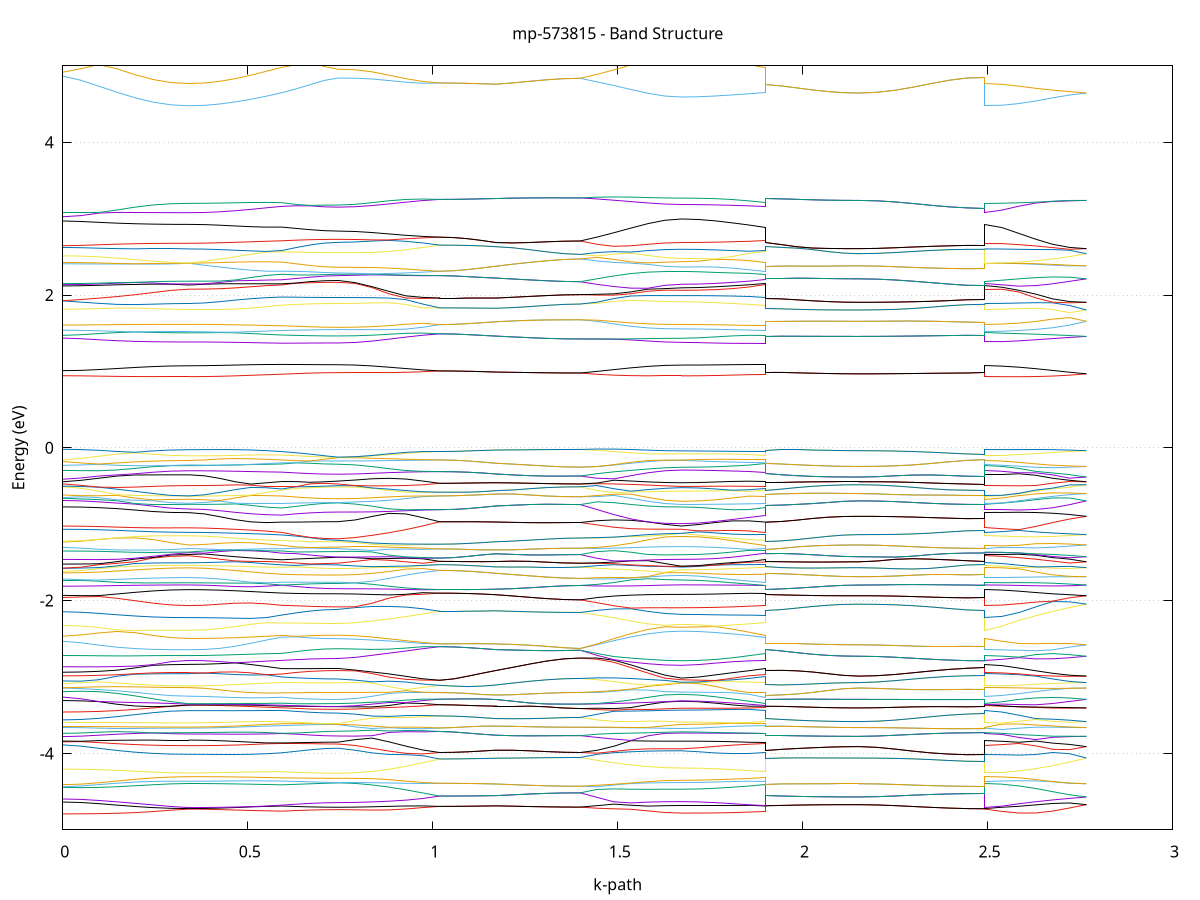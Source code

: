 set title 'mp-573815 - Band Structure'
set xlabel 'k-path'
set ylabel 'Energy (eV)'
set grid y
set yrange [-5:5]
set terminal png size 800,600
set output 'mp-573815_bands_gnuplot.png'
plot '-' using 1:2 with lines notitle, '-' using 1:2 with lines notitle, '-' using 1:2 with lines notitle, '-' using 1:2 with lines notitle, '-' using 1:2 with lines notitle, '-' using 1:2 with lines notitle, '-' using 1:2 with lines notitle, '-' using 1:2 with lines notitle, '-' using 1:2 with lines notitle, '-' using 1:2 with lines notitle, '-' using 1:2 with lines notitle, '-' using 1:2 with lines notitle, '-' using 1:2 with lines notitle, '-' using 1:2 with lines notitle, '-' using 1:2 with lines notitle, '-' using 1:2 with lines notitle, '-' using 1:2 with lines notitle, '-' using 1:2 with lines notitle, '-' using 1:2 with lines notitle, '-' using 1:2 with lines notitle, '-' using 1:2 with lines notitle, '-' using 1:2 with lines notitle, '-' using 1:2 with lines notitle, '-' using 1:2 with lines notitle, '-' using 1:2 with lines notitle, '-' using 1:2 with lines notitle, '-' using 1:2 with lines notitle, '-' using 1:2 with lines notitle, '-' using 1:2 with lines notitle, '-' using 1:2 with lines notitle, '-' using 1:2 with lines notitle, '-' using 1:2 with lines notitle, '-' using 1:2 with lines notitle, '-' using 1:2 with lines notitle, '-' using 1:2 with lines notitle, '-' using 1:2 with lines notitle, '-' using 1:2 with lines notitle, '-' using 1:2 with lines notitle, '-' using 1:2 with lines notitle, '-' using 1:2 with lines notitle, '-' using 1:2 with lines notitle, '-' using 1:2 with lines notitle, '-' using 1:2 with lines notitle, '-' using 1:2 with lines notitle, '-' using 1:2 with lines notitle, '-' using 1:2 with lines notitle, '-' using 1:2 with lines notitle, '-' using 1:2 with lines notitle, '-' using 1:2 with lines notitle, '-' using 1:2 with lines notitle, '-' using 1:2 with lines notitle, '-' using 1:2 with lines notitle, '-' using 1:2 with lines notitle, '-' using 1:2 with lines notitle, '-' using 1:2 with lines notitle, '-' using 1:2 with lines notitle, '-' using 1:2 with lines notitle, '-' using 1:2 with lines notitle, '-' using 1:2 with lines notitle, '-' using 1:2 with lines notitle, '-' using 1:2 with lines notitle, '-' using 1:2 with lines notitle, '-' using 1:2 with lines notitle, '-' using 1:2 with lines notitle, '-' using 1:2 with lines notitle, '-' using 1:2 with lines notitle, '-' using 1:2 with lines notitle, '-' using 1:2 with lines notitle, '-' using 1:2 with lines notitle, '-' using 1:2 with lines notitle, '-' using 1:2 with lines notitle, '-' using 1:2 with lines notitle, '-' using 1:2 with lines notitle, '-' using 1:2 with lines notitle, '-' using 1:2 with lines notitle, '-' using 1:2 with lines notitle, '-' using 1:2 with lines notitle, '-' using 1:2 with lines notitle, '-' using 1:2 with lines notitle, '-' using 1:2 with lines notitle, '-' using 1:2 with lines notitle, '-' using 1:2 with lines notitle, '-' using 1:2 with lines notitle, '-' using 1:2 with lines notitle, '-' using 1:2 with lines notitle, '-' using 1:2 with lines notitle, '-' using 1:2 with lines notitle, '-' using 1:2 with lines notitle, '-' using 1:2 with lines notitle, '-' using 1:2 with lines notitle, '-' using 1:2 with lines notitle, '-' using 1:2 with lines notitle, '-' using 1:2 with lines notitle, '-' using 1:2 with lines notitle, '-' using 1:2 with lines notitle, '-' using 1:2 with lines notitle, '-' using 1:2 with lines notitle, '-' using 1:2 with lines notitle, '-' using 1:2 with lines notitle, '-' using 1:2 with lines notitle, '-' using 1:2 with lines notitle, '-' using 1:2 with lines notitle, '-' using 1:2 with lines notitle, '-' using 1:2 with lines notitle, '-' using 1:2 with lines notitle, '-' using 1:2 with lines notitle, '-' using 1:2 with lines notitle, '-' using 1:2 with lines notitle, '-' using 1:2 with lines notitle, '-' using 1:2 with lines notitle, '-' using 1:2 with lines notitle, '-' using 1:2 with lines notitle, '-' using 1:2 with lines notitle, '-' using 1:2 with lines notitle, '-' using 1:2 with lines notitle, '-' using 1:2 with lines notitle, '-' using 1:2 with lines notitle, '-' using 1:2 with lines notitle, '-' using 1:2 with lines notitle, '-' using 1:2 with lines notitle, '-' using 1:2 with lines notitle, '-' using 1:2 with lines notitle, '-' using 1:2 with lines notitle, '-' using 1:2 with lines notitle, '-' using 1:2 with lines notitle, '-' using 1:2 with lines notitle, '-' using 1:2 with lines notitle, '-' using 1:2 with lines notitle, '-' using 1:2 with lines notitle, '-' using 1:2 with lines notitle, '-' using 1:2 with lines notitle, '-' using 1:2 with lines notitle, '-' using 1:2 with lines notitle, '-' using 1:2 with lines notitle, '-' using 1:2 with lines notitle, '-' using 1:2 with lines notitle, '-' using 1:2 with lines notitle, '-' using 1:2 with lines notitle, '-' using 1:2 with lines notitle, '-' using 1:2 with lines notitle, '-' using 1:2 with lines notitle, '-' using 1:2 with lines notitle, '-' using 1:2 with lines notitle, '-' using 1:2 with lines notitle, '-' using 1:2 with lines notitle, '-' using 1:2 with lines notitle, '-' using 1:2 with lines notitle, '-' using 1:2 with lines notitle, '-' using 1:2 with lines notitle, '-' using 1:2 with lines notitle, '-' using 1:2 with lines notitle, '-' using 1:2 with lines notitle, '-' using 1:2 with lines notitle, '-' using 1:2 with lines notitle, '-' using 1:2 with lines notitle, '-' using 1:2 with lines notitle, '-' using 1:2 with lines notitle, '-' using 1:2 with lines notitle, '-' using 1:2 with lines notitle, '-' using 1:2 with lines notitle, '-' using 1:2 with lines notitle, '-' using 1:2 with lines notitle, '-' using 1:2 with lines notitle, '-' using 1:2 with lines notitle, '-' using 1:2 with lines notitle, '-' using 1:2 with lines notitle, '-' using 1:2 with lines notitle, '-' using 1:2 with lines notitle, '-' using 1:2 with lines notitle, '-' using 1:2 with lines notitle, '-' using 1:2 with lines notitle, '-' using 1:2 with lines notitle, '-' using 1:2 with lines notitle, '-' using 1:2 with lines notitle, '-' using 1:2 with lines notitle, '-' using 1:2 with lines notitle, '-' using 1:2 with lines notitle, '-' using 1:2 with lines notitle, '-' using 1:2 with lines notitle, '-' using 1:2 with lines notitle, '-' using 1:2 with lines notitle, '-' using 1:2 with lines notitle, '-' using 1:2 with lines notitle, '-' using 1:2 with lines notitle, '-' using 1:2 with lines notitle, '-' using 1:2 with lines notitle, '-' using 1:2 with lines notitle, '-' using 1:2 with lines notitle
0.000000 -42.552342
0.048694 -42.552342
0.097388 -42.552342
0.146081 -42.552342
0.194775 -42.552342
0.243469 -42.552342
0.292163 -42.552342
0.340856 -42.552342
0.340856 -42.552342
0.382775 -42.552342
0.424693 -42.552342
0.466611 -42.552342
0.508529 -42.552342
0.550447 -42.552342
0.592365 -42.552342
0.592365 -42.552342
0.630428 -42.552342
0.668490 -42.552342
0.706553 -42.552342
0.744616 -42.552342
0.744616 -42.552342
0.790324 -42.552342
0.836032 -42.552342
0.881740 -42.552342
0.927448 -42.552242
0.973156 -42.552242
1.018864 -42.552242
1.018864 -42.552242
1.056927 -42.552242
1.094989 -42.552242
1.133052 -42.552242
1.171115 -42.552242
1.171115 -42.552242
1.216651 -42.552242
1.262188 -42.552242
1.307724 -42.552242
1.353261 -42.552242
1.398797 -42.552242
1.398797 -42.552242
1.444505 -42.552242
1.490213 -42.552242
1.535921 -42.552342
1.581629 -42.552342
1.627337 -42.552342
1.673045 -42.552342
1.673045 -42.552342
1.718582 -42.552342
1.764118 -42.552342
1.809655 -42.552342
1.855191 -42.552342
1.900728 -42.552342
1.900728 -42.552242
1.942646 -42.552242
1.984564 -42.552242
2.026482 -42.552242
2.068400 -42.552242
2.110318 -42.552242
2.152236 -42.552242
2.152236 -42.552242
2.200930 -42.552242
2.249624 -42.552242
2.298318 -42.552242
2.347012 -42.552242
2.395705 -42.552242
2.444399 -42.552242
2.493093 -42.552242
2.493093 -42.552342
2.538801 -42.552342
2.584509 -42.552342
2.630217 -42.552342
2.675925 -42.552242
2.721633 -42.552242
2.767341 -42.552242
e
0.000000 -42.552042
0.048694 -42.552042
0.097388 -42.552042
0.146081 -42.552042
0.194775 -42.552042
0.243469 -42.552042
0.292163 -42.552042
0.340856 -42.552042
0.340856 -42.552042
0.382775 -42.552042
0.424693 -42.552042
0.466611 -42.552042
0.508529 -42.552042
0.550447 -42.552042
0.592365 -42.552042
0.592365 -42.552042
0.630428 -42.552042
0.668490 -42.552042
0.706553 -42.552042
0.744616 -42.552042
0.744616 -42.552042
0.790324 -42.552042
0.836032 -42.552142
0.881740 -42.552142
0.927448 -42.552142
0.973156 -42.552142
1.018864 -42.552242
1.018864 -42.552242
1.056927 -42.552242
1.094989 -42.552242
1.133052 -42.552242
1.171115 -42.552242
1.171115 -42.552242
1.216651 -42.552242
1.262188 -42.552242
1.307724 -42.552242
1.353261 -42.552242
1.398797 -42.552242
1.398797 -42.552242
1.444505 -42.552142
1.490213 -42.552142
1.535921 -42.552142
1.581629 -42.552042
1.627337 -42.552042
1.673045 -42.552042
1.673045 -42.552042
1.718582 -42.552042
1.764118 -42.552042
1.809655 -42.552042
1.855191 -42.552042
1.900728 -42.552042
1.900728 -42.552242
1.942646 -42.552242
1.984564 -42.552242
2.026482 -42.552242
2.068400 -42.552242
2.110318 -42.552242
2.152236 -42.552242
2.152236 -42.552242
2.200930 -42.552242
2.249624 -42.552242
2.298318 -42.552242
2.347012 -42.552242
2.395705 -42.552242
2.444399 -42.552242
2.493093 -42.552242
2.493093 -42.552042
2.538801 -42.552042
2.584509 -42.552142
2.630217 -42.552142
2.675925 -42.552142
2.721633 -42.552142
2.767341 -42.552242
e
0.000000 -42.140642
0.048694 -42.140642
0.097388 -42.140642
0.146081 -42.140642
0.194775 -42.140642
0.243469 -42.140642
0.292163 -42.140642
0.340856 -42.140642
0.340856 -42.140642
0.382775 -42.140642
0.424693 -42.140642
0.466611 -42.140642
0.508529 -42.140642
0.550447 -42.140642
0.592365 -42.140642
0.592365 -42.140642
0.630428 -42.140642
0.668490 -42.140642
0.706553 -42.140642
0.744616 -42.140642
0.744616 -42.140642
0.790324 -42.140642
0.836032 -42.140642
0.881740 -42.140642
0.927448 -42.140642
0.973156 -42.140642
1.018864 -42.140642
1.018864 -42.140642
1.056927 -42.140642
1.094989 -42.140642
1.133052 -42.140642
1.171115 -42.140642
1.171115 -42.140642
1.216651 -42.140642
1.262188 -42.140642
1.307724 -42.140642
1.353261 -42.140642
1.398797 -42.140642
1.398797 -42.140642
1.444505 -42.140642
1.490213 -42.140642
1.535921 -42.140642
1.581629 -42.140642
1.627337 -42.140642
1.673045 -42.140642
1.673045 -42.140642
1.718582 -42.140642
1.764118 -42.140642
1.809655 -42.140642
1.855191 -42.140642
1.900728 -42.140642
1.900728 -42.140642
1.942646 -42.140642
1.984564 -42.140642
2.026482 -42.140642
2.068400 -42.140642
2.110318 -42.140642
2.152236 -42.140642
2.152236 -42.140642
2.200930 -42.140642
2.249624 -42.140642
2.298318 -42.140642
2.347012 -42.140642
2.395705 -42.140642
2.444399 -42.140642
2.493093 -42.140642
2.493093 -42.140642
2.538801 -42.140642
2.584509 -42.140642
2.630217 -42.140642
2.675925 -42.140642
2.721633 -42.140642
2.767341 -42.140642
e
0.000000 -42.140542
0.048694 -42.140542
0.097388 -42.140542
0.146081 -42.140542
0.194775 -42.140542
0.243469 -42.140542
0.292163 -42.140542
0.340856 -42.140542
0.340856 -42.140542
0.382775 -42.140542
0.424693 -42.140542
0.466611 -42.140542
0.508529 -42.140542
0.550447 -42.140542
0.592365 -42.140542
0.592365 -42.140542
0.630428 -42.140542
0.668490 -42.140542
0.706553 -42.140542
0.744616 -42.140542
0.744616 -42.140542
0.790324 -42.140542
0.836032 -42.140542
0.881740 -42.140542
0.927448 -42.140642
0.973156 -42.140642
1.018864 -42.140642
1.018864 -42.140642
1.056927 -42.140642
1.094989 -42.140642
1.133052 -42.140642
1.171115 -42.140642
1.171115 -42.140642
1.216651 -42.140642
1.262188 -42.140642
1.307724 -42.140642
1.353261 -42.140642
1.398797 -42.140642
1.398797 -42.140642
1.444505 -42.140642
1.490213 -42.140642
1.535921 -42.140542
1.581629 -42.140542
1.627337 -42.140542
1.673045 -42.140542
1.673045 -42.140542
1.718582 -42.140542
1.764118 -42.140542
1.809655 -42.140542
1.855191 -42.140542
1.900728 -42.140542
1.900728 -42.140642
1.942646 -42.140642
1.984564 -42.140642
2.026482 -42.140642
2.068400 -42.140642
2.110318 -42.140642
2.152236 -42.140642
2.152236 -42.140642
2.200930 -42.140642
2.249624 -42.140642
2.298318 -42.140642
2.347012 -42.140642
2.395705 -42.140642
2.444399 -42.140642
2.493093 -42.140642
2.493093 -42.140542
2.538801 -42.140542
2.584509 -42.140542
2.630217 -42.140542
2.675925 -42.140642
2.721633 -42.140642
2.767341 -42.140642
e
0.000000 -42.080142
0.048694 -42.080142
0.097388 -42.080142
0.146081 -42.080142
0.194775 -42.080142
0.243469 -42.080142
0.292163 -42.080142
0.340856 -42.080142
0.340856 -42.080142
0.382775 -42.080142
0.424693 -42.080142
0.466611 -42.080142
0.508529 -42.080142
0.550447 -42.080142
0.592365 -42.080142
0.592365 -42.080142
0.630428 -42.080142
0.668490 -42.080142
0.706553 -42.080142
0.744616 -42.080142
0.744616 -42.080142
0.790324 -42.080142
0.836032 -42.080142
0.881740 -42.080142
0.927448 -42.080142
0.973156 -42.080142
1.018864 -42.080142
1.018864 -42.080142
1.056927 -42.080142
1.094989 -42.080142
1.133052 -42.080142
1.171115 -42.080142
1.171115 -42.080142
1.216651 -42.080142
1.262188 -42.080142
1.307724 -42.080142
1.353261 -42.080142
1.398797 -42.080142
1.398797 -42.080142
1.444505 -42.080142
1.490213 -42.080142
1.535921 -42.080142
1.581629 -42.080142
1.627337 -42.080142
1.673045 -42.080142
1.673045 -42.080142
1.718582 -42.080142
1.764118 -42.080142
1.809655 -42.080142
1.855191 -42.080142
1.900728 -42.080142
1.900728 -42.080142
1.942646 -42.080142
1.984564 -42.080142
2.026482 -42.080142
2.068400 -42.080142
2.110318 -42.080142
2.152236 -42.080142
2.152236 -42.080142
2.200930 -42.080142
2.249624 -42.080142
2.298318 -42.080142
2.347012 -42.080142
2.395705 -42.080142
2.444399 -42.080142
2.493093 -42.080142
2.493093 -42.080142
2.538801 -42.080142
2.584509 -42.080142
2.630217 -42.080142
2.675925 -42.080142
2.721633 -42.080142
2.767341 -42.080142
e
0.000000 -42.080142
0.048694 -42.080142
0.097388 -42.080142
0.146081 -42.080142
0.194775 -42.080142
0.243469 -42.080142
0.292163 -42.080142
0.340856 -42.080142
0.340856 -42.080142
0.382775 -42.080142
0.424693 -42.080142
0.466611 -42.080142
0.508529 -42.080142
0.550447 -42.080142
0.592365 -42.080142
0.592365 -42.080142
0.630428 -42.080142
0.668490 -42.080142
0.706553 -42.080142
0.744616 -42.080142
0.744616 -42.080142
0.790324 -42.080142
0.836032 -42.080142
0.881740 -42.080142
0.927448 -42.080142
0.973156 -42.080142
1.018864 -42.080142
1.018864 -42.080142
1.056927 -42.080142
1.094989 -42.080142
1.133052 -42.080142
1.171115 -42.080142
1.171115 -42.080142
1.216651 -42.080142
1.262188 -42.080142
1.307724 -42.080142
1.353261 -42.080142
1.398797 -42.080142
1.398797 -42.080142
1.444505 -42.080142
1.490213 -42.080142
1.535921 -42.080142
1.581629 -42.080142
1.627337 -42.080142
1.673045 -42.080142
1.673045 -42.080142
1.718582 -42.080142
1.764118 -42.080142
1.809655 -42.080142
1.855191 -42.080142
1.900728 -42.080142
1.900728 -42.080142
1.942646 -42.080142
1.984564 -42.080142
2.026482 -42.080142
2.068400 -42.080142
2.110318 -42.080142
2.152236 -42.080142
2.152236 -42.080142
2.200930 -42.080142
2.249624 -42.080142
2.298318 -42.080142
2.347012 -42.080142
2.395705 -42.080142
2.444399 -42.080142
2.493093 -42.080142
2.493093 -42.080142
2.538801 -42.080142
2.584509 -42.080142
2.630217 -42.080142
2.675925 -42.080142
2.721633 -42.080142
2.767341 -42.080142
e
0.000000 -42.024142
0.048694 -42.024142
0.097388 -42.024142
0.146081 -42.024142
0.194775 -42.024142
0.243469 -42.024142
0.292163 -42.024142
0.340856 -42.024142
0.340856 -42.024142
0.382775 -42.024142
0.424693 -42.024142
0.466611 -42.024142
0.508529 -42.024142
0.550447 -42.024142
0.592365 -42.024142
0.592365 -42.024142
0.630428 -42.024142
0.668490 -42.024142
0.706553 -42.024142
0.744616 -42.024142
0.744616 -42.024142
0.790324 -42.024142
0.836032 -42.024142
0.881740 -42.024142
0.927448 -42.024142
0.973156 -42.024142
1.018864 -42.024142
1.018864 -42.024142
1.056927 -42.024142
1.094989 -42.024142
1.133052 -42.024142
1.171115 -42.024142
1.171115 -42.024142
1.216651 -42.024142
1.262188 -42.024142
1.307724 -42.024142
1.353261 -42.024142
1.398797 -42.024142
1.398797 -42.024142
1.444505 -42.024142
1.490213 -42.024142
1.535921 -42.024142
1.581629 -42.024142
1.627337 -42.024142
1.673045 -42.024142
1.673045 -42.024142
1.718582 -42.024142
1.764118 -42.024142
1.809655 -42.024142
1.855191 -42.024142
1.900728 -42.024142
1.900728 -42.024142
1.942646 -42.024142
1.984564 -42.024142
2.026482 -42.024142
2.068400 -42.024142
2.110318 -42.024142
2.152236 -42.024142
2.152236 -42.024142
2.200930 -42.024142
2.249624 -42.024142
2.298318 -42.024142
2.347012 -42.024142
2.395705 -42.024142
2.444399 -42.024142
2.493093 -42.024142
2.493093 -42.024142
2.538801 -42.024142
2.584509 -42.024142
2.630217 -42.024142
2.675925 -42.024142
2.721633 -42.024142
2.767341 -42.024142
e
0.000000 -42.024142
0.048694 -42.024142
0.097388 -42.024142
0.146081 -42.024142
0.194775 -42.024142
0.243469 -42.024142
0.292163 -42.024142
0.340856 -42.024142
0.340856 -42.024142
0.382775 -42.024142
0.424693 -42.024142
0.466611 -42.024142
0.508529 -42.024142
0.550447 -42.024142
0.592365 -42.024142
0.592365 -42.024142
0.630428 -42.024142
0.668490 -42.024142
0.706553 -42.024142
0.744616 -42.024142
0.744616 -42.024142
0.790324 -42.024142
0.836032 -42.024142
0.881740 -42.024142
0.927448 -42.024142
0.973156 -42.024142
1.018864 -42.024142
1.018864 -42.024142
1.056927 -42.024142
1.094989 -42.024142
1.133052 -42.024142
1.171115 -42.024142
1.171115 -42.024142
1.216651 -42.024142
1.262188 -42.024142
1.307724 -42.024142
1.353261 -42.024142
1.398797 -42.024142
1.398797 -42.024142
1.444505 -42.024142
1.490213 -42.024142
1.535921 -42.024142
1.581629 -42.024142
1.627337 -42.024142
1.673045 -42.024142
1.673045 -42.024142
1.718582 -42.024142
1.764118 -42.024142
1.809655 -42.024142
1.855191 -42.024142
1.900728 -42.024142
1.900728 -42.024142
1.942646 -42.024142
1.984564 -42.024142
2.026482 -42.024142
2.068400 -42.024142
2.110318 -42.024142
2.152236 -42.024142
2.152236 -42.024142
2.200930 -42.024142
2.249624 -42.024142
2.298318 -42.024142
2.347012 -42.024142
2.395705 -42.024142
2.444399 -42.024142
2.493093 -42.024142
2.493093 -42.024142
2.538801 -42.024142
2.584509 -42.024142
2.630217 -42.024142
2.675925 -42.024142
2.721633 -42.024142
2.767341 -42.024142
e
0.000000 -41.854442
0.048694 -41.854442
0.097388 -41.854442
0.146081 -41.854442
0.194775 -41.854442
0.243469 -41.854442
0.292163 -41.854442
0.340856 -41.854442
0.340856 -41.854442
0.382775 -41.854442
0.424693 -41.854442
0.466611 -41.854442
0.508529 -41.854442
0.550447 -41.854442
0.592365 -41.854442
0.592365 -41.854442
0.630428 -41.854442
0.668490 -41.854442
0.706553 -41.854442
0.744616 -41.854442
0.744616 -41.854442
0.790324 -41.854442
0.836032 -41.854442
0.881740 -41.854442
0.927448 -41.854442
0.973156 -41.854342
1.018864 -41.854342
1.018864 -41.854342
1.056927 -41.854342
1.094989 -41.854342
1.133052 -41.854342
1.171115 -41.854342
1.171115 -41.854342
1.216651 -41.854342
1.262188 -41.854342
1.307724 -41.854342
1.353261 -41.854342
1.398797 -41.854342
1.398797 -41.854342
1.444505 -41.854342
1.490213 -41.854442
1.535921 -41.854442
1.581629 -41.854442
1.627337 -41.854442
1.673045 -41.854442
1.673045 -41.854442
1.718582 -41.854442
1.764118 -41.854442
1.809655 -41.854442
1.855191 -41.854442
1.900728 -41.854442
1.900728 -41.854342
1.942646 -41.854342
1.984564 -41.854342
2.026482 -41.854342
2.068400 -41.854342
2.110318 -41.854342
2.152236 -41.854342
2.152236 -41.854342
2.200930 -41.854342
2.249624 -41.854342
2.298318 -41.854342
2.347012 -41.854342
2.395705 -41.854342
2.444399 -41.854342
2.493093 -41.854342
2.493093 -41.854442
2.538801 -41.854442
2.584509 -41.854442
2.630217 -41.854442
2.675925 -41.854442
2.721633 -41.854342
2.767341 -41.854342
e
0.000000 -41.854242
0.048694 -41.854242
0.097388 -41.854242
0.146081 -41.854242
0.194775 -41.854242
0.243469 -41.854242
0.292163 -41.854242
0.340856 -41.854242
0.340856 -41.854242
0.382775 -41.854242
0.424693 -41.854242
0.466611 -41.854242
0.508529 -41.854242
0.550447 -41.854242
0.592365 -41.854242
0.592365 -41.854242
0.630428 -41.854242
0.668490 -41.854242
0.706553 -41.854242
0.744616 -41.854242
0.744616 -41.854242
0.790324 -41.854242
0.836032 -41.854242
0.881740 -41.854242
0.927448 -41.854242
0.973156 -41.854342
1.018864 -41.854342
1.018864 -41.854342
1.056927 -41.854342
1.094989 -41.854342
1.133052 -41.854342
1.171115 -41.854342
1.171115 -41.854342
1.216651 -41.854342
1.262188 -41.854342
1.307724 -41.854342
1.353261 -41.854342
1.398797 -41.854342
1.398797 -41.854342
1.444505 -41.854342
1.490213 -41.854242
1.535921 -41.854242
1.581629 -41.854242
1.627337 -41.854242
1.673045 -41.854242
1.673045 -41.854242
1.718582 -41.854242
1.764118 -41.854242
1.809655 -41.854242
1.855191 -41.854242
1.900728 -41.854242
1.900728 -41.854342
1.942646 -41.854342
1.984564 -41.854342
2.026482 -41.854342
2.068400 -41.854342
2.110318 -41.854342
2.152236 -41.854342
2.152236 -41.854342
2.200930 -41.854342
2.249624 -41.854342
2.298318 -41.854342
2.347012 -41.854342
2.395705 -41.854342
2.444399 -41.854342
2.493093 -41.854342
2.493093 -41.854242
2.538801 -41.854242
2.584509 -41.854242
2.630217 -41.854242
2.675925 -41.854242
2.721633 -41.854342
2.767341 -41.854342
e
0.000000 -41.808942
0.048694 -41.808942
0.097388 -41.808942
0.146081 -41.808942
0.194775 -41.808942
0.243469 -41.808942
0.292163 -41.808942
0.340856 -41.808942
0.340856 -41.808942
0.382775 -41.808942
0.424693 -41.808942
0.466611 -41.808942
0.508529 -41.808942
0.550447 -41.808942
0.592365 -41.808942
0.592365 -41.808942
0.630428 -41.808942
0.668490 -41.808942
0.706553 -41.808942
0.744616 -41.808942
0.744616 -41.808942
0.790324 -41.808942
0.836032 -41.808942
0.881740 -41.808942
0.927448 -41.808942
0.973156 -41.808842
1.018864 -41.808842
1.018864 -41.808842
1.056927 -41.808842
1.094989 -41.808842
1.133052 -41.808842
1.171115 -41.808842
1.171115 -41.808842
1.216651 -41.808842
1.262188 -41.808842
1.307724 -41.808842
1.353261 -41.808842
1.398797 -41.808842
1.398797 -41.808842
1.444505 -41.808842
1.490213 -41.808942
1.535921 -41.808942
1.581629 -41.808942
1.627337 -41.808942
1.673045 -41.808942
1.673045 -41.808942
1.718582 -41.808942
1.764118 -41.808942
1.809655 -41.808942
1.855191 -41.808942
1.900728 -41.808942
1.900728 -41.808842
1.942646 -41.808842
1.984564 -41.808842
2.026482 -41.808842
2.068400 -41.808842
2.110318 -41.808842
2.152236 -41.808842
2.152236 -41.808842
2.200930 -41.808842
2.249624 -41.808842
2.298318 -41.808842
2.347012 -41.808842
2.395705 -41.808842
2.444399 -41.808842
2.493093 -41.808842
2.493093 -41.808942
2.538801 -41.808942
2.584509 -41.808942
2.630217 -41.808942
2.675925 -41.808942
2.721633 -41.808842
2.767341 -41.808842
e
0.000000 -41.808742
0.048694 -41.808742
0.097388 -41.808742
0.146081 -41.808742
0.194775 -41.808742
0.243469 -41.808742
0.292163 -41.808742
0.340856 -41.808742
0.340856 -41.808742
0.382775 -41.808742
0.424693 -41.808742
0.466611 -41.808742
0.508529 -41.808742
0.550447 -41.808742
0.592365 -41.808742
0.592365 -41.808742
0.630428 -41.808742
0.668490 -41.808742
0.706553 -41.808742
0.744616 -41.808742
0.744616 -41.808742
0.790324 -41.808742
0.836032 -41.808742
0.881740 -41.808742
0.927448 -41.808742
0.973156 -41.808842
1.018864 -41.808842
1.018864 -41.808842
1.056927 -41.808842
1.094989 -41.808842
1.133052 -41.808842
1.171115 -41.808842
1.171115 -41.808842
1.216651 -41.808842
1.262188 -41.808842
1.307724 -41.808842
1.353261 -41.808842
1.398797 -41.808842
1.398797 -41.808842
1.444505 -41.808842
1.490213 -41.808742
1.535921 -41.808742
1.581629 -41.808742
1.627337 -41.808742
1.673045 -41.808742
1.673045 -41.808742
1.718582 -41.808742
1.764118 -41.808742
1.809655 -41.808742
1.855191 -41.808742
1.900728 -41.808742
1.900728 -41.808842
1.942646 -41.808842
1.984564 -41.808842
2.026482 -41.808842
2.068400 -41.808842
2.110318 -41.808842
2.152236 -41.808842
2.152236 -41.808842
2.200930 -41.808842
2.249624 -41.808842
2.298318 -41.808842
2.347012 -41.808842
2.395705 -41.808842
2.444399 -41.808842
2.493093 -41.808842
2.493093 -41.808742
2.538801 -41.808742
2.584509 -41.808742
2.630217 -41.808742
2.675925 -41.808742
2.721633 -41.808842
2.767341 -41.808842
e
0.000000 -41.567542
0.048694 -41.567542
0.097388 -41.567542
0.146081 -41.567542
0.194775 -41.567542
0.243469 -41.567542
0.292163 -41.567542
0.340856 -41.567542
0.340856 -41.567542
0.382775 -41.567542
0.424693 -41.567542
0.466611 -41.567542
0.508529 -41.567542
0.550447 -41.567542
0.592365 -41.567542
0.592365 -41.567542
0.630428 -41.567542
0.668490 -41.567542
0.706553 -41.567542
0.744616 -41.567542
0.744616 -41.567542
0.790324 -41.567542
0.836032 -41.567542
0.881740 -41.567542
0.927448 -41.567542
0.973156 -41.567542
1.018864 -41.567542
1.018864 -41.567542
1.056927 -41.567542
1.094989 -41.567542
1.133052 -41.567542
1.171115 -41.567542
1.171115 -41.567542
1.216651 -41.567542
1.262188 -41.567542
1.307724 -41.567542
1.353261 -41.567542
1.398797 -41.567542
1.398797 -41.567542
1.444505 -41.567542
1.490213 -41.567542
1.535921 -41.567542
1.581629 -41.567542
1.627337 -41.567542
1.673045 -41.567542
1.673045 -41.567542
1.718582 -41.567542
1.764118 -41.567542
1.809655 -41.567542
1.855191 -41.567542
1.900728 -41.567542
1.900728 -41.567542
1.942646 -41.567542
1.984564 -41.567542
2.026482 -41.567542
2.068400 -41.567542
2.110318 -41.567542
2.152236 -41.567542
2.152236 -41.567542
2.200930 -41.567542
2.249624 -41.567542
2.298318 -41.567542
2.347012 -41.567542
2.395705 -41.567542
2.444399 -41.567542
2.493093 -41.567542
2.493093 -41.567542
2.538801 -41.567542
2.584509 -41.567542
2.630217 -41.567542
2.675925 -41.567542
2.721633 -41.567542
2.767341 -41.567542
e
0.000000 -41.567542
0.048694 -41.567542
0.097388 -41.567542
0.146081 -41.567542
0.194775 -41.567542
0.243469 -41.567542
0.292163 -41.567542
0.340856 -41.567542
0.340856 -41.567542
0.382775 -41.567542
0.424693 -41.567542
0.466611 -41.567542
0.508529 -41.567542
0.550447 -41.567542
0.592365 -41.567542
0.592365 -41.567542
0.630428 -41.567542
0.668490 -41.567542
0.706553 -41.567542
0.744616 -41.567542
0.744616 -41.567542
0.790324 -41.567542
0.836032 -41.567542
0.881740 -41.567542
0.927448 -41.567542
0.973156 -41.567542
1.018864 -41.567542
1.018864 -41.567542
1.056927 -41.567542
1.094989 -41.567542
1.133052 -41.567542
1.171115 -41.567542
1.171115 -41.567542
1.216651 -41.567542
1.262188 -41.567542
1.307724 -41.567542
1.353261 -41.567542
1.398797 -41.567542
1.398797 -41.567542
1.444505 -41.567542
1.490213 -41.567542
1.535921 -41.567542
1.581629 -41.567542
1.627337 -41.567542
1.673045 -41.567542
1.673045 -41.567542
1.718582 -41.567542
1.764118 -41.567542
1.809655 -41.567542
1.855191 -41.567542
1.900728 -41.567542
1.900728 -41.567542
1.942646 -41.567542
1.984564 -41.567542
2.026482 -41.567542
2.068400 -41.567542
2.110318 -41.567542
2.152236 -41.567542
2.152236 -41.567542
2.200930 -41.567542
2.249624 -41.567542
2.298318 -41.567542
2.347012 -41.567542
2.395705 -41.567542
2.444399 -41.567542
2.493093 -41.567542
2.493093 -41.567542
2.538801 -41.567542
2.584509 -41.567542
2.630217 -41.567542
2.675925 -41.567542
2.721633 -41.567542
2.767341 -41.567542
e
0.000000 -41.471842
0.048694 -41.471842
0.097388 -41.471842
0.146081 -41.471842
0.194775 -41.471842
0.243469 -41.471842
0.292163 -41.471842
0.340856 -41.471842
0.340856 -41.471842
0.382775 -41.471842
0.424693 -41.471842
0.466611 -41.471842
0.508529 -41.471842
0.550447 -41.471842
0.592365 -41.471842
0.592365 -41.471842
0.630428 -41.471842
0.668490 -41.471842
0.706553 -41.471842
0.744616 -41.471842
0.744616 -41.471842
0.790324 -41.471842
0.836032 -41.471842
0.881740 -41.471742
0.927448 -41.471742
0.973156 -41.471642
1.018864 -41.471642
1.018864 -41.471642
1.056927 -41.471642
1.094989 -41.471542
1.133052 -41.471542
1.171115 -41.471542
1.171115 -41.471542
1.216651 -41.471642
1.262188 -41.471642
1.307724 -41.471542
1.353261 -41.471542
1.398797 -41.471642
1.398797 -41.471642
1.444505 -41.471642
1.490213 -41.471742
1.535921 -41.471742
1.581629 -41.471842
1.627337 -41.471842
1.673045 -41.471842
1.673045 -41.471842
1.718582 -41.471842
1.764118 -41.471842
1.809655 -41.471842
1.855191 -41.471842
1.900728 -41.471842
1.900728 -41.471642
1.942646 -41.471542
1.984564 -41.471542
2.026482 -41.471642
2.068400 -41.471542
2.110318 -41.471642
2.152236 -41.471642
2.152236 -41.471642
2.200930 -41.471542
2.249624 -41.471642
2.298318 -41.471642
2.347012 -41.471642
2.395705 -41.471642
2.444399 -41.471542
2.493093 -41.471642
2.493093 -41.471842
2.538801 -41.471842
2.584509 -41.471842
2.630217 -41.471742
2.675925 -41.471742
2.721633 -41.471642
2.767341 -41.471642
e
0.000000 -41.471342
0.048694 -41.471342
0.097388 -41.471342
0.146081 -41.471342
0.194775 -41.471342
0.243469 -41.471342
0.292163 -41.471342
0.340856 -41.471342
0.340856 -41.471342
0.382775 -41.471342
0.424693 -41.471342
0.466611 -41.471342
0.508529 -41.471342
0.550447 -41.471342
0.592365 -41.471342
0.592365 -41.471342
0.630428 -41.471342
0.668490 -41.471342
0.706553 -41.471342
0.744616 -41.471342
0.744616 -41.471342
0.790324 -41.471342
0.836032 -41.471342
0.881740 -41.471442
0.927448 -41.471442
0.973156 -41.471542
1.018864 -41.471542
1.018864 -41.471542
1.056927 -41.471642
1.094989 -41.471542
1.133052 -41.471542
1.171115 -41.471542
1.171115 -41.471542
1.216651 -41.471542
1.262188 -41.471542
1.307724 -41.471542
1.353261 -41.471642
1.398797 -41.471642
1.398797 -41.471642
1.444505 -41.471542
1.490213 -41.471442
1.535921 -41.471442
1.581629 -41.471342
1.627337 -41.471342
1.673045 -41.471342
1.673045 -41.471342
1.718582 -41.471342
1.764118 -41.471342
1.809655 -41.471342
1.855191 -41.471342
1.900728 -41.471342
1.900728 -41.471642
1.942646 -41.471542
1.984564 -41.471542
2.026482 -41.471542
2.068400 -41.471542
2.110318 -41.471542
2.152236 -41.471542
2.152236 -41.471542
2.200930 -41.471542
2.249624 -41.471642
2.298318 -41.471542
2.347012 -41.471642
2.395705 -41.471542
2.444399 -41.471542
2.493093 -41.471642
2.493093 -41.471342
2.538801 -41.471342
2.584509 -41.471342
2.630217 -41.471442
2.675925 -41.471442
2.721633 -41.471542
2.767341 -41.471642
e
0.000000 -41.470642
0.048694 -41.470642
0.097388 -41.470642
0.146081 -41.470542
0.194775 -41.470542
0.243469 -41.470542
0.292163 -41.470542
0.340856 -41.470542
0.340856 -41.470642
0.382775 -41.470642
0.424693 -41.470542
0.466611 -41.470642
0.508529 -41.470542
0.550447 -41.470542
0.592365 -41.470642
0.592365 -41.470542
0.630428 -41.470542
0.668490 -41.470642
0.706553 -41.470542
0.744616 -41.470642
0.744616 -41.470542
0.790324 -41.470542
0.836032 -41.470542
0.881740 -41.470542
0.927448 -41.470542
0.973156 -41.470542
1.018864 -41.470442
1.018864 -41.470442
1.056927 -41.470442
1.094989 -41.470442
1.133052 -41.470442
1.171115 -41.470442
1.171115 -41.470442
1.216651 -41.470442
1.262188 -41.470442
1.307724 -41.470442
1.353261 -41.470442
1.398797 -41.470442
1.398797 -41.470442
1.444505 -41.470542
1.490213 -41.470542
1.535921 -41.470542
1.581629 -41.470542
1.627337 -41.470542
1.673045 -41.470642
1.673045 -41.470642
1.718582 -41.470642
1.764118 -41.470642
1.809655 -41.470642
1.855191 -41.470542
1.900728 -41.470542
1.900728 -41.470442
1.942646 -41.470442
1.984564 -41.470442
2.026482 -41.470442
2.068400 -41.470442
2.110318 -41.470442
2.152236 -41.470442
2.152236 -41.470442
2.200930 -41.470442
2.249624 -41.470442
2.298318 -41.470442
2.347012 -41.470442
2.395705 -41.470442
2.444399 -41.470442
2.493093 -41.470442
2.493093 -41.470542
2.538801 -41.470542
2.584509 -41.470542
2.630217 -41.470542
2.675925 -41.470542
2.721633 -41.470542
2.767341 -41.470442
e
0.000000 -41.470442
0.048694 -41.470442
0.097388 -41.470442
0.146081 -41.470442
0.194775 -41.470442
0.243469 -41.470442
0.292163 -41.470442
0.340856 -41.470442
0.340856 -41.470442
0.382775 -41.470442
0.424693 -41.470442
0.466611 -41.470442
0.508529 -41.470442
0.550447 -41.470442
0.592365 -41.470442
0.592365 -41.470442
0.630428 -41.470442
0.668490 -41.470442
0.706553 -41.470442
0.744616 -41.470442
0.744616 -41.470442
0.790324 -41.470442
0.836032 -41.470442
0.881740 -41.470442
0.927448 -41.470442
0.973156 -41.470442
1.018864 -41.470442
1.018864 -41.470442
1.056927 -41.470442
1.094989 -41.470442
1.133052 -41.470442
1.171115 -41.470442
1.171115 -41.470442
1.216651 -41.470442
1.262188 -41.470442
1.307724 -41.470442
1.353261 -41.470442
1.398797 -41.470442
1.398797 -41.470442
1.444505 -41.470442
1.490213 -41.470442
1.535921 -41.470442
1.581629 -41.470442
1.627337 -41.470442
1.673045 -41.470442
1.673045 -41.470442
1.718582 -41.470442
1.764118 -41.470442
1.809655 -41.470442
1.855191 -41.470442
1.900728 -41.470442
1.900728 -41.470442
1.942646 -41.470442
1.984564 -41.470442
2.026482 -41.470442
2.068400 -41.470442
2.110318 -41.470442
2.152236 -41.470442
2.152236 -41.470442
2.200930 -41.470442
2.249624 -41.470442
2.298318 -41.470442
2.347012 -41.470442
2.395705 -41.470442
2.444399 -41.470442
2.493093 -41.470442
2.493093 -41.470442
2.538801 -41.470442
2.584509 -41.470442
2.630217 -41.470442
2.675925 -41.470442
2.721633 -41.470442
2.767341 -41.470442
e
0.000000 -13.063942
0.048694 -13.062242
0.097388 -13.057142
0.146081 -13.049542
0.194775 -13.040342
0.243469 -13.031342
0.292163 -13.024642
0.340856 -13.022142
0.340856 -13.022242
0.382775 -13.022042
0.424693 -13.021542
0.466611 -13.021042
0.508529 -13.020742
0.550447 -13.020942
0.592365 -13.021942
0.592365 -13.021942
0.630428 -13.022242
0.668490 -13.022742
0.706553 -13.023342
0.744616 -13.023542
0.744616 -13.023542
0.790324 -13.019842
0.836032 -13.008942
0.881740 -12.991042
0.927448 -12.966542
0.973156 -12.936142
1.018864 -12.900542
1.018864 -12.900542
1.056927 -12.900442
1.094989 -12.900242
1.133052 -12.900142
1.171115 -12.900342
1.171115 -12.900342
1.216651 -12.901742
1.262188 -12.903742
1.307724 -12.905842
1.353261 -12.907342
1.398797 -12.907842
1.398797 -12.907842
1.444505 -12.944942
1.490213 -12.976442
1.535921 -13.001642
1.581629 -13.020142
1.627337 -13.031342
1.673045 -13.035042
1.673045 -13.035042
1.718582 -13.034242
1.764118 -13.031742
1.809655 -13.028242
1.855191 -13.024642
1.900728 -13.021942
1.900728 -12.900342
1.942646 -12.900442
1.984564 -12.901242
2.026482 -12.902342
2.068400 -12.903542
2.110318 -12.904342
2.152236 -12.904542
2.152236 -12.904642
2.200930 -12.906042
2.249624 -12.909842
2.298318 -12.915242
2.347012 -12.921042
2.395705 -12.925942
2.444399 -12.929342
2.493093 -12.930442
2.493093 -13.022142
2.538801 -13.018642
2.584509 -13.008042
2.630217 -12.990842
2.675925 -12.967242
2.721633 -12.938242
2.767341 -12.904542
e
0.000000 -12.637742
0.048694 -12.642842
0.097388 -12.656742
0.146081 -12.675742
0.194775 -12.696142
0.243469 -12.714242
0.292163 -12.726942
0.340856 -12.731442
0.340856 -12.731442
0.382775 -12.730342
0.424693 -12.727042
0.466611 -12.721742
0.508529 -12.714742
0.550447 -12.706542
0.592365 -12.697542
0.592365 -12.697542
0.630428 -12.693542
0.668490 -12.689642
0.706553 -12.686742
0.744616 -12.685742
0.744616 -12.685742
0.790324 -12.700742
0.836032 -12.734542
0.881740 -12.775442
0.927448 -12.818542
0.973156 -12.860842
1.018864 -12.900542
1.018864 -12.900542
1.056927 -12.900442
1.094989 -12.900242
1.133052 -12.900142
1.171115 -12.900342
1.171115 -12.900342
1.216651 -12.901742
1.262188 -12.903742
1.307724 -12.905842
1.353261 -12.907342
1.398797 -12.907842
1.398797 -12.907842
1.444505 -12.866342
1.490213 -12.821542
1.535921 -12.775142
1.581629 -12.729642
1.627337 -12.689542
1.673045 -12.669142
1.673045 -12.669142
1.718582 -12.671042
1.764118 -12.676242
1.809655 -12.683642
1.855191 -12.691442
1.900728 -12.697542
1.900728 -12.900342
1.942646 -12.900442
1.984564 -12.901242
2.026482 -12.902342
2.068400 -12.903542
2.110318 -12.904342
2.152236 -12.904542
2.152236 -12.904542
2.200930 -12.906042
2.249624 -12.909842
2.298318 -12.915242
2.347012 -12.921042
2.395705 -12.925942
2.444399 -12.929342
2.493093 -12.930442
2.493093 -12.731442
2.538801 -12.739442
2.584509 -12.761442
2.630217 -12.793142
2.675925 -12.829742
2.721633 -12.867842
2.767341 -12.904542
e
0.000000 -12.615142
0.048694 -12.614442
0.097388 -12.612442
0.146081 -12.609442
0.194775 -12.606142
0.243469 -12.602942
0.292163 -12.600742
0.340856 -12.599942
0.340856 -12.599942
0.382775 -12.599742
0.424693 -12.599142
0.466611 -12.598242
0.508529 -12.597442
0.550447 -12.596742
0.592365 -12.596542
0.592365 -12.596542
0.630428 -12.596942
0.668490 -12.597442
0.706553 -12.597842
0.744616 -12.597942
0.744616 -12.597942
0.790324 -12.588442
0.836032 -12.569542
0.881740 -12.549342
0.927448 -12.528842
0.973156 -12.507842
1.018864 -12.486342
1.018864 -12.486342
1.056927 -12.487042
1.094989 -12.488842
1.133052 -12.491242
1.171115 -12.493742
1.171115 -12.493742
1.216651 -12.488942
1.262188 -12.482942
1.307724 -12.477242
1.353261 -12.473142
1.398797 -12.471742
1.398797 -12.471742
1.444505 -12.489542
1.490213 -12.509742
1.535921 -12.532142
1.581629 -12.556942
1.627337 -12.582742
1.673045 -12.597942
1.673045 -12.597942
1.718582 -12.597742
1.764118 -12.597342
1.809655 -12.596842
1.855191 -12.596442
1.900728 -12.596542
1.900728 -12.493742
1.942646 -12.500042
1.984564 -12.505842
2.026482 -12.510642
2.068400 -12.514342
2.110318 -12.516642
2.152236 -12.517442
2.152236 -12.517442
2.200930 -12.514242
2.249624 -12.505242
2.298318 -12.492042
2.347012 -12.476942
2.395705 -12.462742
2.444399 -12.452442
2.493093 -12.448642
2.493093 -12.599942
2.538801 -12.597742
2.584509 -12.590742
2.630217 -12.578942
2.675925 -12.562442
2.721633 -12.541742
2.767341 -12.517442
e
0.000000 -12.449942
0.048694 -12.446542
0.097388 -12.437642
0.146081 -12.425442
0.194775 -12.412242
0.243469 -12.399142
0.292163 -12.387142
0.340856 -12.378942
0.340856 -12.378942
0.382775 -12.380542
0.424693 -12.384642
0.466611 -12.390142
0.508529 -12.396442
0.550447 -12.403142
0.592365 -12.409842
0.592365 -12.409842
0.630428 -12.407642
0.668490 -12.404642
0.706553 -12.400442
0.744616 -12.395342
0.744616 -12.395342
0.790324 -12.399042
0.836032 -12.409342
0.881740 -12.424842
0.927448 -12.443842
0.973156 -12.464742
1.018864 -12.486342
1.018864 -12.486342
1.056927 -12.487042
1.094989 -12.488742
1.133052 -12.491242
1.171115 -12.493742
1.171115 -12.493742
1.216651 -12.488942
1.262188 -12.482942
1.307724 -12.477242
1.353261 -12.473142
1.398797 -12.471742
1.398797 -12.471742
1.444505 -12.456942
1.490213 -12.446042
1.535921 -12.439142
1.581629 -12.435442
1.627337 -12.433942
1.673045 -12.433542
1.673045 -12.433542
1.718582 -12.432542
1.764118 -12.429642
1.809655 -12.424842
1.855191 -12.418142
1.900728 -12.409842
1.900728 -12.493742
1.942646 -12.500042
1.984564 -12.505842
2.026482 -12.510642
2.068400 -12.514342
2.110318 -12.516642
2.152236 -12.517442
2.152236 -12.517442
2.200930 -12.514242
2.249624 -12.505242
2.298318 -12.492042
2.347012 -12.476942
2.395705 -12.462742
2.444399 -12.452442
2.493093 -12.448642
2.493093 -12.378942
2.538801 -12.381442
2.584509 -12.404042
2.630217 -12.431942
2.675925 -12.461342
2.721633 -12.490242
2.767341 -12.517442
e
0.000000 -12.337442
0.048694 -12.338242
0.097388 -12.340642
0.146081 -12.344542
0.194775 -12.349942
0.243469 -12.356842
0.292163 -12.364942
0.340856 -12.371842
0.340856 -12.371842
0.382775 -12.371242
0.424693 -12.370242
0.466611 -12.369542
0.508529 -12.369142
0.550447 -12.368942
0.592365 -12.368742
0.592365 -12.368742
0.630428 -12.375442
0.668490 -12.382342
0.706553 -12.389142
0.744616 -12.395142
0.744616 -12.395142
0.790324 -12.390742
0.836032 -12.378542
0.881740 -12.361142
0.927448 -12.340842
0.973156 -12.319242
1.018864 -12.297642
1.018864 -12.297642
1.056927 -12.297942
1.094989 -12.298642
1.133052 -12.299342
1.171115 -12.299642
1.171115 -12.299642
1.216651 -12.302942
1.262188 -12.305542
1.307724 -12.307442
1.353261 -12.308442
1.398797 -12.308742
1.398797 -12.308742
1.444505 -12.317442
1.490213 -12.325742
1.535921 -12.333442
1.581629 -12.340042
1.627337 -12.344642
1.673045 -12.346342
1.673045 -12.346342
1.718582 -12.347142
1.764118 -12.349742
1.809655 -12.354142
1.855191 -12.360442
1.900728 -12.368742
1.900728 -12.299642
1.942646 -12.296242
1.984564 -12.292342
2.026482 -12.288642
2.068400 -12.285642
2.110318 -12.283642
2.152236 -12.283042
2.152236 -12.283042
2.200930 -12.283342
2.249624 -12.284642
2.298318 -12.286842
2.347012 -12.290042
2.395705 -12.293842
2.444399 -12.296942
2.493093 -12.298242
2.493093 -12.371842
2.538801 -12.373942
2.584509 -12.360842
2.630217 -12.342942
2.675925 -12.323042
2.721633 -12.302742
2.767341 -12.282942
e
0.000000 -12.240742
0.048694 -12.242942
0.097388 -12.248942
0.146081 -12.257242
0.194775 -12.266142
0.243469 -12.273942
0.292163 -12.279242
0.340856 -12.281142
0.340856 -12.281142
0.382775 -12.280842
0.424693 -12.279742
0.466611 -12.278142
0.508529 -12.275942
0.550447 -12.273242
0.592365 -12.270242
0.592365 -12.270242
0.630428 -12.269242
0.668490 -12.268042
0.706553 -12.267242
0.744616 -12.266942
0.744616 -12.266942
0.790324 -12.265242
0.836032 -12.260842
0.881740 -12.256042
0.927448 -12.260642
0.973156 -12.277242
1.018864 -12.297642
1.018864 -12.297642
1.056927 -12.297942
1.094989 -12.298642
1.133052 -12.299342
1.171115 -12.299642
1.171115 -12.299642
1.216651 -12.302942
1.262188 -12.305542
1.307724 -12.307442
1.353261 -12.308442
1.398797 -12.308742
1.398797 -12.308742
1.444505 -12.299642
1.490213 -12.289542
1.535921 -12.278642
1.581629 -12.267942
1.627337 -12.259642
1.673045 -12.256542
1.673045 -12.256542
1.718582 -12.257542
1.764118 -12.260142
1.809655 -12.263842
1.855191 -12.267442
1.900728 -12.270242
1.900728 -12.299642
1.942646 -12.296242
1.984564 -12.292342
2.026482 -12.288642
2.068400 -12.285642
2.110318 -12.283642
2.152236 -12.282942
2.152236 -12.283042
2.200930 -12.283342
2.249624 -12.284642
2.298318 -12.286842
2.347012 -12.290042
2.395705 -12.293842
2.444399 -12.296942
2.493093 -12.298242
2.493093 -12.281142
2.538801 -12.274142
2.584509 -12.259342
2.630217 -12.246842
2.675925 -12.250242
2.721633 -12.264842
2.767341 -12.282942
e
0.000000 -12.203542
0.048694 -12.204342
0.097388 -12.206242
0.146081 -12.208342
0.194775 -12.209842
0.243469 -12.210442
0.292163 -12.210242
0.340856 -12.209842
0.340856 -12.209842
0.382775 -12.210942
0.424693 -12.213642
0.466611 -12.217342
0.508529 -12.220942
0.550447 -12.224142
0.592365 -12.226142
0.592365 -12.226142
0.630428 -12.223142
0.668490 -12.219942
0.706553 -12.216942
0.744616 -12.214842
0.744616 -12.214842
0.790324 -12.215442
0.836032 -12.222542
0.881740 -12.232042
0.927448 -12.234042
0.973156 -12.225942
1.018864 -12.215742
1.018864 -12.215742
1.056927 -12.214642
1.094989 -12.211642
1.133052 -12.207142
1.171115 -12.202042
1.171115 -12.202042
1.216651 -12.197242
1.262188 -12.192142
1.307724 -12.187542
1.353261 -12.184142
1.398797 -12.182842
1.398797 -12.182842
1.444505 -12.189942
1.490213 -12.193742
1.535921 -12.195342
1.581629 -12.219742
1.627337 -12.236642
1.673045 -12.242642
1.673045 -12.242642
1.718582 -12.241842
1.764118 -12.239442
1.809655 -12.235842
1.855191 -12.231242
1.900728 -12.226142
1.900728 -12.202042
1.942646 -12.199342
1.984564 -12.196242
2.026482 -12.193142
2.068400 -12.190542
2.110318 -12.188742
2.152236 -12.188042
2.152236 -12.188042
2.200930 -12.188042
2.249624 -12.187942
2.298318 -12.187642
2.347012 -12.187142
2.395705 -12.186542
2.444399 -12.185942
2.493093 -12.185742
2.493093 -12.209842
2.538801 -12.211642
2.584509 -12.216642
2.630217 -12.221342
2.675925 -12.214342
2.721633 -12.200742
2.767341 -12.188042
e
0.000000 -12.193242
0.048694 -12.193242
0.097388 -12.193642
0.146081 -12.194942
0.194775 -12.197142
0.243469 -12.199942
0.292163 -12.202542
0.340856 -12.203742
0.340856 -12.203742
0.382775 -12.203642
0.424693 -12.203642
0.466611 -12.203942
0.508529 -12.204242
0.550447 -12.204642
0.592365 -12.204942
0.592365 -12.204942
0.630428 -12.206842
0.668490 -12.208842
0.706553 -12.211142
0.744616 -12.212842
0.744616 -12.212842
0.790324 -12.212742
0.836032 -12.207542
0.881740 -12.202742
0.927448 -12.202142
0.973156 -12.207042
1.018864 -12.215742
1.018864 -12.215742
1.056927 -12.214642
1.094989 -12.211542
1.133052 -12.207142
1.171115 -12.202042
1.171115 -12.202042
1.216651 -12.197242
1.262188 -12.192142
1.307724 -12.187542
1.353261 -12.184142
1.398797 -12.182842
1.398797 -12.182842
1.444505 -12.173242
1.490213 -12.172642
1.535921 -12.195142
1.581629 -12.195542
1.627337 -12.195842
1.673045 -12.196042
1.673045 -12.196042
1.718582 -12.196542
1.764118 -12.198042
1.809655 -12.200142
1.855191 -12.202542
1.900728 -12.204942
1.900728 -12.202042
1.942646 -12.199342
1.984564 -12.196242
2.026482 -12.193142
2.068400 -12.190542
2.110318 -12.188742
2.152236 -12.188042
2.152236 -12.188042
2.200930 -12.188042
2.249624 -12.187942
2.298318 -12.187642
2.347012 -12.187142
2.395705 -12.186542
2.444399 -12.185942
2.493093 -12.185742
2.493093 -12.203742
2.538801 -12.200642
2.584509 -12.192442
2.630217 -12.182842
2.675925 -12.177242
2.721633 -12.179342
2.767341 -12.188042
e
0.000000 -12.097642
0.048694 -12.096442
0.097388 -12.093442
0.146081 -12.089542
0.194775 -12.085442
0.243469 -12.082142
0.292163 -12.080042
0.340856 -12.079242
0.340856 -12.079242
0.382775 -12.079342
0.424693 -12.079642
0.466611 -12.080042
0.508529 -12.080542
0.550447 -12.081042
0.592365 -12.081742
0.592365 -12.081742
0.630428 -12.079942
0.668490 -12.078542
0.706553 -12.077542
0.744616 -12.077242
0.744616 -12.077242
0.790324 -12.078342
0.836032 -12.080442
0.881740 -12.080442
0.927448 -12.075742
0.973156 -12.066342
1.018864 -12.054842
1.018864 -12.054842
1.056927 -12.055442
1.094989 -12.057142
1.133052 -12.059742
1.171115 -12.063042
1.171115 -12.063042
1.216651 -12.070642
1.262188 -12.079042
1.307724 -12.086842
1.353261 -12.092542
1.398797 -12.094642
1.398797 -12.094642
1.444505 -12.122042
1.490213 -12.138942
1.535921 -12.129342
1.581629 -12.113842
1.627337 -12.101342
1.673045 -12.096442
1.673045 -12.096442
1.718582 -12.095542
1.764118 -12.092942
1.809655 -12.089242
1.855191 -12.085242
1.900728 -12.081742
1.900728 -12.063042
1.942646 -12.060342
1.984564 -12.057342
2.026482 -12.054242
2.068400 -12.051542
2.110318 -12.049742
2.152236 -12.049142
2.152236 -12.049142
2.200930 -12.049542
2.249624 -12.050642
2.298318 -12.052342
2.347012 -12.054542
2.395705 -12.056842
2.444399 -12.058542
2.493093 -12.059142
2.493093 -12.079242
2.538801 -12.080242
2.584509 -12.082242
2.630217 -12.082742
2.675925 -12.077942
2.721633 -12.065942
2.767341 -12.049142
e
0.000000 -12.016542
0.048694 -12.016142
0.097388 -12.015142
0.146081 -12.013642
0.194775 -12.012042
0.243469 -12.010742
0.292163 -12.009842
0.340856 -12.009542
0.340856 -12.009542
0.382775 -12.009042
0.424693 -12.007542
0.466611 -12.005642
0.508529 -12.004142
0.550447 -12.004542
0.592365 -12.008442
0.592365 -12.008442
0.630428 -12.007342
0.668490 -12.007242
0.706553 -12.008042
0.744616 -12.008542
0.744616 -12.008542
0.790324 -12.010342
0.836032 -12.015742
0.881740 -12.023542
0.927448 -12.032942
0.973156 -12.043442
1.018864 -12.054842
1.018864 -12.054842
1.056927 -12.055442
1.094989 -12.057142
1.133052 -12.059742
1.171115 -12.063042
1.171115 -12.063042
1.216651 -12.070642
1.262188 -12.079042
1.307724 -12.086842
1.353261 -12.092542
1.398797 -12.094642
1.398797 -12.094642
1.444505 -12.069942
1.490213 -12.051042
1.535921 -12.039142
1.581629 -12.033542
1.627337 -12.031842
1.673045 -12.031642
1.673045 -12.031642
1.718582 -12.030542
1.764118 -12.027342
1.809655 -12.022342
1.855191 -12.015842
1.900728 -12.008442
1.900728 -12.063042
1.942646 -12.060342
1.984564 -12.057342
2.026482 -12.054242
2.068400 -12.051542
2.110318 -12.049742
2.152236 -12.049142
2.152236 -12.049142
2.200930 -12.049442
2.249624 -12.050642
2.298318 -12.052342
2.347012 -12.054542
2.395705 -12.056842
2.444399 -12.058542
2.493093 -12.059142
2.493093 -12.009542
2.538801 -12.008142
2.584509 -12.005142
2.630217 -12.005542
2.675925 -12.015242
2.721633 -12.031242
2.767341 -12.049142
e
0.000000 -12.013842
0.048694 -12.012342
0.097388 -12.007842
0.146081 -12.000842
0.194775 -11.991842
0.243469 -11.981642
0.292163 -11.971742
0.340856 -11.966242
0.340856 -11.966242
0.382775 -11.965942
0.424693 -11.964942
0.466611 -11.965042
0.508529 -11.971042
0.550447 -11.976842
0.592365 -11.978742
0.592365 -11.978742
0.630428 -11.986942
0.668490 -11.992842
0.706553 -11.995942
0.744616 -11.996842
0.744616 -11.996842
0.790324 -11.995542
0.836032 -11.992242
0.881740 -11.987342
0.927448 -11.981242
0.973156 -11.974142
1.018864 -11.966142
1.018864 -11.966142
1.056927 -11.965742
1.094989 -11.964542
1.133052 -11.962942
1.171115 -11.961242
1.171115 -11.961242
1.216651 -11.959842
1.262188 -11.958942
1.307724 -11.958342
1.353261 -11.958042
1.398797 -11.957942
1.398797 -11.957942
1.444505 -11.958342
1.490213 -11.959242
1.535921 -11.960742
1.581629 -11.963042
1.627337 -11.965642
1.673045 -11.966842
1.673045 -11.966842
1.718582 -11.966342
1.764118 -11.964842
1.809655 -11.963042
1.855191 -11.967042
1.900728 -11.978742
1.900728 -11.961242
1.942646 -11.960642
1.984564 -11.960142
2.026482 -11.959742
2.068400 -11.959342
2.110318 -11.959142
2.152236 -11.959042
2.152236 -11.959042
2.200930 -11.959842
2.249624 -11.962142
2.298318 -11.965342
2.347012 -11.968542
2.395705 -11.971342
2.444399 -11.973142
2.493093 -11.973842
2.493093 -11.966242
2.538801 -11.965842
2.584509 -11.964442
2.630217 -11.968642
2.675925 -11.967042
2.721633 -11.962142
2.767341 -11.959042
e
0.000000 -11.920242
0.048694 -11.920642
0.097388 -11.922042
0.146081 -11.924842
0.194775 -11.929542
0.243469 -11.936142
0.292163 -11.943642
0.340856 -11.948342
0.340856 -11.948342
0.382775 -11.950142
0.424693 -11.954942
0.466611 -11.960342
0.508529 -11.959942
0.550447 -11.958342
0.592365 -11.957142
0.592365 -11.957142
0.630428 -11.955142
0.668490 -11.953542
0.706553 -11.952542
0.744616 -11.952142
0.744616 -11.952142
0.790324 -11.951542
0.836032 -11.949642
0.881740 -11.948842
0.927448 -11.951942
0.973156 -11.958242
1.018864 -11.966142
1.018864 -11.966142
1.056927 -11.965742
1.094989 -11.964542
1.133052 -11.962942
1.171115 -11.961242
1.171115 -11.961242
1.216651 -11.959842
1.262188 -11.958942
1.307724 -11.958342
1.353261 -11.958042
1.398797 -11.957942
1.398797 -11.957942
1.444505 -11.957442
1.490213 -11.955842
1.535921 -11.951942
1.581629 -11.945542
1.627337 -11.939142
1.673045 -11.936342
1.673045 -11.936342
1.718582 -11.936242
1.764118 -11.942542
1.809655 -11.953042
1.855191 -11.958642
1.900728 -11.957142
1.900728 -11.961242
1.942646 -11.960642
1.984564 -11.960142
2.026482 -11.959742
2.068400 -11.959342
2.110318 -11.959142
2.152236 -11.959042
2.152236 -11.959042
2.200930 -11.959842
2.249624 -11.962142
2.298318 -11.965242
2.347012 -11.968542
2.395705 -11.971342
2.444399 -11.973142
2.493093 -11.973842
2.493093 -11.948342
2.538801 -11.952742
2.584509 -11.962042
2.630217 -11.962442
2.675925 -11.960342
2.721633 -11.958742
2.767341 -11.959042
e
0.000000 -11.915542
0.048694 -11.915542
0.097388 -11.915442
0.146081 -11.915342
0.194775 -11.915242
0.243469 -11.915142
0.292163 -11.915142
0.340856 -11.915042
0.340856 -11.915042
0.382775 -11.915942
0.424693 -11.918342
0.466611 -11.921842
0.508529 -11.926142
0.550447 -11.930442
0.592365 -11.934142
0.592365 -11.934142
0.630428 -11.935942
0.668490 -11.937342
0.706553 -11.938342
0.744616 -11.938642
0.744616 -11.938642
0.790324 -11.937442
0.836032 -11.934242
0.881740 -11.928242
0.927448 -11.918342
0.973156 -11.906042
1.018864 -11.893342
1.018864 -11.893242
1.056927 -11.893042
1.094989 -11.892542
1.133052 -11.891642
1.171115 -11.890642
1.171115 -11.890642
1.216651 -11.889742
1.262188 -11.889142
1.307724 -11.888642
1.353261 -11.888342
1.398797 -11.888142
1.398797 -11.888142
1.444505 -11.894642
1.490213 -11.902542
1.535921 -11.911842
1.581629 -11.921242
1.627337 -11.928342
1.673045 -11.930942
1.673045 -11.930942
1.718582 -11.934242
1.764118 -11.936042
1.809655 -11.935542
1.855191 -11.934942
1.900728 -11.934142
1.900728 -11.890642
1.942646 -11.890842
1.984564 -11.891742
2.026482 -11.893242
2.068400 -11.894842
2.110318 -11.896042
2.152236 -11.896542
2.152236 -11.896542
2.200930 -11.897042
2.249624 -11.898442
2.298318 -11.900642
2.347012 -11.903242
2.395705 -11.905642
2.444399 -11.907342
2.493093 -11.907942
2.493093 -11.915042
2.538801 -11.913742
2.584509 -11.911442
2.630217 -11.909642
2.675925 -11.907542
2.721633 -11.903442
2.767341 -11.896542
e
0.000000 -11.868042
0.048694 -11.868042
0.097388 -11.867842
0.146081 -11.867242
0.194775 -11.866142
0.243469 -11.864642
0.292163 -11.863342
0.340856 -11.862842
0.340856 -11.862842
0.382775 -11.862342
0.424693 -11.861042
0.466611 -11.859642
0.508529 -11.858542
0.550447 -11.857842
0.592365 -11.857742
0.592365 -11.857742
0.630428 -11.854842
0.668490 -11.852842
0.706553 -11.851542
0.744616 -11.851142
0.744616 -11.851142
0.790324 -11.852342
0.836032 -11.855942
0.881740 -11.862042
0.927448 -11.870542
0.973156 -11.881142
1.018864 -11.893242
1.018864 -11.893242
1.056927 -11.893042
1.094989 -11.892542
1.133052 -11.891642
1.171115 -11.890642
1.171115 -11.890642
1.216651 -11.889742
1.262188 -11.889142
1.307724 -11.888642
1.353261 -11.888342
1.398797 -11.888142
1.398797 -11.888142
1.444505 -11.883142
1.490213 -11.879842
1.535921 -11.878642
1.581629 -11.879942
1.627337 -11.882642
1.673045 -11.884242
1.673045 -11.884242
1.718582 -11.881642
1.764118 -11.875842
1.809655 -11.869042
1.855191 -11.862742
1.900728 -11.857742
1.900728 -11.890642
1.942646 -11.890842
1.984564 -11.891742
2.026482 -11.893242
2.068400 -11.894842
2.110318 -11.896042
2.152236 -11.896542
2.152236 -11.896542
2.200930 -11.897042
2.249624 -11.898442
2.298318 -11.900642
2.347012 -11.903242
2.395705 -11.905642
2.444399 -11.907342
2.493093 -11.907942
2.493093 -11.862842
2.538801 -11.863742
2.584509 -11.866442
2.630217 -11.871442
2.675925 -11.878742
2.721633 -11.887642
2.767341 -11.896542
e
0.000000 -11.812342
0.048694 -11.812042
0.097388 -11.811342
0.146081 -11.810642
0.194775 -11.810142
0.243469 -11.810142
0.292163 -11.810242
0.340856 -11.810342
0.340856 -11.810342
0.382775 -11.810642
0.424693 -11.810942
0.466611 -11.811142
0.508529 -11.810842
0.550447 -11.810142
0.592365 -11.809242
0.592365 -11.809242
0.630428 -11.811042
0.668490 -11.812242
0.706553 -11.813042
0.744616 -11.813242
0.744616 -11.813242
0.790324 -11.811142
0.836032 -11.804742
0.881740 -11.794842
0.927448 -11.782542
0.973156 -11.769442
1.018864 -11.757542
1.018864 -11.757542
1.056927 -11.757742
1.094989 -11.758242
1.133052 -11.759042
1.171115 -11.760142
1.171115 -11.760142
1.216651 -11.760442
1.262188 -11.760842
1.307724 -11.761242
1.353261 -11.761542
1.398797 -11.761642
1.398797 -11.761642
1.444505 -11.766742
1.490213 -11.773742
1.535921 -11.780842
1.581629 -11.786442
1.627337 -11.789942
1.673045 -11.791042
1.673045 -11.791042
1.718582 -11.792842
1.764118 -11.796742
1.809655 -11.801242
1.855191 -11.805542
1.900728 -11.809242
1.900728 -11.760142
1.942646 -11.761542
1.984564 -11.763242
2.026482 -11.764742
2.068400 -11.766042
2.110318 -11.766842
2.152236 -11.767142
2.152236 -11.767142
2.200930 -11.767042
2.249624 -11.766842
2.298318 -11.766542
2.347012 -11.766242
2.395705 -11.765842
2.444399 -11.765542
2.493093 -11.765542
2.493093 -11.810342
2.538801 -11.807142
2.584509 -11.798542
2.630217 -11.787642
2.675925 -11.777342
2.721633 -11.770042
2.767341 -11.767142
e
0.000000 -11.782142
0.048694 -11.782242
0.097388 -11.782342
0.146081 -11.782542
0.194775 -11.782442
0.243469 -11.782142
0.292163 -11.781742
0.340856 -11.781542
0.340856 -11.781542
0.382775 -11.780542
0.424693 -11.777642
0.466611 -11.773642
0.508529 -11.769442
0.550447 -11.765342
0.592365 -11.762142
0.592365 -11.762142
0.630428 -11.758842
0.668490 -11.756442
0.706553 -11.754942
0.744616 -11.754442
0.744616 -11.754442
0.790324 -11.753142
0.836032 -11.749842
0.881740 -11.746442
0.927448 -11.745442
0.973156 -11.749042
1.018864 -11.757542
1.018864 -11.757542
1.056927 -11.757742
1.094989 -11.758242
1.133052 -11.759042
1.171115 -11.760142
1.171115 -11.760142
1.216651 -11.760442
1.262188 -11.760842
1.307724 -11.761242
1.353261 -11.761542
1.398797 -11.761642
1.398797 -11.761642
1.444505 -11.760242
1.490213 -11.762542
1.535921 -11.767042
1.581629 -11.771742
1.627337 -11.774942
1.673045 -11.776042
1.673045 -11.776042
1.718582 -11.774442
1.764118 -11.771142
1.809655 -11.767542
1.855191 -11.764442
1.900728 -11.762142
1.900728 -11.760142
1.942646 -11.761542
1.984564 -11.763142
2.026482 -11.764742
2.068400 -11.766042
2.110318 -11.766842
2.152236 -11.767142
2.152236 -11.767142
2.200930 -11.767042
2.249624 -11.766842
2.298318 -11.766542
2.347012 -11.766242
2.395705 -11.765842
2.444399 -11.765542
2.493093 -11.765542
2.493093 -11.781642
2.538801 -11.780942
2.584509 -11.778842
2.630217 -11.775542
2.675925 -11.771442
2.721633 -11.768042
2.767341 -11.767142
e
0.000000 -11.579642
0.048694 -11.579342
0.097388 -11.578442
0.146081 -11.577142
0.194775 -11.575442
0.243469 -11.573642
0.292163 -11.572042
0.340856 -11.571142
0.340856 -11.571142
0.382775 -11.572942
0.424693 -11.575042
0.466611 -11.576742
0.508529 -11.578242
0.550447 -11.579342
0.592365 -11.580242
0.592365 -11.580242
0.630428 -11.582142
0.668490 -11.583642
0.706553 -11.584642
0.744616 -11.584942
0.744616 -11.584942
0.790324 -11.586242
0.836032 -11.589742
0.881740 -11.593742
0.927448 -11.596142
0.973156 -11.595042
1.018864 -11.590142
1.018864 -11.590042
1.056927 -11.590142
1.094989 -11.590142
1.133052 -11.590242
1.171115 -11.590242
1.171115 -11.590242
1.216651 -11.589742
1.262188 -11.589042
1.307724 -11.588442
1.353261 -11.588042
1.398797 -11.587942
1.398797 -11.587942
1.444505 -11.589042
1.490213 -11.586842
1.535921 -11.582442
1.581629 -11.577742
1.627337 -11.574142
1.673045 -11.572842
1.673045 -11.572842
1.718582 -11.573342
1.764118 -11.574642
1.809655 -11.576442
1.855191 -11.578442
1.900728 -11.580242
1.900728 -11.590242
1.942646 -11.590742
1.984564 -11.591142
2.026482 -11.591542
2.068400 -11.591742
2.110318 -11.591942
2.152236 -11.592042
2.152236 -11.592042
2.200930 -11.591842
2.249624 -11.591442
2.298318 -11.590742
2.347012 -11.590042
2.395705 -11.589442
2.444399 -11.589042
2.493093 -11.588842
2.493093 -11.571142
2.538801 -11.572242
2.584509 -11.575442
2.630217 -11.581042
2.675925 -11.586942
2.721633 -11.591042
2.767341 -11.592042
e
0.000000 -11.568242
0.048694 -11.568242
0.097388 -11.568042
0.146081 -11.567942
0.194775 -11.567942
0.243469 -11.568242
0.292163 -11.568842
0.340856 -11.569342
0.340856 -11.569342
0.382775 -11.567342
0.424693 -11.564542
0.466611 -11.561842
0.508529 -11.559442
0.550447 -11.557442
0.592365 -11.555942
0.592365 -11.555942
0.630428 -11.555142
0.668490 -11.554542
0.706553 -11.554242
0.744616 -11.554142
0.744616 -11.554142
0.790324 -11.555542
0.836032 -11.559642
0.881740 -11.565942
0.927448 -11.573942
0.973156 -11.582442
1.018864 -11.590042
1.018864 -11.590142
1.056927 -11.590142
1.094989 -11.590142
1.133052 -11.590242
1.171115 -11.590242
1.171115 -11.590242
1.216651 -11.589742
1.262188 -11.589042
1.307724 -11.588442
1.353261 -11.588042
1.398797 -11.587942
1.398797 -11.587942
1.444505 -11.583442
1.490213 -11.576942
1.535921 -11.569942
1.581629 -11.564042
1.627337 -11.560042
1.673045 -11.558742
1.673045 -11.558742
1.718582 -11.558442
1.764118 -11.557742
1.809655 -11.556942
1.855191 -11.556242
1.900728 -11.555942
1.900728 -11.590242
1.942646 -11.590742
1.984564 -11.591142
2.026482 -11.591542
2.068400 -11.591742
2.110318 -11.591942
2.152236 -11.592042
2.152236 -11.592042
2.200930 -11.591842
2.249624 -11.591342
2.298318 -11.590742
2.347012 -11.590042
2.395705 -11.589442
2.444399 -11.589042
2.493093 -11.588842
2.493093 -11.569342
2.538801 -11.570842
2.584509 -11.575142
2.630217 -11.580042
2.675925 -11.585242
2.721633 -11.589742
2.767341 -11.592042
e
0.000000 -5.481642
0.048694 -5.492142
0.097388 -5.515442
0.146081 -5.540742
0.194775 -5.562842
0.243469 -5.579542
0.292163 -5.589742
0.340856 -5.593242
0.340856 -5.593242
0.382775 -5.590842
0.424693 -5.584042
0.466611 -5.573342
0.508529 -5.559842
0.550447 -5.544842
0.592365 -5.529842
0.592365 -5.529842
0.630428 -5.522742
0.668490 -5.516542
0.706553 -5.512342
0.744616 -5.510742
0.744616 -5.510742
0.790324 -5.503742
0.836032 -5.483142
0.881740 -5.450042
0.927448 -5.406542
0.973156 -5.355642
1.018864 -5.301642
1.018864 -5.301642
1.056927 -5.303042
1.094989 -5.307142
1.133052 -5.313242
1.171115 -5.320442
1.171115 -5.320442
1.216651 -5.319742
1.262188 -5.318742
1.307724 -5.317642
1.353261 -5.316942
1.398797 -5.316642
1.398797 -5.316642
1.444505 -5.360142
1.490213 -5.402342
1.535921 -5.439242
1.581629 -5.467842
1.627337 -5.485742
1.673045 -5.491942
1.673045 -5.491942
1.718582 -5.494942
1.764118 -5.502742
1.809655 -5.512842
1.855191 -5.522542
1.900728 -5.529842
1.900728 -5.320442
1.942646 -5.331242
1.984564 -5.342742
2.026482 -5.353442
2.068400 -5.362142
2.110318 -5.367642
2.152236 -5.369642
2.152236 -5.369642
2.200930 -5.368142
2.249624 -5.363742
2.298318 -5.357342
2.347012 -5.349942
2.395705 -5.343042
2.444399 -5.338042
2.493093 -5.336242
2.493093 -5.593242
2.538801 -5.586242
2.584509 -5.565442
2.630217 -5.531642
2.675925 -5.486242
2.721633 -5.431342
2.767341 -5.369642
e
0.000000 -5.317142
0.048694 -5.303142
0.097388 -5.269942
0.146081 -5.230142
0.194775 -5.192042
0.243469 -5.161242
0.292163 -5.141542
0.340856 -5.134842
0.340856 -5.134842
0.382775 -5.134242
0.424693 -5.132742
0.466611 -5.131242
0.508529 -5.130742
0.550447 -5.132942
0.592365 -5.138942
0.592365 -5.138942
0.630428 -5.143242
0.668490 -5.148042
0.706553 -5.151742
0.744616 -5.153042
0.744616 -5.153042
0.790324 -5.154442
0.836032 -5.160642
0.881740 -5.176642
0.927448 -5.206642
0.973156 -5.249842
1.018864 -5.301642
1.018864 -5.301642
1.056927 -5.303042
1.094989 -5.307142
1.133052 -5.313242
1.171115 -5.320442
1.171115 -5.320442
1.216651 -5.319742
1.262188 -5.318742
1.307724 -5.317642
1.353261 -5.316942
1.398797 -5.316642
1.398797 -5.316642
1.444505 -5.276042
1.490213 -5.242542
1.535921 -5.218642
1.581629 -5.204042
1.627337 -5.196842
1.673045 -5.194742
1.673045 -5.194742
1.718582 -5.189942
1.764118 -5.177242
1.809655 -5.161242
1.855191 -5.146942
1.900728 -5.138942
1.900728 -5.320442
1.942646 -5.331242
1.984564 -5.342742
2.026482 -5.353442
2.068400 -5.362142
2.110318 -5.367642
2.152236 -5.369642
2.152236 -5.369642
2.200930 -5.368142
2.249624 -5.363742
2.298318 -5.357342
2.347012 -5.349942
2.395705 -5.343042
2.444399 -5.338042
2.493093 -5.336242
2.493093 -5.134842
2.538801 -5.139642
2.584509 -5.157042
2.630217 -5.191942
2.675925 -5.243542
2.721633 -5.305142
2.767341 -5.369642
e
0.000000 -4.792142
0.048694 -4.791342
0.097388 -4.788942
0.146081 -4.783942
0.194775 -4.775242
0.243469 -4.761742
0.292163 -4.743742
0.340856 -4.729142
0.340856 -4.729142
0.382775 -4.731142
0.424693 -4.735742
0.466611 -4.741342
0.508529 -4.746942
0.550447 -4.751942
0.592365 -4.756142
0.592365 -4.756142
0.630428 -4.748642
0.668490 -4.742242
0.706553 -4.737842
0.744616 -4.736142
0.744616 -4.736142
0.790324 -4.738542
0.836032 -4.742142
0.881740 -4.739942
0.927448 -4.727842
0.973156 -4.709342
1.018864 -4.694042
1.018864 -4.694042
1.056927 -4.693442
1.094989 -4.691642
1.133052 -4.689242
1.171115 -4.686842
1.171115 -4.686842
1.216651 -4.690942
1.262188 -4.695742
1.307724 -4.699742
1.353261 -4.702342
1.398797 -4.703242
1.398797 -4.703242
1.444505 -4.717742
1.490213 -4.725542
1.535921 -4.731842
1.581629 -4.752342
1.627337 -4.773642
1.673045 -4.781542
1.673045 -4.781542
1.718582 -4.781142
1.764118 -4.779442
1.809655 -4.775542
1.855191 -4.768042
1.900728 -4.756142
1.900728 -4.686842
1.942646 -4.681342
1.984564 -4.676942
2.026482 -4.673942
2.068400 -4.672342
2.110318 -4.671642
2.152236 -4.671542
2.152236 -4.671542
2.200930 -4.675042
2.249624 -4.683942
2.298318 -4.695242
2.347012 -4.706442
2.395705 -4.716142
2.444399 -4.722642
2.493093 -4.724942
2.493093 -4.729142
2.538801 -4.759342
2.584509 -4.780742
2.630217 -4.780142
2.675925 -4.755642
2.721633 -4.714642
2.767341 -4.671542
e
0.000000 -4.636942
0.048694 -4.642842
0.097388 -4.657942
0.146081 -4.676842
0.194775 -4.695042
0.243469 -4.709642
0.292163 -4.719042
0.340856 -4.722242
0.340856 -4.722242
0.382775 -4.720742
0.424693 -4.716242
0.466611 -4.709142
0.508529 -4.699742
0.550447 -4.694342
0.592365 -4.688942
0.592365 -4.688942
0.630428 -4.695342
0.668490 -4.700442
0.706553 -4.703942
0.744616 -4.705142
0.744616 -4.705142
0.790324 -4.703542
0.836032 -4.699142
0.881740 -4.693342
0.927448 -4.688442
0.973156 -4.687542
1.018864 -4.694042
1.018864 -4.694042
1.056927 -4.693442
1.094989 -4.691642
1.133052 -4.689242
1.171115 -4.686842
1.171115 -4.686842
1.216651 -4.690942
1.262188 -4.695742
1.307724 -4.699742
1.353261 -4.702342
1.398797 -4.703242
1.398797 -4.703242
1.444505 -4.684042
1.490213 -4.664342
1.535921 -4.678542
1.581629 -4.690042
1.627337 -4.685042
1.673045 -4.681842
1.673045 -4.681942
1.718582 -4.681942
1.764118 -4.681942
1.809655 -4.681542
1.855191 -4.680142
1.900728 -4.688942
1.900728 -4.686842
1.942646 -4.681342
1.984564 -4.676942
2.026482 -4.673942
2.068400 -4.672342
2.110318 -4.671642
2.152236 -4.671542
2.152236 -4.671542
2.200930 -4.675042
2.249624 -4.683942
2.298318 -4.695242
2.347012 -4.706442
2.395705 -4.716042
2.444399 -4.722642
2.493093 -4.724942
2.493093 -4.722242
2.538801 -4.705342
2.584509 -4.692442
2.630217 -4.673942
2.675925 -4.655442
2.721633 -4.649142
2.767341 -4.671542
e
0.000000 -4.596942
0.048694 -4.602242
0.097388 -4.616042
0.146081 -4.634142
0.194775 -4.653742
0.243469 -4.673942
0.292163 -4.694742
0.340856 -4.709842
0.340856 -4.709842
0.382775 -4.708542
0.424693 -4.705542
0.466611 -4.702142
0.508529 -4.698542
0.550447 -4.688842
0.592365 -4.677342
0.592365 -4.677342
0.630428 -4.665442
0.668490 -4.654642
0.706553 -4.646942
0.744616 -4.644242
0.744616 -4.644242
0.790324 -4.641842
0.836032 -4.635442
0.881740 -4.625942
0.927448 -4.612142
0.973156 -4.590842
1.018864 -4.558542
1.018864 -4.558542
1.056927 -4.558242
1.094989 -4.557242
1.133052 -4.555442
1.171115 -4.552842
1.171115 -4.552842
1.216651 -4.542342
1.262188 -4.531742
1.307724 -4.523442
1.353261 -4.518242
1.398797 -4.516442
1.398797 -4.516442
1.444505 -4.575742
1.490213 -4.634542
1.535921 -4.648242
1.581629 -4.637942
1.627337 -4.632942
1.673045 -4.631442
1.673045 -4.631442
1.718582 -4.635042
1.764118 -4.644642
1.809655 -4.658042
1.855191 -4.673142
1.900728 -4.677342
1.900728 -4.552842
1.942646 -4.558142
1.984564 -4.562842
2.026482 -4.566342
2.068400 -4.568642
2.110318 -4.569842
2.152236 -4.570242
2.152236 -4.570242
2.200930 -4.566542
2.249624 -4.557642
2.298318 -4.547042
2.347012 -4.537642
2.395705 -4.530842
2.444399 -4.526942
2.493093 -4.525642
2.493093 -4.709842
2.538801 -4.690642
2.584509 -4.659742
2.630217 -4.633042
2.675925 -4.609742
2.721633 -4.589342
2.767341 -4.570242
e
0.000000 -4.445042
0.048694 -4.448042
0.097388 -4.445342
0.146081 -4.436442
0.194775 -4.423842
0.243469 -4.410542
0.292163 -4.399142
0.340856 -4.394142
0.340856 -4.394142
0.382775 -4.394842
0.424693 -4.396942
0.466611 -4.399842
0.508529 -4.403242
0.550447 -4.407342
0.592365 -4.411842
0.592365 -4.411842
0.630428 -4.404842
0.668490 -4.398242
0.706553 -4.391742
0.744616 -4.385542
0.744616 -4.385542
0.790324 -4.392742
0.836032 -4.412942
0.881740 -4.441342
0.927448 -4.476842
0.973156 -4.517842
1.018864 -4.558542
1.018864 -4.558542
1.056927 -4.558242
1.094989 -4.557242
1.133052 -4.555442
1.171115 -4.552842
1.171115 -4.552842
1.216651 -4.542342
1.262188 -4.531742
1.307724 -4.523442
1.353261 -4.518242
1.398797 -4.516442
1.398797 -4.516442
1.444505 -4.471542
1.490213 -4.464942
1.535921 -4.468942
1.581629 -4.470242
1.627337 -4.469542
1.673045 -4.468942
1.673045 -4.468942
1.718582 -4.465742
1.764118 -4.456542
1.809655 -4.442942
1.855191 -4.427242
1.900728 -4.411842
1.900728 -4.552842
1.942646 -4.558142
1.984564 -4.562842
2.026482 -4.566342
2.068400 -4.568642
2.110318 -4.569842
2.152236 -4.570242
2.152236 -4.570242
2.200930 -4.566542
2.249624 -4.557642
2.298318 -4.547042
2.347012 -4.537642
2.395705 -4.530842
2.444399 -4.526942
2.493093 -4.525742
2.493093 -4.394142
2.538801 -4.402742
2.584509 -4.425942
2.630217 -4.459742
2.675925 -4.500642
2.721633 -4.541842
2.767341 -4.570242
e
0.000000 -4.436742
0.048694 -4.426142
0.097388 -4.408442
0.146081 -4.390442
0.194775 -4.375642
0.243469 -4.366742
0.292163 -4.364442
0.340856 -4.365042
0.340856 -4.365042
0.382775 -4.364242
0.424693 -4.362242
0.466611 -4.360242
0.508529 -4.359342
0.550447 -4.360142
0.592365 -4.362742
0.592365 -4.362742
0.630428 -4.366942
0.668490 -4.372542
0.706553 -4.378742
0.744616 -4.384942
0.744616 -4.384942
0.790324 -4.384942
0.836032 -4.384642
0.881740 -4.386742
0.927448 -4.391042
0.973156 -4.394042
1.018864 -4.391442
1.018864 -4.391442
1.056927 -4.392042
1.094989 -4.393842
1.133052 -4.396742
1.171115 -4.400742
1.171115 -4.400742
1.216651 -4.409042
1.262188 -4.417442
1.307724 -4.424342
1.353261 -4.428742
1.398797 -4.430242
1.398797 -4.430242
1.444505 -4.436442
1.490213 -4.414142
1.535921 -4.393842
1.581629 -4.387142
1.627337 -4.383442
1.673045 -4.382342
1.673045 -4.382342
1.718582 -4.380242
1.764118 -4.374742
1.809655 -4.368542
1.855191 -4.364042
1.900728 -4.362742
1.900728 -4.400742
1.942646 -4.399442
1.984564 -4.398542
2.026482 -4.397942
2.068400 -4.397642
2.110318 -4.397442
2.152236 -4.397442
2.152236 -4.397442
2.200930 -4.399842
2.249624 -4.406142
2.298318 -4.414342
2.347012 -4.422042
2.395705 -4.427742
2.444399 -4.431042
2.493093 -4.432042
2.493093 -4.365042
2.538801 -4.362242
2.584509 -4.358042
2.630217 -4.360142
2.675925 -4.371642
2.721633 -4.391242
2.767341 -4.397442
e
0.000000 -4.409442
0.048694 -4.402542
0.097388 -4.384642
0.146081 -4.361942
0.194775 -4.339442
0.243469 -4.321142
0.292163 -4.309242
0.340856 -4.305142
0.340856 -4.305142
0.382775 -4.305442
0.424693 -4.306442
0.466611 -4.308342
0.508529 -4.311342
0.550447 -4.315542
0.592365 -4.321042
0.592365 -4.321042
0.630428 -4.322142
0.668490 -4.323942
0.706553 -4.325642
0.744616 -4.326242
0.744616 -4.326242
0.790324 -4.326442
0.836032 -4.330842
0.881740 -4.343642
0.927448 -4.362742
0.973156 -4.380642
1.018864 -4.391442
1.018864 -4.391442
1.056927 -4.392042
1.094989 -4.393842
1.133052 -4.396742
1.171115 -4.400742
1.171115 -4.400742
1.216651 -4.409042
1.262188 -4.417442
1.307724 -4.424342
1.353261 -4.428742
1.398797 -4.430242
1.398797 -4.430242
1.444505 -4.416842
1.490213 -4.404042
1.535921 -4.388242
1.581629 -4.369142
1.627337 -4.356742
1.673045 -4.352442
1.673045 -4.352442
1.718582 -4.350442
1.764118 -4.344842
1.809655 -4.336942
1.855191 -4.328342
1.900728 -4.321142
1.900728 -4.400742
1.942646 -4.399442
1.984564 -4.398542
2.026482 -4.397942
2.068400 -4.397642
2.110318 -4.397442
2.152236 -4.397442
2.152236 -4.397442
2.200930 -4.399842
2.249624 -4.406142
2.298318 -4.414342
2.347012 -4.422042
2.395705 -4.427742
2.444399 -4.431042
2.493093 -4.432042
2.493093 -4.305142
2.538801 -4.308142
2.584509 -4.319642
2.630217 -4.341842
2.675925 -4.369442
2.721633 -4.387742
2.767341 -4.397442
e
0.000000 -4.206342
0.048694 -4.207842
0.097388 -4.212842
0.146081 -4.221542
0.194775 -4.233342
0.243469 -4.245342
0.292163 -4.253842
0.340856 -4.256742
0.340856 -4.256742
0.382775 -4.255342
0.424693 -4.251842
0.466611 -4.247242
0.508529 -4.243142
0.550447 -4.240542
0.592365 -4.239742
0.592365 -4.239742
0.630428 -4.248142
0.668490 -4.254442
0.706553 -4.258242
0.744616 -4.259542
0.744616 -4.259542
0.790324 -4.253742
0.836032 -4.236342
0.881740 -4.207742
0.927448 -4.169142
0.973156 -4.122642
1.018864 -4.073142
1.018864 -4.073142
1.056927 -4.072442
1.094989 -4.070342
1.133052 -4.067142
1.171115 -4.063242
1.171115 -4.063242
1.216651 -4.061242
1.262188 -4.059042
1.307724 -4.056542
1.353261 -4.054442
1.398797 -4.053542
1.398797 -4.053542
1.444505 -4.090842
1.490213 -4.123442
1.535921 -4.151042
1.581629 -4.172542
1.627337 -4.186642
1.673045 -4.191642
1.673045 -4.191642
1.718582 -4.193942
1.764118 -4.200842
1.809655 -4.212342
1.855191 -4.226242
1.900728 -4.239742
1.900728 -4.063242
1.942646 -4.060442
1.984564 -4.059242
2.026482 -4.059342
2.068400 -4.060042
2.110318 -4.060842
2.152236 -4.061142
2.152236 -4.061142
2.200930 -4.062142
2.249624 -4.065342
2.298318 -4.071542
2.347012 -4.081242
2.395705 -4.093042
2.444399 -4.102642
2.493093 -4.106342
2.493093 -4.256742
2.538801 -4.250142
2.584509 -4.230642
2.630217 -4.200242
2.675925 -4.161042
2.721633 -4.114342
2.767341 -4.061142
e
0.000000 -3.888942
0.048694 -3.904842
0.097388 -3.933342
0.146081 -3.961342
0.194775 -3.984042
0.243469 -3.999942
0.292163 -4.008942
0.340856 -4.011842
0.340856 -4.011842
0.382775 -4.012542
0.424693 -4.014042
0.466611 -4.014342
0.508529 -4.011542
0.550447 -4.004142
0.592365 -3.992642
0.592365 -3.992642
0.630428 -3.972742
0.668490 -3.953242
0.706553 -3.938142
0.744616 -3.932042
0.744616 -3.932042
0.790324 -3.958742
0.836032 -3.993542
0.881740 -4.013442
0.927448 -4.016642
0.973156 -4.030442
1.018864 -4.073142
1.018864 -4.073142
1.056927 -4.072442
1.094989 -4.070342
1.133052 -4.067142
1.171115 -4.063242
1.171115 -4.063242
1.216651 -4.061242
1.262188 -4.059042
1.307724 -4.056542
1.353261 -4.054442
1.398797 -4.053542
1.398797 -4.053542
1.444505 -4.011942
1.490213 -3.990642
1.535921 -3.979142
1.581629 -3.970442
1.627337 -3.966742
1.673045 -3.966042
1.673045 -3.966042
1.718582 -3.978542
1.764118 -3.994142
1.809655 -4.002242
1.855191 -4.001242
1.900728 -3.992642
1.900728 -4.063242
1.942646 -4.060442
1.984564 -4.059242
2.026482 -4.059342
2.068400 -4.060042
2.110318 -4.060842
2.152236 -4.061142
2.152236 -4.061142
2.200930 -4.062142
2.249624 -4.065342
2.298318 -4.071542
2.347012 -4.081242
2.395705 -4.093042
2.444399 -4.102642
2.493093 -4.106342
2.493093 -4.011842
2.538801 -4.017242
2.584509 -4.022742
2.630217 -4.014442
2.675925 -3.988442
2.721633 -4.003742
2.767341 -4.061142
e
0.000000 -3.849842
0.048694 -3.845242
0.097388 -3.858842
0.146081 -3.872942
0.194775 -3.884642
0.243469 -3.892742
0.292163 -3.897342
0.340856 -3.898842
0.340856 -3.898842
0.382775 -3.898042
0.424693 -3.895442
0.466611 -3.890742
0.508529 -3.883742
0.550447 -3.874442
0.592365 -3.870742
0.592365 -3.870742
0.630428 -3.870642
0.668490 -3.872542
0.706553 -3.875642
0.744616 -3.877442
0.744616 -3.877442
0.790324 -3.896142
0.836032 -3.933342
0.881740 -3.969342
0.927448 -3.999442
0.973156 -4.007342
1.018864 -3.988442
1.018864 -3.988442
1.056927 -3.986042
1.094989 -3.979242
1.133052 -3.969142
1.171115 -3.958242
1.171115 -3.958242
1.216651 -3.959142
1.262188 -3.966242
1.307724 -3.976442
1.353261 -3.985042
1.398797 -3.988442
1.398797 -3.988442
1.444505 -3.996842
1.490213 -3.974642
1.535921 -3.951042
1.581629 -3.941042
1.627337 -3.939642
1.673045 -3.940242
1.673045 -3.940242
1.718582 -3.927042
1.764118 -3.908342
1.809655 -3.892442
1.855191 -3.879942
1.900728 -3.870742
1.900728 -3.958242
1.942646 -3.947242
1.984564 -3.936342
2.026482 -3.926442
2.068400 -3.918442
2.110318 -3.913242
2.152236 -3.911342
2.152236 -3.911342
2.200930 -3.920842
2.249624 -3.943842
2.298318 -3.970642
2.347012 -3.993642
2.395705 -4.009042
2.444399 -4.017142
2.493093 -4.019642
2.493093 -3.898842
2.538801 -3.885342
2.584509 -3.870442
2.630217 -3.901342
2.675925 -3.946842
2.721633 -3.950442
2.767341 -3.911342
e
0.000000 -3.838642
0.048694 -3.841642
0.097388 -3.832542
0.146081 -3.828242
0.194775 -3.826642
0.243469 -3.826042
0.292163 -3.825842
0.340856 -3.825842
0.340856 -3.825842
0.382775 -3.827942
0.424693 -3.834042
0.466611 -3.842942
0.508529 -3.853142
0.550447 -3.862942
0.592365 -3.863142
0.592365 -3.863142
0.630428 -3.860242
0.668490 -3.856842
0.706553 -3.853742
0.744616 -3.852542
0.744616 -3.852542
0.790324 -3.819942
0.836032 -3.799842
0.881740 -3.848842
0.927448 -3.905042
0.973156 -3.955442
1.018864 -3.988442
1.018864 -3.988442
1.056927 -3.986042
1.094989 -3.979242
1.133052 -3.969142
1.171115 -3.958242
1.171115 -3.958242
1.216651 -3.959142
1.262188 -3.966242
1.307724 -3.976442
1.353261 -3.985042
1.398797 -3.988442
1.398797 -3.988442
1.444505 -3.959642
1.490213 -3.905842
1.535921 -3.834442
1.581629 -3.838542
1.627337 -3.840142
1.673045 -3.839842
1.673045 -3.839842
1.718582 -3.840342
1.764118 -3.842542
1.809655 -3.847042
1.855191 -3.854242
1.900728 -3.863142
1.900728 -3.958242
1.942646 -3.947242
1.984564 -3.936342
2.026482 -3.926442
2.068400 -3.918442
2.110318 -3.913242
2.152236 -3.911342
2.152236 -3.911342
2.200930 -3.920842
2.249624 -3.943842
2.298318 -3.970642
2.347012 -3.993642
2.395705 -4.009042
2.444399 -4.017142
2.493093 -4.019642
2.493093 -3.825842
2.538801 -3.841542
2.584509 -3.854442
2.630217 -3.838642
2.675925 -3.865242
2.721633 -3.882542
2.767341 -3.911342
e
0.000000 -3.780442
0.048694 -3.774442
0.097388 -3.761942
0.146081 -3.749242
0.194775 -3.739042
0.243469 -3.732642
0.292163 -3.742242
0.340856 -3.746042
0.340856 -3.746042
0.382775 -3.746542
0.424693 -3.747542
0.466611 -3.748342
0.508529 -3.747942
0.550447 -3.745342
0.592365 -3.739842
0.592365 -3.739842
0.630428 -3.747842
0.668490 -3.759642
0.706553 -3.768842
0.744616 -3.772342
0.744616 -3.772342
0.790324 -3.773842
0.836032 -3.768542
0.881740 -3.725742
0.927448 -3.715842
0.973156 -3.718442
1.018864 -3.713142
1.018864 -3.713142
1.056927 -3.720142
1.094989 -3.734442
1.133052 -3.749342
1.171115 -3.761842
1.171115 -3.761842
1.216651 -3.768642
1.262188 -3.770342
1.307724 -3.769242
1.353261 -3.767942
1.398797 -3.767442
1.398797 -3.767442
1.444505 -3.790642
1.490213 -3.813142
1.535921 -3.830142
1.581629 -3.770142
1.627337 -3.738142
1.673045 -3.733442
1.673045 -3.733442
1.718582 -3.733942
1.764118 -3.735242
1.809655 -3.736342
1.855191 -3.736742
1.900728 -3.739842
1.900728 -3.761842
1.942646 -3.766042
1.984564 -3.769842
2.026482 -3.772942
2.068400 -3.775242
2.110318 -3.776542
2.152236 -3.777042
2.152236 -3.777042
2.200930 -3.772742
2.249624 -3.762742
2.298318 -3.751442
2.347012 -3.741242
2.395705 -3.734142
2.444399 -3.730742
2.493093 -3.729942
2.493093 -3.746042
2.538801 -3.751642
2.584509 -3.791242
2.630217 -3.819242
2.675925 -3.789942
2.721633 -3.780742
2.767341 -3.777042
e
0.000000 -3.738042
0.048694 -3.733142
0.097388 -3.722242
0.146081 -3.715442
0.194775 -3.720642
0.243469 -3.732242
0.292163 -3.729742
0.340856 -3.729042
0.340856 -3.729042
0.382775 -3.727742
0.424693 -3.724642
0.466611 -3.721842
0.508529 -3.722042
0.550447 -3.726742
0.592365 -3.736742
0.592365 -3.736742
0.630428 -3.733742
0.668490 -3.724242
0.706553 -3.714342
0.744616 -3.709642
0.744616 -3.709642
0.790324 -3.705842
0.836032 -3.696142
0.881740 -3.706342
0.927448 -3.701142
0.973156 -3.702242
1.018864 -3.713142
1.018864 -3.713142
1.056927 -3.720142
1.094989 -3.734442
1.133052 -3.749342
1.171115 -3.761842
1.171115 -3.761842
1.216651 -3.768642
1.262188 -3.770342
1.307724 -3.769242
1.353261 -3.767942
1.398797 -3.767442
1.398797 -3.767442
1.444505 -3.749042
1.490213 -3.739042
1.535921 -3.734642
1.581629 -3.730242
1.627337 -3.723842
1.673045 -3.718642
1.673045 -3.718642
1.718582 -3.721042
1.764118 -3.725942
1.809655 -3.731342
1.855191 -3.736342
1.900728 -3.736742
1.900728 -3.761842
1.942646 -3.766042
1.984564 -3.769842
2.026482 -3.772942
2.068400 -3.775242
2.110318 -3.776542
2.152236 -3.777042
2.152236 -3.777042
2.200930 -3.772742
2.249624 -3.762742
2.298318 -3.751442
2.347012 -3.741242
2.395705 -3.734142
2.444399 -3.730742
2.493093 -3.729942
2.493093 -3.729042
2.538801 -3.737342
2.584509 -3.752942
2.630217 -3.763842
2.675925 -3.775042
2.721633 -3.775542
2.767341 -3.777042
e
0.000000 -3.660642
0.048694 -3.663342
0.097388 -3.669542
0.146081 -3.674342
0.194775 -3.673242
0.243469 -3.670542
0.292163 -3.669242
0.340856 -3.668942
0.340856 -3.668942
0.382775 -3.667342
0.424693 -3.662842
0.466611 -3.656642
0.508529 -3.649742
0.550447 -3.643042
0.592365 -3.636742
0.592365 -3.636742
0.630428 -3.630542
0.668490 -3.625542
0.706553 -3.622442
0.744616 -3.621742
0.744616 -3.621742
0.790324 -3.653242
0.836032 -3.674142
0.881740 -3.663542
0.927448 -3.675342
0.973156 -3.676842
1.018864 -3.667442
1.018864 -3.667442
1.056927 -3.661742
1.094989 -3.651542
1.133052 -3.644142
1.171115 -3.642442
1.171115 -3.642442
1.216651 -3.645842
1.262188 -3.651142
1.307724 -3.655142
1.353261 -3.657142
1.398797 -3.657842
1.398797 -3.657842
1.444505 -3.660142
1.490213 -3.662342
1.535921 -3.664842
1.581629 -3.666442
1.627337 -3.671642
1.673045 -3.673842
1.673045 -3.673842
1.718582 -3.668742
1.764118 -3.657442
1.809655 -3.646942
1.855191 -3.640342
1.900728 -3.636742
1.900728 -3.642442
1.942646 -3.644442
1.984564 -3.648042
2.026482 -3.652742
2.068400 -3.657542
2.110318 -3.660942
2.152236 -3.662242
2.152236 -3.662242
2.200930 -3.662742
2.249624 -3.665042
2.298318 -3.669242
2.347012 -3.673842
2.395705 -3.676642
2.444399 -3.676942
2.493093 -3.676642
2.493093 -3.668942
2.538801 -3.687742
2.584509 -3.670342
2.630217 -3.656742
2.675925 -3.656042
2.721633 -3.661142
2.767341 -3.662242
e
0.000000 -3.648342
0.048694 -3.648642
0.097388 -3.649642
0.146081 -3.651142
0.194775 -3.653042
0.243469 -3.654742
0.292163 -3.655742
0.340856 -3.656042
0.340856 -3.656042
0.382775 -3.654442
0.424693 -3.649542
0.466611 -3.641742
0.508529 -3.631642
0.550447 -3.620942
0.592365 -3.611842
0.592365 -3.611842
0.630428 -3.610742
0.668490 -3.609942
0.706553 -3.613942
0.744616 -3.619342
0.744616 -3.619342
0.790324 -3.627142
0.836032 -3.640942
0.881740 -3.658742
0.927448 -3.655742
0.973156 -3.658442
1.018864 -3.667442
1.018864 -3.667442
1.056927 -3.661742
1.094989 -3.651542
1.133052 -3.644142
1.171115 -3.642442
1.171115 -3.642442
1.216651 -3.645842
1.262188 -3.651142
1.307724 -3.655142
1.353261 -3.657142
1.398797 -3.657842
1.398797 -3.657842
1.444505 -3.656442
1.490213 -3.657342
1.535921 -3.661042
1.581629 -3.660542
1.627337 -3.639142
1.673045 -3.619842
1.673045 -3.619842
1.718582 -3.618442
1.764118 -3.614042
1.809655 -3.605742
1.855191 -3.605942
1.900728 -3.611842
1.900728 -3.642442
1.942646 -3.644442
1.984564 -3.648042
2.026482 -3.652742
2.068400 -3.657542
2.110318 -3.660942
2.152236 -3.662242
2.152236 -3.662242
2.200930 -3.662742
2.249624 -3.665042
2.298318 -3.669242
2.347012 -3.673842
2.395705 -3.676642
2.444399 -3.676942
2.493093 -3.676642
2.493093 -3.656042
2.538801 -3.616742
2.584509 -3.614642
2.630217 -3.627642
2.675925 -3.640742
2.721633 -3.654142
2.767341 -3.662242
e
0.000000 -3.595242
0.048694 -3.594842
0.097388 -3.594742
0.146081 -3.595942
0.194775 -3.597842
0.243469 -3.599342
0.292163 -3.600142
0.340856 -3.600442
0.340856 -3.600442
0.382775 -3.598842
0.424693 -3.594542
0.466611 -3.588642
0.508529 -3.583642
0.550447 -3.582342
0.592365 -3.586942
0.592365 -3.586942
0.630428 -3.591442
0.668490 -3.601842
0.706553 -3.609342
0.744616 -3.609142
0.744616 -3.609142
0.790324 -3.572142
0.836032 -3.537342
0.881740 -3.529142
0.927448 -3.531542
0.973156 -3.521342
1.018864 -3.509442
1.018864 -3.509442
1.056927 -3.512242
1.094989 -3.520242
1.133052 -3.531942
1.171115 -3.544442
1.171115 -3.544442
1.216651 -3.546642
1.262188 -3.545042
1.307724 -3.539842
1.353261 -3.532742
1.398797 -3.529142
1.398797 -3.529142
1.444505 -3.562342
1.490213 -3.581642
1.535921 -3.583342
1.581629 -3.576742
1.627337 -3.579342
1.673045 -3.589742
1.673045 -3.589742
1.718582 -3.591142
1.764118 -3.594842
1.809655 -3.600042
1.855191 -3.595342
1.900728 -3.586942
1.900728 -3.544442
1.942646 -3.555442
1.984564 -3.565342
2.026482 -3.573442
2.068400 -3.579142
2.110318 -3.582642
2.152236 -3.583742
2.152236 -3.583742
2.200930 -3.578742
2.249624 -3.564242
2.298318 -3.543142
2.347012 -3.519942
2.395705 -3.499242
2.444399 -3.485142
2.493093 -3.480042
2.493093 -3.600442
2.538801 -3.604342
2.584509 -3.578942
2.630217 -3.556042
2.675925 -3.580442
2.721633 -3.593542
2.767341 -3.583742
e
0.000000 -3.561442
0.048694 -3.556142
0.097388 -3.541142
0.146081 -3.518942
0.194775 -3.493042
0.243469 -3.467242
0.292163 -3.447342
0.340856 -3.440142
0.340856 -3.440142
0.382775 -3.440342
0.424693 -3.440742
0.466611 -3.440842
0.508529 -3.440242
0.550447 -3.438742
0.592365 -3.437442
0.592365 -3.437442
0.630428 -3.450042
0.668490 -3.461742
0.706553 -3.469842
0.744616 -3.472742
0.744616 -3.472742
0.790324 -3.486142
0.836032 -3.511042
0.881740 -3.515542
0.927448 -3.505342
0.973156 -3.503442
1.018864 -3.509442
1.018864 -3.509442
1.056927 -3.512242
1.094989 -3.520242
1.133052 -3.531942
1.171115 -3.544442
1.171115 -3.544442
1.216651 -3.546642
1.262188 -3.545042
1.307724 -3.539842
1.353261 -3.532742
1.398797 -3.529142
1.398797 -3.529142
1.444505 -3.488442
1.490213 -3.448342
1.535921 -3.445842
1.581629 -3.442742
1.627337 -3.436542
1.673045 -3.433442
1.673045 -3.433442
1.718582 -3.432242
1.764118 -3.428842
1.809655 -3.424442
1.855191 -3.424542
1.900728 -3.437442
1.900728 -3.544442
1.942646 -3.555442
1.984564 -3.565342
2.026482 -3.573442
2.068400 -3.579142
2.110318 -3.582642
2.152236 -3.583742
2.152236 -3.583742
2.200930 -3.578742
2.249624 -3.564242
2.298318 -3.543142
2.347012 -3.519942
2.395705 -3.499242
2.444399 -3.485142
2.493093 -3.480042
2.493093 -3.440142
2.538801 -3.458342
2.584509 -3.499442
2.630217 -3.544542
2.675925 -3.552542
2.721633 -3.565342
2.767341 -3.583742
e
0.000000 -3.458342
0.048694 -3.456542
0.097388 -3.450642
0.146081 -3.439942
0.194775 -3.424542
0.243469 -3.405242
0.292163 -3.383942
0.340856 -3.368242
0.340856 -3.368242
0.382775 -3.369242
0.424693 -3.372742
0.466611 -3.379042
0.508529 -3.387142
0.550447 -3.395342
0.592365 -3.402842
0.592365 -3.402842
0.630428 -3.411042
0.668490 -3.418542
0.706553 -3.422242
0.744616 -3.423142
0.744616 -3.423142
0.790324 -3.419542
0.836032 -3.408742
0.881740 -3.399242
0.927448 -3.390842
0.973156 -3.378442
1.018864 -3.362842
1.018864 -3.362842
1.056927 -3.365842
1.094989 -3.372142
1.133052 -3.377942
1.171115 -3.381742
1.171115 -3.381742
1.216651 -3.381742
1.262188 -3.381542
1.307724 -3.390242
1.353261 -3.405742
1.398797 -3.413142
1.398797 -3.413142
1.444505 -3.426342
1.490213 -3.435442
1.535921 -3.422142
1.581629 -3.425742
1.627337 -3.416542
1.673045 -3.408442
1.673045 -3.408442
1.718582 -3.408842
1.764118 -3.409342
1.809655 -3.408442
1.855191 -3.405142
1.900728 -3.402842
1.900728 -3.381742
1.942646 -3.384742
1.984564 -3.389942
2.026482 -3.395742
2.068400 -3.400642
2.110318 -3.403842
2.152236 -3.404942
2.152236 -3.404942
2.200930 -3.402642
2.249624 -3.397042
2.298318 -3.391142
2.347012 -3.388042
2.395705 -3.388442
2.444399 -3.390442
2.493093 -3.391442
2.493093 -3.368242
2.538801 -3.382142
2.584509 -3.390542
2.630217 -3.398842
2.675925 -3.406942
2.721633 -3.408642
2.767341 -3.404942
e
0.000000 -3.308242
0.048694 -3.311942
0.097388 -3.322542
0.146081 -3.356342
0.194775 -3.379342
0.243469 -3.388542
0.292163 -3.382242
0.340856 -3.365642
0.340856 -3.365642
0.382775 -3.365542
0.424693 -3.365342
0.466611 -3.365942
0.508529 -3.368642
0.550447 -3.374342
0.592365 -3.381242
0.592365 -3.381242
0.630428 -3.382442
0.668490 -3.385442
0.706553 -3.387542
0.744616 -3.388242
0.744616 -3.388242
0.790324 -3.390742
0.836032 -3.391242
0.881740 -3.373442
0.927448 -3.340642
0.973156 -3.346942
1.018864 -3.362842
1.018864 -3.362842
1.056927 -3.365842
1.094989 -3.372142
1.133052 -3.377942
1.171115 -3.381742
1.171115 -3.381742
1.216651 -3.381742
1.262188 -3.381542
1.307724 -3.390242
1.353261 -3.405742
1.398797 -3.413142
1.398797 -3.413142
1.444505 -3.408642
1.490213 -3.413442
1.535921 -3.400142
1.581629 -3.360942
1.627337 -3.328142
1.673045 -3.316842
1.673045 -3.316842
1.718582 -3.324042
1.764118 -3.342442
1.809655 -3.365442
1.855191 -3.382242
1.900728 -3.381242
1.900728 -3.381742
1.942646 -3.384742
1.984564 -3.389942
2.026482 -3.395742
2.068400 -3.400642
2.110318 -3.403842
2.152236 -3.404942
2.152236 -3.404942
2.200930 -3.402642
2.249624 -3.397042
2.298318 -3.391142
2.347012 -3.388042
2.395705 -3.388442
2.444399 -3.390442
2.493093 -3.391442
2.493093 -3.365642
2.538801 -3.377342
2.584509 -3.389642
2.630217 -3.393442
2.675925 -3.396742
2.721633 -3.400442
2.767341 -3.404942
e
0.000000 -3.263042
0.048694 -3.284742
0.097388 -3.320342
0.146081 -3.328742
0.194775 -3.334442
0.243469 -3.339042
0.292163 -3.346442
0.340856 -3.356642
0.340856 -3.356642
0.382775 -3.356742
0.424693 -3.357042
0.466611 -3.358442
0.508529 -3.361442
0.550447 -3.365342
0.592365 -3.369242
0.592365 -3.369242
0.630428 -3.376842
0.668490 -3.381442
0.706553 -3.384742
0.744616 -3.385942
0.744616 -3.385942
0.790324 -3.376242
0.836032 -3.355142
0.881740 -3.333942
0.927448 -3.334842
0.973156 -3.308842
1.018864 -3.290342
1.018864 -3.290342
1.056927 -3.288642
1.094989 -3.286142
1.133052 -3.287242
1.171115 -3.294942
1.171115 -3.294942
1.216651 -3.316842
1.262188 -3.340142
1.307724 -3.353142
1.353261 -3.354942
1.398797 -3.354742
1.398797 -3.354742
1.444505 -3.352542
1.490213 -3.346442
1.535921 -3.340542
1.581629 -3.332642
1.627337 -3.322742
1.673045 -3.312642
1.673045 -3.312642
1.718582 -3.316142
1.764118 -3.325942
1.809655 -3.340142
1.855191 -3.356142
1.900728 -3.369242
1.900728 -3.294942
1.942646 -3.291842
1.984564 -3.289842
2.026482 -3.290142
2.068400 -3.291542
2.110318 -3.292742
2.152236 -3.293142
2.152236 -3.293142
2.200930 -3.293442
2.249624 -3.294042
2.298318 -3.294842
2.347012 -3.295342
2.395705 -3.295742
2.444399 -3.295942
2.493093 -3.295942
2.493093 -3.356642
2.538801 -3.354542
2.584509 -3.361042
2.630217 -3.364042
2.675925 -3.347142
2.721633 -3.319542
2.767341 -3.293142
e
0.000000 -3.192242
0.048694 -3.186142
0.097388 -3.191942
0.146081 -3.214442
0.194775 -3.246942
0.243469 -3.284442
0.292163 -3.322342
0.340856 -3.349842
0.340856 -3.349842
0.382775 -3.349442
0.424693 -3.348642
0.466611 -3.347742
0.508529 -3.347042
0.550447 -3.345642
0.592365 -3.342342
0.592365 -3.342342
0.630428 -3.350142
0.668490 -3.350442
0.706553 -3.348842
0.744616 -3.348142
0.744616 -3.348142
0.790324 -3.341542
0.836032 -3.330242
0.881740 -3.321842
0.927448 -3.303042
0.973156 -3.289742
1.018864 -3.290342
1.018864 -3.290342
1.056927 -3.288642
1.094989 -3.286142
1.133052 -3.287242
1.171115 -3.294942
1.171115 -3.294942
1.216651 -3.316842
1.262188 -3.340142
1.307724 -3.353142
1.353261 -3.354942
1.398797 -3.354742
1.398797 -3.354742
1.444505 -3.346242
1.490213 -3.327642
1.535921 -3.300642
1.581629 -3.266742
1.627337 -3.235042
1.673045 -3.226942
1.673045 -3.226942
1.718582 -3.235842
1.764118 -3.258842
1.809655 -3.287742
1.855191 -3.316742
1.900728 -3.342342
1.900728 -3.294942
1.942646 -3.291842
1.984564 -3.289842
2.026482 -3.290142
2.068400 -3.291542
2.110318 -3.292742
2.152236 -3.293142
2.152236 -3.293142
2.200930 -3.293442
2.249624 -3.294042
2.298318 -3.294842
2.347012 -3.295342
2.395705 -3.295742
2.444399 -3.295942
2.493093 -3.296042
2.493093 -3.349842
2.538801 -3.323842
2.584509 -3.293542
2.630217 -3.273942
2.675925 -3.267742
2.721633 -3.274742
2.767341 -3.293142
e
0.000000 -3.143442
0.048694 -3.152142
0.097388 -3.164242
0.146081 -3.180342
0.194775 -3.201042
0.243469 -3.224242
0.292163 -3.243742
0.340856 -3.251342
0.340856 -3.251342
0.382775 -3.254642
0.424693 -3.262242
0.466611 -3.269542
0.508529 -3.273142
0.550447 -3.271542
0.592365 -3.265142
0.592365 -3.265142
0.630428 -3.280042
0.668490 -3.288742
0.706553 -3.293042
0.744616 -3.294342
0.744616 -3.294342
0.790324 -3.282442
0.836032 -3.252942
0.881740 -3.215342
0.927448 -3.199442
0.973156 -3.199442
1.018864 -3.203942
1.018864 -3.203942
1.056927 -3.206242
1.094989 -3.215542
1.133052 -3.228942
1.171115 -3.236242
1.171115 -3.236242
1.216651 -3.231942
1.262188 -3.222142
1.307724 -3.212142
1.353261 -3.205042
1.398797 -3.202442
1.398797 -3.202442
1.444505 -3.202442
1.490213 -3.186842
1.535921 -3.168342
1.581629 -3.171742
1.627337 -3.191442
1.673045 -3.197742
1.673045 -3.197742
1.718582 -3.198842
1.764118 -3.201842
1.809655 -3.206242
1.855191 -3.226642
1.900728 -3.265142
1.900728 -3.236242
1.942646 -3.234142
1.984564 -3.222742
2.026482 -3.202342
2.068400 -3.177242
2.110318 -3.154142
2.152236 -3.144042
2.152236 -3.143942
2.200930 -3.148742
2.249624 -3.157642
2.298318 -3.164442
2.347012 -3.166542
2.395705 -3.164742
2.444399 -3.161742
2.493093 -3.160242
2.493093 -3.251342
2.538801 -3.241742
2.584509 -3.218342
2.630217 -3.190542
2.675925 -3.165542
2.721633 -3.148442
2.767341 -3.143942
e
0.000000 -3.141442
0.048694 -3.134342
0.097388 -3.128642
0.146081 -3.126942
0.194775 -3.129042
0.243469 -3.133442
0.292163 -3.137642
0.340856 -3.139242
0.340856 -3.139242
0.382775 -3.147342
0.424693 -3.168342
0.466611 -3.189942
0.508529 -3.204542
0.550447 -3.210342
0.592365 -3.208342
0.592365 -3.208342
0.630428 -3.205942
0.668490 -3.203942
0.706553 -3.202942
0.744616 -3.202742
0.744616 -3.202742
0.790324 -3.202342
0.836032 -3.201542
0.881740 -3.200742
0.927448 -3.179642
0.973156 -3.198542
1.018864 -3.203942
1.018864 -3.203942
1.056927 -3.206242
1.094989 -3.215542
1.133052 -3.228942
1.171115 -3.236242
1.171115 -3.236242
1.216651 -3.231942
1.262188 -3.222142
1.307724 -3.212142
1.353261 -3.205042
1.398797 -3.202442
1.398797 -3.202442
1.444505 -3.192142
1.490213 -3.178742
1.535921 -3.157742
1.581629 -3.122642
1.627337 -3.102242
1.673045 -3.078942
1.673045 -3.078942
1.718582 -3.085342
1.764118 -3.123342
1.809655 -3.171942
1.855191 -3.203742
1.900728 -3.208342
1.900728 -3.236242
1.942646 -3.234142
1.984564 -3.222742
2.026482 -3.202342
2.068400 -3.177242
2.110318 -3.154142
2.152236 -3.144042
2.152236 -3.144042
2.200930 -3.148742
2.249624 -3.157642
2.298318 -3.164442
2.347012 -3.166542
2.395705 -3.164742
2.444399 -3.161742
2.493093 -3.160242
2.493093 -3.139242
2.538801 -3.139842
2.584509 -3.142642
2.630217 -3.147042
2.675925 -3.149542
2.721633 -3.147742
2.767341 -3.144042
e
0.000000 -3.087742
0.048694 -3.074042
0.097388 -3.063342
0.146081 -3.078042
0.194775 -3.094542
0.243469 -3.107342
0.292163 -3.114742
0.340856 -3.117042
0.340856 -3.117042
0.382775 -3.115942
0.424693 -3.108842
0.466611 -3.098742
0.508529 -3.088942
0.550447 -3.080442
0.592365 -3.073242
0.592365 -3.073242
0.630428 -3.074242
0.668490 -3.075642
0.706553 -3.076242
0.744616 -3.076342
0.744616 -3.076342
0.790324 -3.072742
0.836032 -3.078842
0.881740 -3.126442
0.927448 -3.165242
0.973156 -3.136342
1.018864 -3.109642
1.018864 -3.109642
1.056927 -3.118942
1.094989 -3.125842
1.133052 -3.119042
1.171115 -3.104142
1.171115 -3.104142
1.216651 -3.079142
1.262188 -3.055942
1.307724 -3.036642
1.353261 -3.023442
1.398797 -3.018742
1.398797 -3.018742
1.444505 -3.034842
1.490213 -3.059342
1.535921 -3.088442
1.581629 -3.108142
1.627337 -3.090342
1.673045 -3.072042
1.673045 -3.072042
1.718582 -3.074342
1.764118 -3.063542
1.809655 -3.060442
1.855191 -3.066242
1.900728 -3.073242
1.900728 -3.104142
1.942646 -3.104242
1.984564 -3.099242
2.026482 -3.090942
2.068400 -3.082142
2.110318 -3.075642
2.152236 -3.073342
2.152236 -3.073342
2.200930 -3.065542
2.249624 -3.047742
2.298318 -3.026942
2.347012 -3.007242
2.395705 -2.992242
2.444399 -2.984042
2.493093 -2.981642
2.493093 -3.117042
2.538801 -3.114842
2.584509 -3.107142
2.630217 -3.095142
2.675925 -3.083742
2.721633 -3.077442
2.767341 -3.073342
e
0.000000 -3.052042
0.048694 -3.054542
0.097388 -3.035842
0.146081 -2.989942
0.194775 -2.963342
0.243469 -2.958942
0.292163 -2.957142
0.340856 -2.956642
0.340856 -2.956642
0.382775 -2.948642
0.424693 -2.957142
0.466611 -2.967742
0.508529 -2.973842
0.550447 -2.971642
0.592365 -2.999942
0.592365 -2.999942
0.630428 -3.010042
0.668490 -3.018442
0.706553 -3.024042
0.744616 -3.026042
0.744616 -3.026042
0.790324 -3.040842
0.836032 -3.063242
0.881740 -3.054342
0.927448 -3.065842
0.973156 -3.091942
1.018864 -3.109642
1.018864 -3.109642
1.056927 -3.118942
1.094989 -3.125842
1.133052 -3.119042
1.171115 -3.104142
1.171115 -3.104142
1.216651 -3.079142
1.262188 -3.055942
1.307724 -3.036642
1.353261 -3.023442
1.398797 -3.018742
1.398797 -3.018742
1.444505 -3.011342
1.490213 -3.011842
1.535921 -3.019442
1.581629 -3.032242
1.627337 -3.044142
1.673045 -3.069142
1.673045 -3.069142
1.718582 -3.064642
1.764118 -3.046242
1.809655 -3.037342
1.855191 -3.018642
1.900728 -2.999942
1.900728 -3.104142
1.942646 -3.104242
1.984564 -3.099242
2.026482 -3.090942
2.068400 -3.082142
2.110318 -3.075642
2.152236 -3.073342
2.152236 -3.073342
2.200930 -3.065542
2.249624 -3.047742
2.298318 -3.026942
2.347012 -3.007242
2.395705 -2.992242
2.444399 -2.984042
2.493093 -2.981642
2.493093 -2.956642
2.538801 -2.960542
2.584509 -2.969742
2.630217 -2.988942
2.675925 -3.025742
2.721633 -3.057642
2.767341 -3.073342
e
0.000000 -2.985142
0.048694 -2.983542
0.097388 -2.978342
0.146081 -2.970542
0.194775 -2.957642
0.243469 -2.946042
0.292163 -2.943842
0.340856 -2.943842
0.340856 -2.943842
0.382775 -2.947642
0.424693 -2.935742
0.466611 -2.933442
0.508529 -2.945942
0.550447 -2.970042
0.592365 -2.961442
0.592365 -2.961442
0.630428 -2.940642
0.668490 -2.926242
0.706553 -2.918342
0.744616 -2.915842
0.744616 -2.915842
0.790324 -2.919742
0.836032 -2.954242
0.881740 -3.001942
0.927448 -3.030742
0.973156 -3.040642
1.018864 -3.042742
1.018864 -3.042742
1.056927 -3.024642
1.094989 -2.989242
1.133052 -2.951142
1.171115 -2.915042
1.171115 -2.915042
1.216651 -2.873442
1.262188 -2.830642
1.307724 -2.791642
1.353261 -2.762942
1.398797 -2.752242
1.398797 -2.752242
1.444505 -2.767642
1.490213 -2.808142
1.535921 -2.876942
1.581629 -2.948142
1.627337 -3.015442
1.673045 -3.036042
1.673045 -3.036042
1.718582 -3.041142
1.764118 -3.045942
1.809655 -3.016242
1.855191 -2.984542
1.900728 -2.961442
1.900728 -2.915042
1.942646 -2.913042
1.984564 -2.919242
2.026482 -2.934342
2.068400 -2.956542
2.110318 -2.978642
2.152236 -2.988642
2.152236 -2.988642
2.200930 -2.982942
2.249624 -2.967042
2.298318 -2.944742
2.347012 -2.921242
2.395705 -2.900842
2.444399 -2.885742
2.493093 -2.879742
2.493093 -2.943842
2.538801 -2.946542
2.584509 -2.959142
2.630217 -2.978542
2.675925 -2.987342
2.721633 -2.991342
2.767341 -2.988642
e
0.000000 -2.937542
0.048694 -2.934442
0.097388 -2.925942
0.146081 -2.910742
0.194775 -2.881242
0.243469 -2.847142
0.292163 -2.838542
0.340856 -2.835042
0.340856 -2.835042
0.382775 -2.832642
0.424693 -2.825342
0.466611 -2.815042
0.508529 -2.836842
0.550447 -2.862542
0.592365 -2.890342
0.592365 -2.890342
0.630428 -2.890942
0.668490 -2.890342
0.706553 -2.889042
0.744616 -2.888542
0.744616 -2.888542
0.790324 -2.909442
0.836032 -2.933942
0.881740 -2.959142
0.927448 -2.991342
0.973156 -3.023242
1.018864 -3.042742
1.018864 -3.042742
1.056927 -3.024642
1.094989 -2.989242
1.133052 -2.951142
1.171115 -2.915042
1.171115 -2.915042
1.216651 -2.873442
1.262188 -2.830642
1.307724 -2.791642
1.353261 -2.762942
1.398797 -2.752242
1.398797 -2.752242
1.444505 -2.751842
1.490213 -2.780442
1.535921 -2.841542
1.581629 -2.910442
1.627337 -2.974742
1.673045 -3.014342
1.673045 -3.014342
1.718582 -3.000642
1.764118 -2.972542
1.809655 -2.944042
1.855191 -2.917742
1.900728 -2.890342
1.900728 -2.915042
1.942646 -2.913042
1.984564 -2.919242
2.026482 -2.934342
2.068400 -2.956542
2.110318 -2.978642
2.152236 -2.988642
2.152236 -2.988642
2.200930 -2.982942
2.249624 -2.967042
2.298318 -2.944742
2.347012 -2.921242
2.395705 -2.900842
2.444399 -2.885742
2.493093 -2.879742
2.493093 -2.835042
2.538801 -2.850942
2.584509 -2.882642
2.630217 -2.918242
2.675925 -2.951442
2.721633 -2.975942
2.767341 -2.988642
e
0.000000 -2.866342
0.048694 -2.866642
0.097388 -2.866542
0.146081 -2.863842
0.194775 -2.856842
0.243469 -2.838342
0.292163 -2.799642
0.340856 -2.783042
0.340856 -2.783042
0.382775 -2.786942
0.424693 -2.798042
0.466611 -2.814642
0.508529 -2.803142
0.550447 -2.792342
0.592365 -2.782542
0.592365 -2.782542
0.630428 -2.772842
0.668490 -2.764842
0.706553 -2.759642
0.744616 -2.757842
0.744616 -2.757842
0.790324 -2.743442
0.836032 -2.716042
0.881740 -2.688242
0.927448 -2.659842
0.973156 -2.629642
1.018864 -2.602842
1.018864 -2.602842
1.056927 -2.606442
1.094989 -2.615842
1.133052 -2.628142
1.171115 -2.641442
1.171115 -2.641442
1.216651 -2.646842
1.262188 -2.652242
1.307724 -2.655342
1.353261 -2.653742
1.398797 -2.649542
1.398797 -2.649542
1.444505 -2.716842
1.490213 -2.773542
1.535921 -2.803442
1.581629 -2.826442
1.627337 -2.841842
1.673045 -2.847142
1.673045 -2.847142
1.718582 -2.837642
1.764118 -2.818142
1.809655 -2.800542
1.855191 -2.788842
1.900728 -2.782542
1.900728 -2.641442
1.942646 -2.658742
1.984564 -2.681242
2.026482 -2.702042
2.068400 -2.717042
2.110318 -2.725542
2.152236 -2.728242
2.152236 -2.728242
2.200930 -2.731742
2.249624 -2.741442
2.298318 -2.754642
2.347012 -2.767842
2.395705 -2.778342
2.444399 -2.785842
2.493093 -2.789042
2.493093 -2.783042
2.538801 -2.768842
2.584509 -2.747042
2.630217 -2.762742
2.675925 -2.761742
2.721633 -2.747942
2.767341 -2.728242
e
0.000000 -2.718842
0.048694 -2.719842
0.097388 -2.722242
0.146081 -2.724042
0.194775 -2.723342
0.243469 -2.720642
0.292163 -2.719142
0.340856 -2.719542
0.340856 -2.719542
0.382775 -2.717842
0.424693 -2.713442
0.466611 -2.707742
0.508529 -2.701642
0.550447 -2.695842
0.592365 -2.691042
0.592365 -2.691042
0.630428 -2.667242
0.668490 -2.647242
0.706553 -2.634142
0.744616 -2.629542
0.744616 -2.629542
0.790324 -2.633742
0.836032 -2.638942
0.881740 -2.634942
0.927448 -2.621242
0.973156 -2.603542
1.018864 -2.602842
1.018864 -2.602842
1.056927 -2.606442
1.094989 -2.615842
1.133052 -2.628142
1.171115 -2.641442
1.171115 -2.641442
1.216651 -2.646842
1.262188 -2.652242
1.307724 -2.655342
1.353261 -2.653742
1.398797 -2.649542
1.398797 -2.649542
1.444505 -2.692042
1.490213 -2.732642
1.535921 -2.752242
1.581629 -2.768842
1.627337 -2.781942
1.673045 -2.787042
1.673045 -2.787042
1.718582 -2.783042
1.764118 -2.770642
1.809655 -2.749142
1.855191 -2.720842
1.900728 -2.691042
1.900728 -2.641442
1.942646 -2.658742
1.984564 -2.681242
2.026482 -2.702042
2.068400 -2.717042
2.110318 -2.725542
2.152236 -2.728242
2.152236 -2.728242
2.200930 -2.731742
2.249624 -2.741442
2.298318 -2.754642
2.347012 -2.767842
2.395705 -2.778342
2.444399 -2.785842
2.493093 -2.789042
2.493093 -2.719542
2.538801 -2.726942
2.584509 -2.740242
2.630217 -2.707242
2.675925 -2.693342
2.721633 -2.707742
2.767341 -2.728242
e
0.000000 -2.533142
0.048694 -2.551742
0.097388 -2.582942
0.146081 -2.609742
0.194775 -2.628042
0.243469 -2.638142
0.292163 -2.642342
0.340856 -2.643342
0.340856 -2.643342
0.382775 -2.639342
0.424693 -2.625142
0.466611 -2.597542
0.508529 -2.558842
0.550447 -2.516442
0.592365 -2.478342
0.592365 -2.478342
0.630428 -2.474442
0.668490 -2.488342
0.706553 -2.496342
0.744616 -2.498742
0.744616 -2.498742
0.790324 -2.504742
0.836032 -2.516042
0.881740 -2.528242
0.927448 -2.543042
0.973156 -2.561342
1.018864 -2.566342
1.018864 -2.566342
1.056927 -2.565342
1.094989 -2.563842
1.133052 -2.564042
1.171115 -2.567342
1.171115 -2.567342
1.216651 -2.573542
1.262188 -2.583942
1.307724 -2.598842
1.353261 -2.616242
1.398797 -2.626942
1.398797 -2.626942
1.444505 -2.577142
1.490213 -2.523942
1.535921 -2.475742
1.581629 -2.435942
1.627337 -2.409142
1.673045 -2.399642
1.673045 -2.399642
1.718582 -2.404442
1.764118 -2.417442
1.809655 -2.435942
1.855191 -2.457042
1.900728 -2.478342
1.900728 -2.567342
1.942646 -2.567742
1.984564 -2.567742
2.026482 -2.570042
2.068400 -2.573842
2.110318 -2.577142
2.152236 -2.578542
2.152236 -2.578542
2.200930 -2.581142
2.249624 -2.587742
2.298318 -2.595142
2.347012 -2.600342
2.395705 -2.601242
2.444399 -2.598842
2.493093 -2.597042
2.493093 -2.643342
2.538801 -2.644842
2.584509 -2.649642
2.630217 -2.656142
2.675925 -2.644142
2.721633 -2.608942
2.767341 -2.578542
e
0.000000 -2.465542
0.048694 -2.449142
0.097388 -2.423842
0.146081 -2.404142
0.194775 -2.419042
0.243469 -2.455442
0.292163 -2.484342
0.340856 -2.495842
0.340856 -2.495842
0.382775 -2.494742
0.424693 -2.491342
0.466611 -2.485342
0.508529 -2.476842
0.550447 -2.466542
0.592365 -2.455242
0.592365 -2.455242
0.630428 -2.468342
0.668490 -2.460242
0.706553 -2.454742
0.744616 -2.452642
0.744616 -2.452642
0.790324 -2.459542
0.836032 -2.477342
0.881740 -2.500442
0.927448 -2.524342
0.973156 -2.547342
1.018864 -2.566342
1.018864 -2.566342
1.056927 -2.565342
1.094989 -2.563842
1.133052 -2.564042
1.171115 -2.567342
1.171115 -2.567342
1.216651 -2.573542
1.262188 -2.583942
1.307724 -2.598842
1.353261 -2.616242
1.398797 -2.626942
1.398797 -2.626942
1.444505 -2.566842
1.490213 -2.497042
1.535921 -2.432842
1.581629 -2.377142
1.627337 -2.343242
1.673045 -2.348342
1.673045 -2.348342
1.718582 -2.344342
1.764118 -2.339842
1.809655 -2.372742
1.855191 -2.413242
1.900728 -2.455242
1.900728 -2.567342
1.942646 -2.567742
1.984564 -2.567742
2.026482 -2.570042
2.068400 -2.573842
2.110318 -2.577142
2.152236 -2.578542
2.152236 -2.578542
2.200930 -2.581142
2.249624 -2.587742
2.298318 -2.595142
2.347012 -2.600342
2.395705 -2.601242
2.444399 -2.598842
2.493093 -2.597042
2.493093 -2.495842
2.538801 -2.531842
2.584509 -2.561242
2.630217 -2.564342
2.675925 -2.559642
2.721633 -2.561942
2.767341 -2.578542
e
0.000000 -2.324742
0.048694 -2.332042
0.097388 -2.352542
0.146081 -2.382942
0.194775 -2.392242
0.243469 -2.387642
0.292163 -2.387842
0.340856 -2.388542
0.340856 -2.388542
0.382775 -2.382842
0.424693 -2.366142
0.466611 -2.340042
0.508529 -2.309342
0.550447 -2.290042
0.592365 -2.292942
0.592365 -2.292942
0.630428 -2.293542
0.668490 -2.295842
0.706553 -2.298742
0.744616 -2.300042
0.744616 -2.300042
0.790324 -2.289342
0.836032 -2.266842
0.881740 -2.240042
0.927448 -2.209142
0.973156 -2.174642
1.018864 -2.138742
1.018864 -2.138742
1.056927 -2.138742
1.094989 -2.138342
1.133052 -2.137042
1.171115 -2.133542
1.171115 -2.133542
1.216651 -2.140342
1.262188 -2.146742
1.307724 -2.151442
1.353261 -2.154242
1.398797 -2.155142
1.398797 -2.155142
1.444505 -2.187942
1.490213 -2.225242
1.535921 -2.265842
1.581629 -2.304442
1.627337 -2.323942
1.673045 -2.311342
1.673045 -2.311342
1.718582 -2.318642
1.764118 -2.333742
1.809655 -2.319342
1.855191 -2.304742
1.900728 -2.293042
1.900728 -2.133542
1.942646 -2.117842
1.984564 -2.097742
2.026482 -2.077242
2.068400 -2.060442
2.110318 -2.050142
2.152236 -2.046642
2.152236 -2.046642
2.200930 -2.048742
2.249624 -2.055042
2.298318 -2.066242
2.347012 -2.082942
2.395705 -2.103442
2.444399 -2.121542
2.493093 -2.128942
2.493093 -2.388542
2.538801 -2.334942
2.584509 -2.259142
2.630217 -2.197742
2.675925 -2.142742
2.721633 -2.091142
2.767341 -2.046642
e
0.000000 -2.146242
0.048694 -2.152442
0.097388 -2.167242
0.146081 -2.184942
0.194775 -2.201442
0.243469 -2.213842
0.292163 -2.220742
0.340856 -2.222842
0.340856 -2.222842
0.382775 -2.223542
0.424693 -2.226042
0.466611 -2.230242
0.508529 -2.233242
0.550447 -2.221842
0.592365 -2.188942
0.592365 -2.188942
0.630428 -2.160842
0.668490 -2.136842
0.706553 -2.120642
0.744616 -2.114842
0.744616 -2.114842
0.790324 -2.091942
0.836032 -2.077042
0.881740 -2.076042
0.927448 -2.084542
0.973156 -2.106542
1.018864 -2.138742
1.018864 -2.138742
1.056927 -2.138742
1.094989 -2.138342
1.133052 -2.137042
1.171115 -2.133542
1.171115 -2.133542
1.216651 -2.140342
1.262188 -2.146742
1.307724 -2.151442
1.353261 -2.154242
1.398797 -2.155142
1.398797 -2.155142
1.444505 -2.128042
1.490213 -2.108642
1.535921 -2.106842
1.581629 -2.140942
1.627337 -2.168242
1.673045 -2.180442
1.673045 -2.180442
1.718582 -2.182142
1.764118 -2.185842
1.809655 -2.188942
1.855191 -2.189742
1.900728 -2.188942
1.900728 -2.133542
1.942646 -2.117842
1.984564 -2.097742
2.026482 -2.077242
2.068400 -2.060442
2.110318 -2.050142
2.152236 -2.046642
2.152236 -2.046642
2.200930 -2.048742
2.249624 -2.055042
2.298318 -2.066242
2.347012 -2.082942
2.395705 -2.103442
2.444399 -2.121542
2.493093 -2.128942
2.493093 -2.222842
2.538801 -2.206942
2.584509 -2.156842
2.630217 -2.082642
2.675925 -2.012842
2.721633 -2.015942
2.767341 -2.046642
e
0.000000 -1.959242
0.048694 -1.952242
0.097388 -1.946142
0.146081 -1.969242
0.194775 -2.000842
0.243469 -2.032942
0.292163 -2.056542
0.340856 -2.065242
0.340856 -2.065242
0.382775 -2.059942
0.424693 -2.046742
0.466611 -2.033442
0.508529 -2.030542
0.550447 -2.042742
0.592365 -2.061742
0.592365 -2.061742
0.630428 -2.067542
0.668490 -2.074542
0.706553 -2.080142
0.744616 -2.082342
0.744616 -2.082342
0.790324 -2.080642
0.836032 -2.034042
0.881740 -1.967842
0.927448 -1.925942
0.973156 -1.916942
1.018864 -1.902142
1.018864 -1.902142
1.056927 -1.903342
1.094989 -1.907042
1.133052 -1.913442
1.171115 -1.923042
1.171115 -1.923042
1.216651 -1.939242
1.262188 -1.956942
1.307724 -1.973542
1.353261 -1.985542
1.398797 -1.990042
1.398797 -1.990042
1.444505 -2.027242
1.490213 -2.067942
1.535921 -2.097842
1.581629 -2.093742
1.627337 -2.093242
1.673045 -2.093442
1.673045 -2.093442
1.718582 -2.092142
1.764118 -2.088342
1.809655 -2.082042
1.855191 -2.073242
1.900728 -2.061742
1.900728 -1.923042
1.942646 -1.925242
1.984564 -1.929542
2.026482 -1.933442
2.068400 -1.935742
2.110318 -1.936442
2.152236 -1.936342
2.152236 -1.936342
2.200930 -1.937342
2.249624 -1.940842
2.298318 -1.946842
2.347012 -1.954142
2.395705 -1.960342
2.444399 -1.963942
2.493093 -1.965042
2.493093 -2.065242
2.538801 -2.058442
2.584509 -2.040542
2.630217 -2.019342
2.675925 -2.006942
2.721633 -1.963742
2.767341 -1.936342
e
0.000000 -1.931542
0.048694 -1.934642
0.097388 -1.935042
0.146081 -1.913442
0.194775 -1.891942
0.243469 -1.873442
0.292163 -1.860842
0.340856 -1.856342
0.340856 -1.856342
0.382775 -1.858142
0.424693 -1.863242
0.466611 -1.871242
0.508529 -1.881242
0.550447 -1.891842
0.592365 -1.901342
0.592365 -1.901342
0.630428 -1.906142
0.668490 -1.909442
0.706553 -1.910642
0.744616 -1.910842
0.744616 -1.910842
0.790324 -1.913542
0.836032 -1.919942
0.881740 -1.925742
0.927448 -1.917642
0.973156 -1.895842
1.018864 -1.902142
1.018864 -1.902142
1.056927 -1.903342
1.094989 -1.907042
1.133052 -1.913442
1.171115 -1.923042
1.171115 -1.923042
1.216651 -1.939242
1.262188 -1.956942
1.307724 -1.973542
1.353261 -1.985542
1.398797 -1.990042
1.398797 -1.990042
1.444505 -1.960342
1.490213 -1.940142
1.535921 -1.928342
1.581629 -1.922342
1.627337 -1.919642
1.673045 -1.918942
1.673045 -1.918942
1.718582 -1.917542
1.764118 -1.913842
1.809655 -1.909042
1.855191 -1.904442
1.900728 -1.901342
1.900728 -1.923042
1.942646 -1.925242
1.984564 -1.929542
2.026482 -1.933442
2.068400 -1.935742
2.110318 -1.936442
2.152236 -1.936342
2.152236 -1.936342
2.200930 -1.937342
2.249624 -1.940842
2.298318 -1.946842
2.347012 -1.954142
2.395705 -1.960342
2.444399 -1.963942
2.493093 -1.965042
2.493093 -1.856342
2.538801 -1.861942
2.584509 -1.876242
2.630217 -1.894242
2.675925 -1.910942
2.721633 -1.922742
2.767341 -1.936342
e
0.000000 -1.811242
0.048694 -1.810342
0.097388 -1.807442
0.146081 -1.803042
0.194775 -1.799142
0.243469 -1.796842
0.292163 -1.795642
0.340856 -1.795242
0.340856 -1.795242
0.382775 -1.797942
0.424693 -1.805842
0.466611 -1.815842
0.508529 -1.819142
0.550447 -1.810842
0.592365 -1.798042
0.592365 -1.798042
0.630428 -1.815442
0.668490 -1.830442
0.706553 -1.840742
0.744616 -1.844542
0.744616 -1.844542
0.790324 -1.844742
0.836032 -1.845942
0.881740 -1.848842
0.927448 -1.853942
0.973156 -1.858742
1.018864 -1.855842
1.018864 -1.855842
1.056927 -1.855842
1.094989 -1.855342
1.133052 -1.854042
1.171115 -1.850642
1.171115 -1.850642
1.216651 -1.843142
1.262188 -1.831842
1.307724 -1.818542
1.353261 -1.806742
1.398797 -1.801642
1.398797 -1.801642
1.444505 -1.808242
1.490213 -1.809742
1.535921 -1.807642
1.581629 -1.802842
1.627337 -1.796842
1.673045 -1.793742
1.673045 -1.793742
1.718582 -1.794242
1.764118 -1.795442
1.809655 -1.797142
1.855191 -1.798342
1.900728 -1.798042
1.900728 -1.850642
1.942646 -1.846442
1.984564 -1.836642
2.026482 -1.823542
2.068400 -1.810342
2.110318 -1.800442
2.152236 -1.796742
2.152236 -1.796742
2.200930 -1.794942
2.249624 -1.791542
2.298318 -1.790042
2.347012 -1.791442
2.395705 -1.794142
2.444399 -1.796442
2.493093 -1.797342
2.493093 -1.795242
2.538801 -1.796942
2.584509 -1.801142
2.630217 -1.805842
2.675925 -1.808342
2.721633 -1.805842
2.767341 -1.796742
e
0.000000 -1.737242
0.048694 -1.735442
0.097388 -1.746342
0.146081 -1.761242
0.194775 -1.767642
0.243469 -1.768242
0.292163 -1.767142
0.340856 -1.766642
0.340856 -1.766642
0.382775 -1.767742
0.424693 -1.769842
0.466611 -1.770842
0.508529 -1.770242
0.550447 -1.779942
0.592365 -1.797142
0.592365 -1.797142
0.630428 -1.788642
0.668490 -1.781342
0.706553 -1.776842
0.744616 -1.775242
0.744616 -1.775242
0.790324 -1.768242
0.836032 -1.786142
0.881740 -1.811842
0.927448 -1.833942
0.973156 -1.848042
1.018864 -1.855842
1.018864 -1.855842
1.056927 -1.855842
1.094989 -1.855342
1.133052 -1.854042
1.171115 -1.850642
1.171115 -1.850642
1.216651 -1.843142
1.262188 -1.831842
1.307724 -1.818542
1.353261 -1.806742
1.398797 -1.801642
1.398797 -1.801642
1.444505 -1.787642
1.490213 -1.763742
1.535921 -1.728942
1.581629 -1.713042
1.627337 -1.724942
1.673045 -1.730342
1.673045 -1.730342
1.718582 -1.735542
1.764118 -1.749042
1.809655 -1.766642
1.855191 -1.783842
1.900728 -1.797142
1.900728 -1.850642
1.942646 -1.846442
1.984564 -1.836642
2.026482 -1.823542
2.068400 -1.810342
2.110318 -1.800442
2.152236 -1.796742
2.152236 -1.796742
2.200930 -1.794942
2.249624 -1.791542
2.298318 -1.790042
2.347012 -1.791442
2.395705 -1.794142
2.444399 -1.796442
2.493093 -1.797342
2.493093 -1.766642
2.538801 -1.765742
2.584509 -1.764842
2.630217 -1.766242
2.675925 -1.771742
2.721633 -1.783042
2.767341 -1.796742
e
0.000000 -1.716342
0.048694 -1.726742
0.097388 -1.730142
0.146081 -1.722342
0.194775 -1.713542
0.243469 -1.705642
0.292163 -1.700342
0.340856 -1.698442
0.340856 -1.698442
0.382775 -1.703442
0.424693 -1.717442
0.466611 -1.737342
0.508529 -1.759342
0.550447 -1.767142
0.592365 -1.759142
0.592365 -1.759142
0.630428 -1.759242
0.668490 -1.759042
0.706553 -1.759242
0.744616 -1.759442
0.744616 -1.759442
0.790324 -1.766442
0.836032 -1.746342
0.881740 -1.709342
0.927448 -1.666042
0.973156 -1.631742
1.018864 -1.604342
1.018864 -1.604342
1.056927 -1.607042
1.094989 -1.614942
1.133052 -1.627342
1.171115 -1.642642
1.171115 -1.642642
1.216651 -1.659042
1.262188 -1.675742
1.307724 -1.691642
1.353261 -1.704442
1.398797 -1.709742
1.398797 -1.709742
1.444505 -1.716942
1.490213 -1.715842
1.535921 -1.705742
1.581629 -1.690542
1.627337 -1.676242
1.673045 -1.670142
1.673045 -1.670142
1.718582 -1.679442
1.764118 -1.700642
1.809655 -1.724142
1.855191 -1.744242
1.900728 -1.759142
1.900728 -1.642642
1.942646 -1.648742
1.984564 -1.656642
2.026482 -1.666242
2.068400 -1.676242
2.110318 -1.684242
2.152236 -1.687342
2.152236 -1.687342
2.200930 -1.685242
2.249624 -1.678242
2.298318 -1.667742
2.347012 -1.660942
2.395705 -1.660942
2.444399 -1.663042
2.493093 -1.664042
2.493093 -1.698442
2.538801 -1.697342
2.584509 -1.694442
2.630217 -1.690942
2.675925 -1.688542
2.721633 -1.687742
2.767341 -1.687342
e
0.000000 -1.637542
0.048694 -1.635042
0.097388 -1.626442
0.146081 -1.612942
0.194775 -1.597842
0.243469 -1.584342
0.292163 -1.574642
0.340856 -1.571142
0.340856 -1.571142
0.382775 -1.576342
0.424693 -1.589642
0.466611 -1.606842
0.508529 -1.624642
0.550447 -1.641042
0.592365 -1.655142
0.592365 -1.655142
0.630428 -1.660442
0.668490 -1.663542
0.706553 -1.665042
0.744616 -1.665542
0.744616 -1.665542
0.790324 -1.659542
0.836032 -1.643242
0.881740 -1.619742
0.927448 -1.587042
0.973156 -1.580342
1.018864 -1.604342
1.018864 -1.604342
1.056927 -1.607042
1.094989 -1.614942
1.133052 -1.627342
1.171115 -1.642642
1.171115 -1.642642
1.216651 -1.659042
1.262188 -1.675742
1.307724 -1.691642
1.353261 -1.704442
1.398797 -1.709742
1.398797 -1.709742
1.444505 -1.700042
1.490213 -1.696142
1.535921 -1.701542
1.581629 -1.684942
1.627337 -1.635142
1.673045 -1.634642
1.673045 -1.634642
1.718582 -1.640942
1.764118 -1.651342
1.809655 -1.657642
1.855191 -1.658442
1.900728 -1.655142
1.900728 -1.642642
1.942646 -1.648742
1.984564 -1.656642
2.026482 -1.666242
2.068400 -1.676242
2.110318 -1.684242
2.152236 -1.687342
2.152236 -1.687342
2.200930 -1.685242
2.249624 -1.678342
2.298318 -1.667742
2.347012 -1.660942
2.395705 -1.660942
2.444399 -1.663042
2.493093 -1.664042
2.493093 -1.571142
2.538801 -1.570142
2.584509 -1.583642
2.630217 -1.625742
2.675925 -1.662242
2.721633 -1.682342
2.767341 -1.687342
e
0.000000 -1.617242
0.048694 -1.607842
0.097388 -1.582442
0.146081 -1.559742
0.194775 -1.550942
0.243469 -1.543442
0.292163 -1.538542
0.340856 -1.536842
0.340856 -1.536842
0.382775 -1.538642
0.424693 -1.543442
0.466611 -1.550142
0.508529 -1.556842
0.550447 -1.561542
0.592365 -1.563042
0.592365 -1.563042
0.630428 -1.558542
0.668490 -1.567642
0.706553 -1.576942
0.744616 -1.580342
0.744616 -1.580342
0.790324 -1.577442
0.836032 -1.569442
0.881740 -1.564242
0.927448 -1.565942
0.973156 -1.541342
1.018864 -1.529142
1.018864 -1.529142
1.056927 -1.532142
1.094989 -1.539542
1.133052 -1.548842
1.171115 -1.559042
1.171115 -1.559042
1.216651 -1.560742
1.262188 -1.560942
1.307724 -1.560742
1.353261 -1.560742
1.398797 -1.560842
1.398797 -1.560842
1.444505 -1.576442
1.490213 -1.587542
1.535921 -1.598642
1.581629 -1.615042
1.627337 -1.629342
1.673045 -1.596242
1.673045 -1.596242
1.718582 -1.594542
1.764118 -1.589642
1.809655 -1.582342
1.855191 -1.573042
1.900728 -1.563042
1.900728 -1.559042
1.942646 -1.567942
1.984564 -1.572942
2.026482 -1.574142
2.068400 -1.572542
2.110318 -1.570042
2.152236 -1.568842
2.152236 -1.568842
2.200930 -1.573742
2.249624 -1.582342
2.298318 -1.586042
2.347012 -1.577242
2.395705 -1.556642
2.444399 -1.533942
2.493093 -1.522042
2.493093 -1.536842
2.538801 -1.549942
2.584509 -1.567142
2.630217 -1.562642
2.675925 -1.574942
2.721633 -1.580042
2.767341 -1.568842
e
0.000000 -1.577542
0.048694 -1.573442
0.097388 -1.567942
0.146081 -1.545442
0.194775 -1.514242
0.243469 -1.507742
0.292163 -1.505642
0.340856 -1.505242
0.340856 -1.505242
0.382775 -1.502642
0.424693 -1.496742
0.466611 -1.490642
0.508529 -1.501542
0.550447 -1.518342
0.592365 -1.532442
0.592365 -1.532442
0.630428 -1.539842
0.668490 -1.529042
0.706553 -1.529242
0.744616 -1.532542
0.744616 -1.532542
0.790324 -1.546842
0.836032 -1.555542
0.881740 -1.552442
0.927448 -1.548142
0.973156 -1.538942
1.018864 -1.529142
1.018864 -1.529142
1.056927 -1.532142
1.094989 -1.539542
1.133052 -1.548842
1.171115 -1.559042
1.171115 -1.559042
1.216651 -1.560742
1.262188 -1.560942
1.307724 -1.560742
1.353261 -1.560742
1.398797 -1.560842
1.398797 -1.560842
1.444505 -1.542442
1.490213 -1.529942
1.535921 -1.539642
1.581629 -1.550542
1.627337 -1.554242
1.673045 -1.561042
1.673045 -1.561042
1.718582 -1.553242
1.764118 -1.535942
1.809655 -1.530042
1.855191 -1.529542
1.900728 -1.532442
1.900728 -1.559042
1.942646 -1.567942
1.984564 -1.572942
2.026482 -1.574142
2.068400 -1.572542
2.110318 -1.570042
2.152236 -1.568842
2.152236 -1.568842
2.200930 -1.573742
2.249624 -1.582342
2.298318 -1.586042
2.347012 -1.577242
2.395705 -1.556642
2.444399 -1.533942
2.493093 -1.522042
2.493093 -1.505242
2.538801 -1.514742
2.584509 -1.536242
2.630217 -1.558442
2.675925 -1.556142
2.721633 -1.551542
2.767341 -1.568842
e
0.000000 -1.575242
0.048694 -1.562642
0.097388 -1.529142
0.146081 -1.512442
0.194775 -1.491742
0.243469 -1.442342
0.292163 -1.419942
0.340856 -1.412942
0.340856 -1.412942
0.382775 -1.432342
0.424693 -1.457742
0.466611 -1.481342
0.508529 -1.486942
0.550447 -1.487942
0.592365 -1.495842
0.592365 -1.495842
0.630428 -1.507842
0.668490 -1.520242
0.706553 -1.515342
0.744616 -1.509442
0.744616 -1.509442
0.790324 -1.486842
0.836032 -1.461542
0.881740 -1.471842
0.927448 -1.492342
0.973156 -1.511142
1.018864 -1.486242
1.018864 -1.486242
1.056927 -1.487642
1.094989 -1.489742
1.133052 -1.490342
1.171115 -1.488342
1.171115 -1.488342
1.216651 -1.483442
1.262188 -1.486142
1.307724 -1.496642
1.353261 -1.506642
1.398797 -1.510442
1.398797 -1.510442
1.444505 -1.511542
1.490213 -1.516742
1.535921 -1.531842
1.581629 -1.542442
1.627337 -1.551142
1.673045 -1.551842
1.673045 -1.551842
1.718582 -1.545242
1.764118 -1.535742
1.809655 -1.513642
1.855191 -1.496642
1.900728 -1.495842
1.900728 -1.488342
1.942646 -1.491042
1.984564 -1.493742
2.026482 -1.495442
2.068400 -1.495142
2.110318 -1.493442
2.152236 -1.492142
2.152236 -1.492142
2.200930 -1.481742
2.249624 -1.459842
2.298318 -1.451442
2.347012 -1.457642
2.395705 -1.466842
2.444399 -1.477742
2.493093 -1.484842
2.493093 -1.412942
2.538801 -1.420242
2.584509 -1.437642
2.630217 -1.458142
2.675925 -1.482542
2.721633 -1.508042
2.767341 -1.492142
e
0.000000 -1.521942
0.048694 -1.520942
0.097388 -1.517842
0.146081 -1.490442
0.194775 -1.456542
0.243469 -1.436142
0.292163 -1.402442
0.340856 -1.396742
0.340856 -1.396742
0.382775 -1.388742
0.424693 -1.407842
0.466611 -1.425342
0.508529 -1.441242
0.550447 -1.454742
0.592365 -1.465242
0.592365 -1.465242
0.630428 -1.455742
0.668490 -1.447542
0.706553 -1.440142
0.744616 -1.431942
0.744616 -1.431942
0.790324 -1.437442
0.836032 -1.452142
0.881740 -1.449242
0.927448 -1.444142
0.973156 -1.452342
1.018864 -1.486242
1.018864 -1.486242
1.056927 -1.487642
1.094989 -1.489742
1.133052 -1.490342
1.171115 -1.488342
1.171115 -1.488342
1.216651 -1.483442
1.262188 -1.486142
1.307724 -1.496642
1.353261 -1.506642
1.398797 -1.510442
1.398797 -1.510442
1.444505 -1.505642
1.490213 -1.495642
1.535921 -1.479442
1.581629 -1.477342
1.627337 -1.514142
1.673045 -1.550342
1.673045 -1.550342
1.718582 -1.541742
1.764118 -1.520042
1.809655 -1.502442
1.855191 -1.488142
1.900728 -1.465242
1.900728 -1.488342
1.942646 -1.491042
1.984564 -1.493742
2.026482 -1.495442
2.068400 -1.495142
2.110318 -1.493342
2.152236 -1.492142
2.152236 -1.492142
2.200930 -1.481742
2.249624 -1.459842
2.298318 -1.451442
2.347012 -1.457642
2.395705 -1.466842
2.444399 -1.477742
2.493093 -1.484842
2.493093 -1.396742
2.538801 -1.396442
2.584509 -1.392842
2.630217 -1.406242
2.675925 -1.436842
2.721633 -1.457042
2.767341 -1.492142
e
0.000000 -1.460742
0.048694 -1.461842
0.097388 -1.462842
0.146081 -1.459142
0.194775 -1.445542
0.243469 -1.420342
0.292163 -1.393642
0.340856 -1.372342
0.340856 -1.372342
0.382775 -1.378942
0.424693 -1.357742
0.466611 -1.344142
0.508529 -1.347842
0.550447 -1.356742
0.592365 -1.378842
0.592365 -1.378842
0.630428 -1.385242
0.668490 -1.403142
0.706553 -1.419542
0.744616 -1.431242
0.744616 -1.431242
0.790324 -1.430442
0.836032 -1.427942
0.881740 -1.425542
0.927448 -1.434642
0.973156 -1.446142
1.018864 -1.443242
1.018864 -1.443242
1.056927 -1.436842
1.094989 -1.421142
1.133052 -1.401842
1.171115 -1.387342
1.171115 -1.387342
1.216651 -1.394742
1.262188 -1.402642
1.307724 -1.402542
1.353261 -1.399142
1.398797 -1.397342
1.398797 -1.397342
1.444505 -1.446142
1.490213 -1.480642
1.535921 -1.478242
1.581629 -1.468442
1.627337 -1.461942
1.673045 -1.459742
1.673045 -1.459742
1.718582 -1.457642
1.764118 -1.449742
1.809655 -1.431942
1.855191 -1.405942
1.900728 -1.378742
1.900728 -1.387342
1.942646 -1.383242
1.984564 -1.389242
2.026482 -1.399442
2.068400 -1.411242
2.110318 -1.421442
2.152236 -1.425742
2.152236 -1.425742
2.200930 -1.427642
2.249624 -1.430442
2.298318 -1.418442
2.347012 -1.397442
2.395705 -1.383842
2.444399 -1.377942
2.493093 -1.376442
2.493093 -1.372342
2.538801 -1.370942
2.584509 -1.376642
2.630217 -1.396942
2.675925 -1.422642
2.721633 -1.439042
2.767341 -1.425742
e
0.000000 -1.351242
0.048694 -1.351842
0.097388 -1.354642
0.146081 -1.361442
0.194775 -1.367942
0.243469 -1.369442
0.292163 -1.366542
0.340856 -1.364442
0.340856 -1.364442
0.382775 -1.350342
0.424693 -1.340442
0.466611 -1.339942
0.508529 -1.339042
0.550447 -1.348042
0.592365 -1.350442
0.592365 -1.350442
0.630428 -1.363242
0.668490 -1.362542
0.706553 -1.359542
0.744616 -1.358042
0.744616 -1.358042
0.790324 -1.354942
0.836032 -1.363042
0.881740 -1.403842
0.927448 -1.428142
0.973156 -1.435342
1.018864 -1.443242
1.018864 -1.443242
1.056927 -1.436842
1.094989 -1.421142
1.133052 -1.401742
1.171115 -1.387342
1.171115 -1.387342
1.216651 -1.394742
1.262188 -1.402642
1.307724 -1.402542
1.353261 -1.399142
1.398797 -1.397342
1.398797 -1.397342
1.444505 -1.358142
1.490213 -1.345842
1.535921 -1.366442
1.581629 -1.396642
1.627337 -1.402042
1.673045 -1.399442
1.673045 -1.399442
1.718582 -1.395542
1.764118 -1.383742
1.809655 -1.364742
1.855191 -1.342042
1.900728 -1.350442
1.900728 -1.387342
1.942646 -1.383242
1.984564 -1.389242
2.026482 -1.399442
2.068400 -1.411242
2.110318 -1.421442
2.152236 -1.425742
2.152236 -1.425742
2.200930 -1.427642
2.249624 -1.430442
2.298318 -1.418442
2.347012 -1.397442
2.395705 -1.383842
2.444399 -1.377942
2.493093 -1.376442
2.493093 -1.364442
2.538801 -1.367142
2.584509 -1.376142
2.630217 -1.387742
2.675925 -1.395042
2.721633 -1.408842
2.767341 -1.425742
e
0.000000 -1.302942
0.048694 -1.312442
0.097388 -1.327742
0.146081 -1.336242
0.194775 -1.338342
0.243469 -1.337742
0.292163 -1.332742
0.340856 -1.318742
0.340856 -1.318742
0.382775 -1.324242
0.424693 -1.331742
0.466611 -1.331942
0.508529 -1.327042
0.550447 -1.320542
0.592365 -1.321342
0.592365 -1.321342
0.630428 -1.312642
0.668490 -1.310642
0.706553 -1.317842
0.744616 -1.320042
0.744616 -1.320042
0.790324 -1.331442
0.836032 -1.343842
0.881740 -1.327842
0.927448 -1.325142
0.973156 -1.328942
1.018864 -1.323042
1.018864 -1.323042
1.056927 -1.324942
1.094989 -1.330242
1.133052 -1.336342
1.171115 -1.336042
1.171115 -1.336042
1.216651 -1.334842
1.262188 -1.326942
1.307724 -1.319442
1.353261 -1.314842
1.398797 -1.313342
1.398797 -1.313342
1.444505 -1.316542
1.490213 -1.313542
1.535921 -1.306742
1.581629 -1.299442
1.627337 -1.294742
1.673045 -1.293242
1.673045 -1.293242
1.718582 -1.295742
1.764118 -1.303142
1.809655 -1.314742
1.855191 -1.330142
1.900728 -1.321342
1.900728 -1.336042
1.942646 -1.316442
1.984564 -1.296642
2.026482 -1.284142
2.068400 -1.276942
2.110318 -1.272942
2.152236 -1.271742
2.152236 -1.271742
2.200930 -1.274842
2.249624 -1.283242
2.298318 -1.294042
2.347012 -1.304042
2.395705 -1.311042
2.444399 -1.315042
2.493093 -1.316342
2.493093 -1.318742
2.538801 -1.303642
2.584509 -1.305142
2.630217 -1.310642
2.675925 -1.300742
2.721633 -1.286342
2.767341 -1.271742
e
0.000000 -1.233942
0.048694 -1.221742
0.097388 -1.199342
0.146081 -1.181042
0.194775 -1.179042
0.243469 -1.200342
0.292163 -1.240342
0.340856 -1.272542
0.340856 -1.272542
0.382775 -1.264542
0.424693 -1.249942
0.466611 -1.239942
0.508529 -1.242442
0.550447 -1.257942
0.592365 -1.275842
0.592365 -1.275842
0.630428 -1.297042
0.668490 -1.305642
0.706553 -1.301142
0.744616 -1.299542
0.744616 -1.299542
0.790324 -1.297642
0.836032 -1.297642
0.881740 -1.300842
0.927448 -1.305642
0.973156 -1.313042
1.018864 -1.323042
1.018864 -1.323042
1.056927 -1.324942
1.094989 -1.330242
1.133052 -1.336342
1.171115 -1.336042
1.171115 -1.336042
1.216651 -1.334842
1.262188 -1.327042
1.307724 -1.319442
1.353261 -1.314842
1.398797 -1.313342
1.398797 -1.313342
1.444505 -1.302842
1.490213 -1.282542
1.535921 -1.249742
1.581629 -1.205642
1.627337 -1.167142
1.673045 -1.160042
1.673045 -1.160042
1.718582 -1.165842
1.764118 -1.184142
1.809655 -1.214442
1.855191 -1.248942
1.900728 -1.275842
1.900728 -1.336042
1.942646 -1.316442
1.984564 -1.296642
2.026482 -1.284142
2.068400 -1.276942
2.110318 -1.272942
2.152236 -1.271742
2.152236 -1.271742
2.200930 -1.274842
2.249624 -1.283242
2.298318 -1.294042
2.347012 -1.304042
2.395705 -1.311042
2.444399 -1.315042
2.493093 -1.316342
2.493093 -1.272442
2.538801 -1.283542
2.584509 -1.275342
2.630217 -1.255542
2.675925 -1.252142
2.721633 -1.259542
2.767341 -1.271742
e
0.000000 -1.222642
0.048694 -1.216042
0.097388 -1.199042
0.146081 -1.178742
0.194775 -1.161442
0.243469 -1.152542
0.292163 -1.151142
0.340856 -1.151642
0.340856 -1.151642
0.382775 -1.156042
0.424693 -1.167542
0.466611 -1.182542
0.508529 -1.196842
0.550447 -1.207642
0.592365 -1.213142
0.592365 -1.213142
0.630428 -1.221542
0.668490 -1.226642
0.706553 -1.228642
0.744616 -1.228342
0.744616 -1.228342
0.790324 -1.242042
0.836032 -1.262142
0.881740 -1.276142
0.927448 -1.273742
0.973156 -1.264842
1.018864 -1.261242
1.018864 -1.261242
1.056927 -1.258842
1.094989 -1.251842
1.133052 -1.241542
1.171115 -1.229542
1.171115 -1.229542
1.216651 -1.220742
1.262188 -1.208742
1.307724 -1.195442
1.353261 -1.184642
1.398797 -1.180542
1.398797 -1.180542
1.444505 -1.180842
1.490213 -1.171442
1.535921 -1.162442
1.581629 -1.156042
1.627337 -1.141442
1.673045 -1.121242
1.673045 -1.121242
1.718582 -1.142442
1.764118 -1.164042
1.809655 -1.183542
1.855191 -1.200242
1.900728 -1.213142
1.900728 -1.229542
1.942646 -1.218542
1.984564 -1.201842
2.026482 -1.180242
2.068400 -1.158642
2.110318 -1.142442
2.152236 -1.136342
2.152236 -1.136342
2.200930 -1.135642
2.249624 -1.133142
2.298318 -1.127142
2.347012 -1.116042
2.395705 -1.100742
2.444399 -1.086442
2.493093 -1.080442
2.493093 -1.151642
2.538801 -1.155442
2.584509 -1.162842
2.630217 -1.166242
2.675925 -1.159742
2.721633 -1.147942
2.767341 -1.136342
e
0.000000 -1.066442
0.048694 -1.067842
0.097388 -1.072342
0.146081 -1.080242
0.194775 -1.090142
0.243469 -1.098442
0.292163 -1.104042
0.340856 -1.106342
0.340856 -1.106342
0.382775 -1.108042
0.424693 -1.112442
0.466611 -1.117842
0.508529 -1.123742
0.550447 -1.131042
0.592365 -1.140142
0.592365 -1.140142
0.630428 -1.155442
0.668490 -1.175742
0.706553 -1.200942
0.744616 -1.211342
0.744616 -1.211342
0.790324 -1.225342
0.836032 -1.245342
0.881740 -1.254942
0.927448 -1.259042
0.973156 -1.260642
1.018864 -1.261242
1.018864 -1.261242
1.056927 -1.258842
1.094989 -1.251842
1.133052 -1.241542
1.171115 -1.229542
1.171115 -1.229542
1.216651 -1.220742
1.262188 -1.208742
1.307724 -1.195342
1.353261 -1.184642
1.398797 -1.180542
1.398797 -1.180542
1.444505 -1.175442
1.490213 -1.168942
1.535921 -1.153042
1.581629 -1.135642
1.627337 -1.124842
1.673045 -1.118842
1.673045 -1.118842
1.718582 -1.099542
1.764118 -1.114142
1.809655 -1.129842
1.855191 -1.135742
1.900728 -1.140142
1.900728 -1.229542
1.942646 -1.218542
1.984564 -1.201842
2.026482 -1.180242
2.068400 -1.158642
2.110318 -1.142442
2.152236 -1.136342
2.152236 -1.136342
2.200930 -1.135642
2.249624 -1.133142
2.298318 -1.127042
2.347012 -1.116042
2.395705 -1.100742
2.444399 -1.086442
2.493093 -1.080442
2.493093 -1.106342
2.538801 -1.097442
2.584509 -1.081042
2.630217 -1.100942
2.675925 -1.115142
2.721633 -1.125942
2.767341 -1.136342
e
0.000000 -1.024142
0.048694 -1.025742
0.097388 -1.030642
0.146081 -1.037742
0.194775 -1.044542
0.243469 -1.047942
0.292163 -1.047842
0.340856 -1.047342
0.340856 -1.047342
0.382775 -1.050242
0.424693 -1.057542
0.466611 -1.066842
0.508529 -1.077242
0.550447 -1.089942
0.592365 -1.107742
0.592365 -1.107742
0.630428 -1.142942
0.668490 -1.172542
0.706553 -1.185942
0.744616 -1.191042
0.744616 -1.191042
0.790324 -1.174642
0.836032 -1.145642
0.881740 -1.111542
0.927448 -1.070842
0.973156 -1.022242
1.018864 -0.968142
1.018864 -0.968142
1.056927 -0.967742
1.094989 -0.967442
1.133052 -0.968742
1.171115 -0.971342
1.171115 -0.971342
1.216651 -0.975942
1.262188 -0.979442
1.307724 -0.980342
1.353261 -0.978642
1.398797 -0.977442
1.398797 -0.977442
1.444505 -1.008942
1.490213 -1.039442
1.535921 -1.058542
1.581629 -1.064242
1.627337 -1.065142
1.673045 -1.066042
1.673045 -1.066042
1.718582 -1.087042
1.764118 -1.084942
1.809655 -1.080442
1.855191 -1.088042
1.900728 -1.107742
1.900728 -0.971342
1.942646 -0.964242
1.984564 -0.946542
2.026482 -0.925042
2.068400 -0.908142
2.110318 -0.899242
2.152236 -0.896842
2.152236 -0.896842
2.200930 -0.897842
2.249624 -0.901042
2.298318 -0.906442
2.347012 -0.913542
2.395705 -0.920942
2.444399 -0.926842
2.493093 -0.929242
2.493093 -1.047342
2.538801 -1.058542
2.584509 -1.071342
2.630217 -1.029342
2.675925 -0.978742
2.721633 -0.931942
2.767341 -0.896842
e
0.000000 -0.772942
0.048694 -0.775542
0.097388 -0.783142
0.146081 -0.795642
0.194775 -0.814142
0.243469 -0.833842
0.292163 -0.845742
0.340856 -0.848442
0.340856 -0.848442
0.382775 -0.865042
0.424693 -0.901942
0.466611 -0.941042
0.508529 -0.968942
0.550447 -0.978942
0.592365 -0.972442
0.592365 -0.972442
0.630428 -0.972642
0.668490 -0.969942
0.706553 -0.967442
0.744616 -0.966542
0.744616 -0.966542
0.790324 -0.944442
0.836032 -0.898142
0.881740 -0.857942
0.927448 -0.865342
0.973156 -0.913542
1.018864 -0.968142
1.018864 -0.968142
1.056927 -0.967742
1.094989 -0.967442
1.133052 -0.968742
1.171115 -0.971342
1.171115 -0.971342
1.216651 -0.975942
1.262188 -0.979442
1.307724 -0.980342
1.353261 -0.978642
1.398797 -0.977442
1.398797 -0.977442
1.444505 -0.953942
1.490213 -0.943742
1.535921 -0.948642
1.581629 -0.969642
1.627337 -1.001342
1.673045 -1.023842
1.673045 -1.023842
1.718582 -1.003742
1.764118 -0.977642
1.809655 -0.956642
1.855191 -0.956142
1.900728 -0.972442
1.900728 -0.971342
1.942646 -0.964242
1.984564 -0.946542
2.026482 -0.925042
2.068400 -0.908142
2.110318 -0.899242
2.152236 -0.896842
2.152236 -0.896842
2.200930 -0.897842
2.249624 -0.901042
2.298318 -0.906442
2.347012 -0.913542
2.395705 -0.920942
2.444399 -0.926842
2.493093 -0.929242
2.493093 -0.848442
2.538801 -0.845642
2.584509 -0.843342
2.630217 -0.846742
2.675925 -0.856342
2.721633 -0.872542
2.767341 -0.896842
e
0.000000 -0.689742
0.048694 -0.694542
0.097388 -0.707242
0.146081 -0.723042
0.194775 -0.736442
0.243469 -0.763242
0.292163 -0.789942
0.340856 -0.800942
0.340856 -0.800942
0.382775 -0.806742
0.424693 -0.823342
0.466611 -0.844642
0.508529 -0.863242
0.550447 -0.875042
0.592365 -0.880942
0.592365 -0.880942
0.630428 -0.864142
0.668490 -0.851542
0.706553 -0.843442
0.744616 -0.840642
0.744616 -0.840642
0.790324 -0.840342
0.836032 -0.838242
0.881740 -0.832442
0.927448 -0.823642
0.973156 -0.815142
1.018864 -0.809542
1.018864 -0.809542
1.056927 -0.806042
1.094989 -0.795542
1.133052 -0.779142
1.171115 -0.761142
1.171115 -0.761142
1.216651 -0.751642
1.262188 -0.742342
1.307724 -0.738142
1.353261 -0.740542
1.398797 -0.743142
1.398797 -0.743142
1.444505 -0.808242
1.490213 -0.874642
1.535921 -0.930542
1.581629 -0.969042
1.627337 -0.988642
1.673045 -0.992842
1.673045 -0.992842
1.718582 -0.985042
1.764118 -0.963342
1.809655 -0.938742
1.855191 -0.910942
1.900728 -0.880942
1.900728 -0.761142
1.942646 -0.749442
1.984564 -0.740342
2.026482 -0.729942
2.068400 -0.715642
2.110318 -0.700842
2.152236 -0.694142
2.152236 -0.694142
2.200930 -0.696642
2.249624 -0.704042
2.298318 -0.715142
2.347012 -0.726842
2.395705 -0.735642
2.444399 -0.740442
2.493093 -0.741942
2.493093 -0.800942
2.538801 -0.807742
2.584509 -0.813742
2.630217 -0.807442
2.675925 -0.784742
2.721633 -0.744342
2.767341 -0.694142
e
0.000000 -0.660242
0.048694 -0.669142
0.097388 -0.678442
0.146081 -0.692742
0.194775 -0.728842
0.243469 -0.742742
0.292163 -0.741742
0.340856 -0.739442
0.340856 -0.739442
0.382775 -0.740142
0.424693 -0.738342
0.466611 -0.734342
0.508529 -0.752942
0.550447 -0.775942
0.592365 -0.787442
0.592365 -0.787442
0.630428 -0.766742
0.668490 -0.743942
0.706553 -0.726842
0.744616 -0.720642
0.744616 -0.720642
0.790324 -0.736042
0.836032 -0.763742
0.881740 -0.798542
0.927448 -0.811742
0.973156 -0.807842
1.018864 -0.809542
1.018864 -0.809542
1.056927 -0.806042
1.094989 -0.795542
1.133052 -0.779142
1.171115 -0.761042
1.171115 -0.761142
1.216651 -0.751742
1.262188 -0.742342
1.307724 -0.738142
1.353261 -0.740542
1.398797 -0.743142
1.398797 -0.743142
1.444505 -0.707342
1.490213 -0.718242
1.535921 -0.741042
1.581629 -0.761642
1.627337 -0.772542
1.673045 -0.774142
1.673045 -0.774142
1.718582 -0.780442
1.764118 -0.796242
1.809655 -0.810942
1.855191 -0.808642
1.900728 -0.787442
1.900728 -0.761142
1.942646 -0.749442
1.984564 -0.740342
2.026482 -0.729942
2.068400 -0.715642
2.110318 -0.700842
2.152236 -0.694142
2.152236 -0.694142
2.200930 -0.696642
2.249624 -0.704042
2.298318 -0.715142
2.347012 -0.726842
2.395705 -0.735642
2.444399 -0.740442
2.493093 -0.741942
2.493093 -0.739442
2.538801 -0.724242
2.584509 -0.704342
2.630217 -0.679242
2.675925 -0.656142
2.721633 -0.656742
2.767341 -0.694142
e
0.000000 -0.651842
0.048694 -0.640642
0.097388 -0.652142
0.146081 -0.680642
0.194775 -0.684842
0.243469 -0.693042
0.292163 -0.717742
0.340856 -0.726642
0.340856 -0.726642
0.382775 -0.715542
0.424693 -0.697842
0.466611 -0.724542
0.508529 -0.730242
0.550447 -0.727642
0.592365 -0.727742
0.592365 -0.727742
0.630428 -0.723642
0.668490 -0.719942
0.706553 -0.717342
0.744616 -0.716442
0.744616 -0.716442
0.790324 -0.708342
0.836032 -0.700342
0.881740 -0.687542
0.927448 -0.664742
0.973156 -0.639342
1.018864 -0.629642
1.018864 -0.629642
1.056927 -0.627242
1.094989 -0.621142
1.133052 -0.613742
1.171115 -0.605342
1.171115 -0.605342
1.216651 -0.604242
1.262188 -0.616842
1.307724 -0.630642
1.353261 -0.638442
1.398797 -0.640542
1.398797 -0.640542
1.444505 -0.638742
1.490213 -0.623042
1.535921 -0.660442
1.581629 -0.699442
1.627337 -0.728942
1.673045 -0.741542
1.673045 -0.741542
1.718582 -0.740642
1.764118 -0.738642
1.809655 -0.736242
1.855191 -0.733042
1.900728 -0.727742
1.900728 -0.605342
1.942646 -0.601942
1.984564 -0.597542
2.026482 -0.594142
2.068400 -0.593942
2.110318 -0.596842
2.152236 -0.598742
2.152236 -0.598742
2.200930 -0.603242
2.249624 -0.611642
2.298318 -0.617042
2.347012 -0.618242
2.395705 -0.619342
2.444399 -0.623442
2.493093 -0.626042
2.493093 -0.726642
2.538801 -0.721142
2.584509 -0.694142
2.630217 -0.662842
2.675925 -0.635042
2.721633 -0.613142
2.767341 -0.598742
e
0.000000 -0.617142
0.048694 -0.626442
0.097388 -0.627642
0.146081 -0.621742
0.194775 -0.656542
0.243469 -0.681842
0.292163 -0.676242
0.340856 -0.673542
0.340856 -0.673542
0.382775 -0.679742
0.424693 -0.689642
0.466611 -0.656042
0.508529 -0.623642
0.550447 -0.625642
0.592365 -0.630842
0.592365 -0.630842
0.630428 -0.644042
0.668490 -0.655942
0.706553 -0.663842
0.744616 -0.666642
0.744616 -0.666642
0.790324 -0.663142
0.836032 -0.653842
0.881740 -0.642042
0.927448 -0.633142
0.973156 -0.630542
1.018864 -0.629642
1.018864 -0.629642
1.056927 -0.627242
1.094989 -0.621142
1.133052 -0.613742
1.171115 -0.605342
1.171115 -0.605342
1.216651 -0.604242
1.262188 -0.616842
1.307724 -0.630642
1.353261 -0.638442
1.398797 -0.640542
1.398797 -0.640542
1.444505 -0.623942
1.490213 -0.607742
1.535921 -0.606542
1.581629 -0.648542
1.627337 -0.685642
1.673045 -0.699742
1.673045 -0.699742
1.718582 -0.695342
1.764118 -0.681042
1.809655 -0.657042
1.855191 -0.631742
1.900728 -0.630842
1.900728 -0.605342
1.942646 -0.601942
1.984564 -0.597542
2.026482 -0.594142
2.068400 -0.593942
2.110318 -0.596842
2.152236 -0.598742
2.152236 -0.598742
2.200930 -0.603242
2.249624 -0.611642
2.298318 -0.617042
2.347012 -0.618242
2.395705 -0.619342
2.444399 -0.623442
2.493093 -0.626042
2.493093 -0.673542
2.538801 -0.657042
2.584509 -0.626142
2.630217 -0.603142
2.675925 -0.589542
2.721633 -0.591342
2.767341 -0.598742
e
0.000000 -0.509342
0.048694 -0.528042
0.097388 -0.567942
0.146081 -0.613142
0.194775 -0.623542
0.243469 -0.626842
0.292163 -0.628742
0.340856 -0.633642
0.340856 -0.633642
0.382775 -0.632142
0.424693 -0.628442
0.466611 -0.624342
0.508529 -0.618742
0.550447 -0.584242
0.592365 -0.553742
0.592365 -0.553742
0.630428 -0.531542
0.668490 -0.522442
0.706553 -0.515042
0.744616 -0.512242
0.744616 -0.512242
0.790324 -0.515642
0.836032 -0.528342
0.881740 -0.560142
0.927448 -0.579642
0.973156 -0.582642
1.018864 -0.580742
1.018864 -0.580742
1.056927 -0.580942
1.094989 -0.580042
1.133052 -0.573942
1.171115 -0.560742
1.171115 -0.560742
1.216651 -0.552042
1.262188 -0.534942
1.307724 -0.520642
1.353261 -0.512642
1.398797 -0.510042
1.398797 -0.510042
1.444505 -0.558342
1.490213 -0.589542
1.535921 -0.576142
1.581629 -0.575142
1.627337 -0.569642
1.673045 -0.567542
1.673045 -0.567542
1.718582 -0.566542
1.764118 -0.563242
1.809655 -0.559642
1.855191 -0.571342
1.900728 -0.553742
1.900728 -0.560742
1.942646 -0.540242
1.984564 -0.520342
2.026482 -0.503842
2.068400 -0.492042
2.110318 -0.485242
2.152236 -0.482942
2.152236 -0.482942
2.200930 -0.487442
2.249624 -0.499242
2.298318 -0.516642
2.347012 -0.535842
2.395705 -0.549942
2.444399 -0.554342
2.493093 -0.554242
2.493093 -0.633642
2.538801 -0.625542
2.584509 -0.599742
2.630217 -0.566742
2.675925 -0.535042
2.721633 -0.516842
2.767341 -0.482942
e
0.000000 -0.501442
0.048694 -0.505642
0.097388 -0.515442
0.146081 -0.540842
0.194775 -0.568542
0.243469 -0.597742
0.292163 -0.622942
0.340856 -0.629242
0.340856 -0.629242
0.382775 -0.615242
0.424693 -0.582642
0.466611 -0.546442
0.508529 -0.518342
0.550447 -0.522542
0.592365 -0.538842
0.592365 -0.538842
0.630428 -0.509842
0.668490 -0.507942
0.706553 -0.501842
0.744616 -0.495642
0.744616 -0.495642
0.790324 -0.496442
0.836032 -0.525242
0.881740 -0.540742
0.927448 -0.559642
0.973156 -0.575442
1.018864 -0.580642
1.018864 -0.580642
1.056927 -0.580942
1.094989 -0.580042
1.133052 -0.573942
1.171115 -0.560742
1.171115 -0.560742
1.216651 -0.552042
1.262188 -0.534942
1.307724 -0.520642
1.353261 -0.512642
1.398797 -0.510042
1.398797 -0.510042
1.444505 -0.494042
1.490213 -0.535642
1.535921 -0.567742
1.581629 -0.546642
1.627337 -0.530342
1.673045 -0.521142
1.673045 -0.521142
1.718582 -0.525542
1.764118 -0.538242
1.809655 -0.554742
1.855191 -0.548942
1.900728 -0.538842
1.900728 -0.560742
1.942646 -0.540242
1.984564 -0.520342
2.026482 -0.503842
2.068400 -0.492042
2.110318 -0.485242
2.152236 -0.482942
2.152236 -0.482942
2.200930 -0.487442
2.249624 -0.499242
2.298318 -0.516642
2.347012 -0.535842
2.395705 -0.549942
2.444399 -0.554342
2.493093 -0.554242
2.493093 -0.629242
2.538801 -0.621642
2.584509 -0.595742
2.630217 -0.553142
2.675925 -0.527242
2.721633 -0.485842
2.767341 -0.482942
e
0.000000 -0.472142
0.048694 -0.490542
0.097388 -0.514342
0.146081 -0.518842
0.194775 -0.513942
0.243469 -0.504642
0.292163 -0.497142
0.340856 -0.494342
0.340856 -0.494342
0.382775 -0.493442
0.424693 -0.490442
0.466611 -0.484842
0.508529 -0.488842
0.550447 -0.506442
0.592365 -0.505842
0.592365 -0.505842
0.630428 -0.508742
0.668490 -0.471542
0.706553 -0.464542
0.744616 -0.473642
0.744616 -0.473642
0.790324 -0.494142
0.836032 -0.497842
0.881740 -0.497142
0.927448 -0.493042
0.973156 -0.484142
1.018864 -0.464642
1.018864 -0.464642
1.056927 -0.463642
1.094989 -0.461142
1.133052 -0.458542
1.171115 -0.457142
1.171115 -0.457142
1.216651 -0.459642
1.262188 -0.463742
1.307724 -0.468142
1.353261 -0.471642
1.398797 -0.473042
1.398797 -0.473042
1.444505 -0.469442
1.490213 -0.472842
1.535921 -0.478742
1.581629 -0.487042
1.627337 -0.497642
1.673045 -0.505442
1.673045 -0.505442
1.718582 -0.504442
1.764118 -0.502742
1.809655 -0.502242
1.855191 -0.503642
1.900728 -0.505842
1.900728 -0.457142
1.942646 -0.453342
1.984564 -0.448442
2.026482 -0.445242
2.068400 -0.444442
2.110318 -0.444542
2.152236 -0.444542
2.152236 -0.444542
2.200930 -0.444042
2.249624 -0.446442
2.298318 -0.452442
2.347012 -0.460142
2.395705 -0.467842
2.444399 -0.473942
2.493093 -0.476442
2.493093 -0.494342
2.538801 -0.495342
2.584509 -0.497442
2.630217 -0.493542
2.675925 -0.463242
2.721633 -0.441042
2.767341 -0.444542
e
0.000000 -0.444042
0.048694 -0.425642
0.097388 -0.397542
0.146081 -0.370042
0.194775 -0.355542
0.243469 -0.354142
0.292163 -0.353542
0.340856 -0.353342
0.340856 -0.353342
0.382775 -0.366142
0.424693 -0.400042
0.466611 -0.444642
0.508529 -0.474842
0.550447 -0.457842
0.592365 -0.441442
0.592365 -0.441442
0.630428 -0.442342
0.668490 -0.451142
0.706553 -0.444942
0.744616 -0.435342
0.744616 -0.435342
0.790324 -0.421442
0.836032 -0.405342
0.881740 -0.399142
0.927448 -0.408642
0.973156 -0.434742
1.018864 -0.464642
1.018864 -0.464742
1.056927 -0.463642
1.094989 -0.461142
1.133052 -0.458542
1.171115 -0.457142
1.171115 -0.457142
1.216651 -0.459642
1.262188 -0.463642
1.307724 -0.468142
1.353261 -0.471642
1.398797 -0.473042
1.398797 -0.473042
1.444505 -0.460942
1.490213 -0.424042
1.535921 -0.434442
1.581629 -0.445742
1.627337 -0.454042
1.673045 -0.457042
1.673045 -0.457042
1.718582 -0.454242
1.764118 -0.447242
1.809655 -0.439842
1.855191 -0.436742
1.900728 -0.441442
1.900728 -0.457142
1.942646 -0.453342
1.984564 -0.448442
2.026482 -0.445242
2.068400 -0.444442
2.110318 -0.444542
2.152236 -0.444542
2.152236 -0.444542
2.200930 -0.444042
2.249624 -0.446442
2.298318 -0.452442
2.347012 -0.460142
2.395705 -0.467842
2.444399 -0.473942
2.493093 -0.476442
2.493093 -0.353342
2.538801 -0.349342
2.584509 -0.339342
2.630217 -0.359042
2.675925 -0.398242
2.721633 -0.424642
2.767341 -0.444542
e
0.000000 -0.410942
0.048694 -0.394942
0.097388 -0.369342
0.146081 -0.354342
0.194775 -0.340142
0.243469 -0.319642
0.292163 -0.305242
0.340856 -0.300042
0.340856 -0.300042
0.382775 -0.300842
0.424693 -0.303242
0.466611 -0.306842
0.508529 -0.310842
0.550447 -0.314642
0.592365 -0.318242
0.592365 -0.318242
0.630428 -0.328442
0.668490 -0.337542
0.706553 -0.343442
0.744616 -0.345242
0.744616 -0.345242
0.790324 -0.342042
0.836032 -0.334042
0.881740 -0.324842
0.927448 -0.317642
0.973156 -0.313542
1.018864 -0.311442
1.018864 -0.311442
1.056927 -0.313342
1.094989 -0.319142
1.133052 -0.328842
1.171115 -0.342342
1.171115 -0.342342
1.216651 -0.354442
1.262188 -0.364642
1.307724 -0.369742
1.353261 -0.369942
1.398797 -0.369142
1.398797 -0.369142
1.444505 -0.397842
1.490213 -0.406042
1.535921 -0.364542
1.581629 -0.326642
1.627337 -0.300542
1.673045 -0.291042
1.673045 -0.291042
1.718582 -0.292842
1.764118 -0.297542
1.809655 -0.303242
1.855191 -0.309742
1.900728 -0.318242
1.900728 -0.342342
1.942646 -0.352542
1.984564 -0.364542
2.026482 -0.374042
2.068400 -0.379342
2.110318 -0.381742
2.152236 -0.382442
2.152236 -0.382442
2.200930 -0.377942
2.249624 -0.366542
2.298318 -0.356642
2.347012 -0.355242
2.395705 -0.362242
2.444399 -0.371442
2.493093 -0.375642
2.493093 -0.300042
2.538801 -0.306942
2.584509 -0.326742
2.630217 -0.327042
2.675925 -0.353942
2.721633 -0.397142
2.767341 -0.382442
e
0.000000 -0.295842
0.048694 -0.298342
0.097388 -0.300042
0.146081 -0.289842
0.194775 -0.268842
0.243469 -0.247042
0.292163 -0.233842
0.340856 -0.233242
0.340856 -0.233242
0.382775 -0.231742
0.424693 -0.228142
0.466611 -0.224042
0.508529 -0.219542
0.550447 -0.215842
0.592365 -0.211542
0.592365 -0.211542
0.630428 -0.196642
0.668490 -0.202142
0.706553 -0.210542
0.744616 -0.214542
0.744616 -0.214542
0.790324 -0.223442
0.836032 -0.245742
0.881740 -0.273542
0.927448 -0.296742
0.973156 -0.308042
1.018864 -0.311442
1.018864 -0.311442
1.056927 -0.313342
1.094989 -0.319142
1.133052 -0.328842
1.171115 -0.342342
1.171115 -0.342342
1.216651 -0.354442
1.262188 -0.364642
1.307724 -0.369742
1.353261 -0.369942
1.398797 -0.369142
1.398797 -0.369142
1.444505 -0.338342
1.490213 -0.314042
1.535921 -0.295042
1.581629 -0.277442
1.627337 -0.261542
1.673045 -0.254242
1.673045 -0.254242
1.718582 -0.252642
1.764118 -0.247542
1.809655 -0.238442
1.855191 -0.225942
1.900728 -0.211542
1.900728 -0.342342
1.942646 -0.352542
1.984564 -0.364542
2.026482 -0.374042
2.068400 -0.379342
2.110318 -0.381742
2.152236 -0.382442
2.152236 -0.382442
2.200930 -0.377942
2.249624 -0.366542
2.298318 -0.356642
2.347012 -0.355242
2.395705 -0.362242
2.444399 -0.371442
2.493093 -0.375642
2.493093 -0.233242
2.538801 -0.242942
2.584509 -0.269442
2.630217 -0.308442
2.675925 -0.328742
2.721633 -0.350542
2.767341 -0.382442
e
0.000000 -0.229242
0.048694 -0.224242
0.097388 -0.216542
0.146081 -0.228642
0.194775 -0.234042
0.243469 -0.234842
0.292163 -0.230442
0.340856 -0.223942
0.340856 -0.223942
0.382775 -0.226542
0.424693 -0.227842
0.466611 -0.223642
0.508529 -0.216342
0.550447 -0.206742
0.592365 -0.196642
0.592365 -0.196642
0.630428 -0.194342
0.668490 -0.173442
0.706553 -0.172342
0.744616 -0.171842
0.744616 -0.171842
0.790324 -0.171642
0.836032 -0.170042
0.881740 -0.167242
0.927448 -0.164342
0.973156 -0.161342
1.018864 -0.158142
1.018864 -0.158142
1.056927 -0.161942
1.094989 -0.171942
1.133052 -0.185942
1.171115 -0.201742
1.171115 -0.201742
1.216651 -0.213242
1.262188 -0.225742
1.307724 -0.238542
1.353261 -0.248942
1.398797 -0.253142
1.398797 -0.253142
1.444505 -0.244942
1.490213 -0.225542
1.535921 -0.201942
1.581629 -0.180042
1.627337 -0.164642
1.673045 -0.164842
1.673045 -0.164842
1.718582 -0.171742
1.764118 -0.179942
1.809655 -0.186242
1.855191 -0.190942
1.900728 -0.196642
1.900728 -0.201742
1.942646 -0.211742
1.984564 -0.221242
2.026482 -0.230242
2.068400 -0.237642
2.110318 -0.242342
2.152236 -0.243942
2.152236 -0.243942
2.200930 -0.242042
2.249624 -0.235742
2.298318 -0.223442
2.347012 -0.204742
2.395705 -0.183042
2.444399 -0.164142
2.493093 -0.155942
2.493093 -0.223942
2.538801 -0.228442
2.584509 -0.240442
2.630217 -0.254742
2.675925 -0.260042
2.721633 -0.252642
2.767341 -0.243942
e
0.000000 -0.179342
0.048694 -0.197342
0.097388 -0.212142
0.146081 -0.197742
0.194775 -0.184342
0.243469 -0.174042
0.292163 -0.168142
0.340856 -0.166342
0.340856 -0.166342
0.382775 -0.158542
0.424693 -0.145842
0.466611 -0.140442
0.508529 -0.143142
0.550447 -0.150142
0.592365 -0.159042
0.592365 -0.159042
0.630428 -0.167942
0.668490 -0.172342
0.706553 -0.150342
0.744616 -0.127742
0.744616 -0.127742
0.790324 -0.129842
0.836032 -0.135942
0.881740 -0.142642
0.927448 -0.148942
0.973156 -0.154142
1.018864 -0.158142
1.018864 -0.158142
1.056927 -0.161942
1.094989 -0.171942
1.133052 -0.185942
1.171115 -0.201742
1.171115 -0.201742
1.216651 -0.213242
1.262188 -0.225742
1.307724 -0.238542
1.353261 -0.248942
1.398797 -0.253142
1.398797 -0.253142
1.444505 -0.244842
1.490213 -0.220242
1.535921 -0.188842
1.581629 -0.165842
1.627337 -0.161842
1.673045 -0.159142
1.673045 -0.159142
1.718582 -0.153542
1.764118 -0.149442
1.809655 -0.149942
1.855191 -0.154242
1.900728 -0.159042
1.900728 -0.201742
1.942646 -0.211742
1.984564 -0.221242
2.026482 -0.230242
2.068400 -0.237642
2.110318 -0.242342
2.152236 -0.243942
2.152236 -0.243942
2.200930 -0.242042
2.249624 -0.235742
2.298318 -0.223442
2.347012 -0.204742
2.395705 -0.183042
2.444399 -0.164142
2.493093 -0.155942
2.493093 -0.166342
2.538801 -0.172942
2.584509 -0.189842
2.630217 -0.210242
2.675925 -0.226942
2.721633 -0.237042
2.767341 -0.243942
e
0.000000 -0.159942
0.048694 -0.138642
0.097388 -0.109742
0.146081 -0.082342
0.194775 -0.065942
0.243469 -0.084342
0.292163 -0.099042
0.340856 -0.104842
0.340856 -0.104842
0.382775 -0.104742
0.424693 -0.103542
0.466611 -0.099142
0.508529 -0.094042
0.550447 -0.092042
0.592365 -0.094042
0.592365 -0.094042
0.630428 -0.103442
0.668490 -0.112642
0.706553 -0.119642
0.744616 -0.125342
0.744616 -0.125342
0.790324 -0.119442
0.836032 -0.105242
0.881740 -0.090042
0.927448 -0.072942
0.973156 -0.057442
1.018864 -0.048342
1.018864 -0.048342
1.056927 -0.046142
1.094989 -0.040742
1.133052 -0.034442
1.171115 -0.028942
1.171115 -0.028942
1.216651 -0.027242
1.262188 -0.025442
1.307724 -0.023442
1.353261 -0.021842
1.398797 -0.021242
1.398797 -0.021242
1.444505 -0.032142
1.490213 -0.048042
1.535921 -0.065942
1.581629 -0.079042
1.627337 -0.080242
1.673045 -0.078142
1.673045 -0.078142
1.718582 -0.078342
1.764118 -0.079342
1.809655 -0.082142
1.855191 -0.087042
1.900728 -0.094042
1.900728 -0.028942
1.942646 -0.026242
1.984564 -0.026242
2.026482 -0.028742
2.068400 -0.032642
2.110318 -0.036242
2.152236 -0.037642
2.152236 -0.037642
2.200930 -0.038742
2.249624 -0.042142
2.298318 -0.048442
2.347012 -0.057542
2.395705 -0.068742
2.444399 -0.079742
2.493093 -0.084942
2.493093 -0.104842
2.538801 -0.100042
2.584509 -0.088542
2.630217 -0.074942
2.675925 -0.061342
2.721633 -0.048642
2.767341 -0.037642
e
0.000000 -0.019042
0.048694 -0.022542
0.097388 -0.032542
0.146081 -0.047642
0.194775 -0.058542
0.243469 -0.040242
0.292163 -0.028642
0.340856 -0.024642
0.340856 -0.024642
0.382775 -0.023842
0.424693 -0.022742
0.466611 -0.023542
0.508529 -0.028242
0.550447 -0.037142
0.592365 -0.049542
0.592365 -0.049542
0.630428 -0.064242
0.668490 -0.082442
0.706553 -0.103542
0.744616 -0.122342
0.744616 -0.122342
0.790324 -0.116242
0.836032 -0.100342
0.881740 -0.078442
0.927448 -0.059642
0.973156 -0.048842
1.018864 -0.048342
1.018864 -0.048342
1.056927 -0.046142
1.094989 -0.040742
1.133052 -0.034342
1.171115 -0.028942
1.171115 -0.028942
1.216651 -0.027242
1.262188 -0.025442
1.307724 -0.023442
1.353261 -0.021842
1.398797 -0.021242
1.398797 -0.021242
1.444505 -0.016042
1.490213 -0.016642
1.535921 -0.021842
1.581629 -0.029842
1.627337 -0.037242
1.673045 -0.040442
1.673045 -0.040442
1.718582 -0.041342
1.764118 -0.043642
1.809655 -0.045942
1.855191 -0.047742
1.900728 -0.049542
1.900728 -0.028942
1.942646 -0.026242
1.984564 -0.026242
2.026482 -0.028742
2.068400 -0.032642
2.110318 -0.036242
2.152236 -0.037642
2.152236 -0.037642
2.200930 -0.038742
2.249624 -0.042142
2.298318 -0.048442
2.347012 -0.057542
2.395705 -0.068742
2.444399 -0.079742
2.493093 -0.084942
2.493093 -0.024642
2.538801 -0.024042
2.584509 -0.022742
2.630217 -0.022342
2.675925 -0.024142
2.721633 -0.029242
2.767341 -0.037642
e
0.000000 0.943658
0.048694 0.942058
0.097388 0.938658
0.146081 0.935458
0.194775 0.933258
0.243469 0.932158
0.292163 0.931758
0.340856 0.931758
0.340856 0.931758
0.382775 0.932958
0.424693 0.936558
0.466611 0.942258
0.508529 0.949358
0.550447 0.956758
0.592365 0.963458
0.592365 0.963458
0.630428 0.971558
0.668490 0.978158
0.706553 0.982558
0.744616 0.984158
0.744616 0.984158
0.790324 0.983958
0.836032 0.983958
0.881740 0.985158
0.927448 0.988958
0.973156 0.995958
1.018864 1.006558
1.018864 1.006558
1.056927 1.005458
1.094989 1.002258
1.133052 0.997558
1.171115 0.991858
1.171115 0.991858
1.216651 0.988458
1.262188 0.985058
1.307724 0.982158
1.353261 0.980158
1.398797 0.979358
1.398797 0.979358
1.444505 0.962558
1.490213 0.951258
1.535921 0.945058
1.581629 0.942558
1.627337 0.942058
1.673045 0.942058
1.673045 0.942058
1.718582 0.943258
1.764118 0.946758
1.809655 0.951958
1.855191 0.957858
1.900728 0.963458
1.900728 0.991858
1.942646 0.987158
1.984564 0.981958
2.026482 0.976958
2.068400 0.972558
2.110318 0.969558
2.152236 0.968458
2.152236 0.968458
2.200930 0.968958
2.249624 0.970558
2.298318 0.972758
2.347012 0.975458
2.395705 0.977858
2.444399 0.979658
2.493093 0.980258
2.493093 0.931758
2.538801 0.931358
2.584509 0.930958
2.630217 0.932958
2.675925 0.939258
2.721633 0.951158
2.767341 0.968458
e
0.000000 1.010058
0.048694 1.014058
0.097388 1.024458
0.146081 1.038058
0.194775 1.051858
0.243469 1.063558
0.292163 1.071458
0.340856 1.074158
0.340856 1.074158
0.382775 1.075558
0.424693 1.079158
0.466611 1.083658
0.508529 1.087958
0.550447 1.090758
0.592365 1.091458
0.592365 1.091458
0.630428 1.090858
0.668490 1.089558
0.706553 1.088358
0.744616 1.087858
0.744616 1.087858
0.790324 1.083558
0.836032 1.071858
0.881740 1.055558
0.927448 1.037658
0.973156 1.020758
1.018864 1.006558
1.018864 1.006558
1.056927 1.005458
1.094989 1.002258
1.133052 0.997558
1.171115 0.991858
1.171115 0.991858
1.216651 0.988458
1.262188 0.985058
1.307724 0.982158
1.353261 0.980158
1.398797 0.979358
1.398797 0.979458
1.444505 1.000658
1.490213 1.024158
1.535921 1.046958
1.581629 1.066058
1.627337 1.078758
1.673045 1.083258
1.673045 1.083258
1.718582 1.083858
1.764118 1.085658
1.809655 1.088058
1.855191 1.090258
1.900728 1.091458
1.900728 0.991858
1.942646 0.987158
1.984564 0.981958
2.026482 0.976958
2.068400 0.972558
2.110318 0.969558
2.152236 0.968458
2.152236 0.968458
2.200930 0.969058
2.249624 0.970558
2.298318 0.972758
2.347012 0.975458
2.395705 0.977858
2.444399 0.979658
2.493093 0.980258
2.493093 1.074158
2.538801 1.069358
2.584509 1.055858
2.630217 1.036158
2.675925 1.013158
2.721633 0.989858
2.767341 0.968458
e
0.000000 1.436658
0.048694 1.428258
0.097388 1.414458
0.146081 1.402358
0.194775 1.393758
0.243469 1.388658
0.292163 1.386358
0.340856 1.385758
0.340856 1.385758
0.382775 1.385258
0.424693 1.383558
0.466611 1.380758
0.508529 1.377058
0.550447 1.373258
0.592365 1.369958
0.592365 1.369958
0.630428 1.370558
0.668490 1.371558
0.706553 1.372358
0.744616 1.372658
0.744616 1.372658
0.790324 1.379158
0.836032 1.397158
0.881740 1.422358
0.927448 1.449558
0.973156 1.473858
1.018864 1.492158
1.018864 1.492158
1.056927 1.489258
1.094989 1.481858
1.133052 1.472358
1.171115 1.462658
1.171115 1.462758
1.216651 1.452058
1.262188 1.441658
1.307724 1.432858
1.353261 1.427058
1.398797 1.424958
1.398797 1.424958
1.444505 1.424158
1.490213 1.421658
1.535921 1.412458
1.581629 1.398558
1.627337 1.385658
1.673045 1.380458
1.673045 1.380458
1.718582 1.377258
1.764118 1.371558
1.809655 1.367958
1.855191 1.367658
1.900728 1.369958
1.900728 1.462758
1.942646 1.461358
1.984564 1.460558
2.026482 1.459858
2.068400 1.459258
2.110318 1.458758
2.152236 1.458558
2.152236 1.458558
2.200930 1.459158
2.249624 1.460858
2.298318 1.463358
2.347012 1.466458
2.395705 1.469858
2.444399 1.472758
2.493093 1.473958
2.493093 1.385758
2.538801 1.389658
2.584509 1.400258
2.630217 1.414658
2.675925 1.430158
2.721633 1.445058
2.767341 1.458558
e
0.000000 1.471958
0.048694 1.480958
0.097388 1.495958
0.146081 1.508658
0.194775 1.516758
0.243469 1.510958
0.292163 1.506758
0.340856 1.505358
0.340856 1.505258
0.382775 1.506358
0.424693 1.509358
0.466611 1.505658
0.508529 1.495858
0.550447 1.485858
0.592365 1.476858
0.592365 1.476858
0.630428 1.472058
0.668490 1.468058
0.706553 1.465358
0.744616 1.464458
0.744616 1.464458
0.790324 1.466958
0.836032 1.474558
0.881740 1.486658
0.927448 1.499358
0.973156 1.501958
1.018864 1.492158
1.018864 1.492158
1.056927 1.489258
1.094989 1.481858
1.133052 1.472358
1.171115 1.462758
1.171115 1.462658
1.216651 1.452058
1.262188 1.441658
1.307724 1.432858
1.353261 1.427058
1.398797 1.424958
1.398797 1.424958
1.444505 1.425058
1.490213 1.424558
1.535921 1.426758
1.581629 1.429958
1.627337 1.432858
1.673045 1.433958
1.673045 1.433958
1.718582 1.439758
1.764118 1.452358
1.809655 1.464758
1.855191 1.473158
1.900728 1.476858
1.900728 1.462758
1.942646 1.461358
1.984564 1.460558
2.026482 1.459958
2.068400 1.459258
2.110318 1.458758
2.152236 1.458558
2.152236 1.458558
2.200930 1.459158
2.249624 1.460958
2.298318 1.463458
2.347012 1.466458
2.395705 1.469858
2.444399 1.472858
2.493093 1.473958
2.493093 1.505358
2.538801 1.501458
2.584509 1.494558
2.630217 1.487258
2.675925 1.479458
2.721633 1.470058
2.767341 1.458558
e
0.000000 1.539458
0.048694 1.537458
0.097388 1.531958
0.146081 1.524758
0.194775 1.517258
0.243469 1.520358
0.292163 1.521158
0.340856 1.521158
0.340856 1.521158
0.382775 1.519258
0.424693 1.513758
0.466611 1.514258
0.508529 1.520958
0.550447 1.528658
0.592365 1.536458
0.592365 1.536458
0.630428 1.539758
0.668490 1.543358
0.706553 1.546458
0.744616 1.547858
0.744616 1.547858
0.790324 1.547458
0.836032 1.546758
0.881740 1.547158
0.927448 1.553958
0.973156 1.577758
1.018864 1.612758
1.018864 1.612758
1.056927 1.616358
1.094989 1.625558
1.133052 1.637858
1.171115 1.650458
1.171115 1.650458
1.216651 1.661258
1.262188 1.669458
1.307724 1.673958
1.353261 1.675758
1.398797 1.676158
1.398797 1.676158
1.444505 1.656158
1.490213 1.622158
1.535921 1.590658
1.581629 1.569858
1.627337 1.559658
1.673045 1.556758
1.673045 1.556658
1.718582 1.555458
1.764118 1.551658
1.809655 1.546558
1.855191 1.541158
1.900728 1.536458
1.900728 1.650558
1.942646 1.654558
1.984564 1.657058
2.026482 1.657958
2.068400 1.657658
2.110318 1.656858
2.152236 1.656458
2.152236 1.656458
2.200930 1.657258
2.249624 1.659058
2.298318 1.659758
2.347012 1.657358
2.395705 1.651958
2.444399 1.646458
2.493093 1.644058
2.493093 1.521158
2.538801 1.525958
2.584509 1.536058
2.630217 1.550358
2.675925 1.571858
2.721633 1.606258
2.767341 1.656458
e
0.000000 1.607658
0.048694 1.608458
0.097388 1.610358
0.146081 1.612658
0.194775 1.614558
0.243469 1.615758
0.292163 1.616358
0.340856 1.616558
0.340856 1.616558
0.382775 1.615758
0.424693 1.613658
0.466611 1.610458
0.508529 1.606658
0.550447 1.602558
0.592365 1.598158
0.592365 1.598158
0.630428 1.591458
0.668490 1.584958
0.706553 1.579758
0.744616 1.577658
0.744616 1.577658
0.790324 1.579658
0.836032 1.586258
0.881740 1.598958
0.927448 1.617258
0.973156 1.629858
1.018864 1.612758
1.018864 1.612758
1.056927 1.616358
1.094989 1.625558
1.133052 1.637858
1.171115 1.650458
1.171115 1.650458
1.216651 1.661358
1.262188 1.669458
1.307724 1.673958
1.353261 1.675758
1.398797 1.676158
1.398797 1.676158
1.444505 1.670958
1.490213 1.652658
1.535921 1.635258
1.581629 1.623158
1.627337 1.616558
1.673045 1.614558
1.673045 1.614558
1.718582 1.613658
1.764118 1.611058
1.809655 1.607158
1.855191 1.602558
1.900728 1.598158
1.900728 1.650558
1.942646 1.654558
1.984564 1.657058
2.026482 1.657958
2.068400 1.657658
2.110318 1.656858
2.152236 1.656558
2.152236 1.656458
2.200930 1.657258
2.249624 1.659058
2.298318 1.659758
2.347012 1.657358
2.395705 1.651958
2.444399 1.646458
2.493093 1.644058
2.493093 1.616558
2.538801 1.620258
2.584509 1.632158
2.630217 1.653858
2.675925 1.684958
2.721633 1.704558
2.767341 1.656458
e
0.000000 1.814658
0.048694 1.816958
0.097388 1.823058
0.146081 1.829758
0.194775 1.829558
0.243469 1.821958
0.292163 1.814758
0.340856 1.811958
0.340856 1.811958
0.382775 1.810658
0.424693 1.810358
0.466611 1.815958
0.508529 1.828958
0.550447 1.847558
0.592365 1.868258
0.592365 1.868258
0.630428 1.877158
0.668490 1.883858
0.706553 1.887958
0.744616 1.889258
0.744616 1.889258
0.790324 1.891558
0.836032 1.896958
0.881740 1.899758
0.927448 1.876458
0.973156 1.830558
1.018864 1.832058
1.018864 1.832058
1.056927 1.831658
1.094989 1.830458
1.133052 1.828758
1.171115 1.826958
1.171115 1.826958
1.216651 1.835558
1.262188 1.848858
1.307724 1.864458
1.353261 1.877358
1.398797 1.882358
1.398797 1.882358
1.444505 1.892458
1.490213 1.918158
1.535921 1.929258
1.581629 1.923458
1.627337 1.915458
1.673045 1.912058
1.673045 1.912158
1.718582 1.908958
1.764118 1.900558
1.809655 1.889358
1.855191 1.878058
1.900728 1.868258
1.900728 1.827058
1.942646 1.819558
1.984564 1.813058
2.026482 1.808358
2.068400 1.805758
2.110318 1.804858
2.152236 1.804758
2.152236 1.804658
2.200930 1.806358
2.249624 1.812258
2.298318 1.823858
2.347012 1.841258
2.395705 1.860358
2.444399 1.874058
2.493093 1.878558
2.493093 1.811958
2.538801 1.815058
2.584509 1.822558
2.630217 1.828358
2.675925 1.809858
2.721633 1.769658
2.767341 1.804658
e
0.000000 1.923758
0.048694 1.907758
0.097388 1.891258
0.146081 1.878158
0.194775 1.874958
0.243469 1.880658
0.292163 1.886858
0.340856 1.889258
0.340856 1.889258
0.382775 1.896358
0.424693 1.913358
0.466611 1.933758
0.508529 1.952358
0.550447 1.966258
0.592365 1.973958
0.592365 1.973958
0.630428 1.971758
0.668490 1.969558
0.706553 1.968058
0.744616 1.967558
0.744616 1.967558
0.790324 1.967158
0.836032 1.965458
0.881740 1.960658
0.927448 1.940158
0.973156 1.882158
1.018864 1.832058
1.018864 1.832158
1.056927 1.831658
1.094989 1.830458
1.133052 1.828758
1.171115 1.826958
1.171115 1.826958
1.216651 1.835558
1.262188 1.848858
1.307724 1.864458
1.353261 1.877358
1.398797 1.882358
1.398797 1.882358
1.444505 1.906958
1.490213 1.953958
1.535921 1.987758
1.581629 1.993258
1.627337 1.992758
1.673045 1.992258
1.673045 1.992258
1.718582 1.992058
1.764118 1.990558
1.809655 1.987058
1.855191 1.981358
1.900728 1.973958
1.900728 1.827058
1.942646 1.819558
1.984564 1.813158
2.026482 1.808358
2.068400 1.805858
2.110318 1.804858
2.152236 1.804758
2.152236 1.804758
2.200930 1.806458
2.249624 1.812358
2.298318 1.823858
2.347012 1.841258
2.395705 1.860358
2.444399 1.874058
2.493093 1.878558
2.493093 1.889258
2.538801 1.891058
2.584509 1.895558
2.630217 1.900058
2.675925 1.898358
2.721633 1.863158
2.767341 1.804758
e
0.000000 1.925458
0.048694 1.941458
0.097388 1.959258
0.146081 1.979758
0.194775 2.004258
0.243469 2.032358
0.292163 2.060858
0.340856 2.076758
0.340856 2.076758
0.382775 2.077858
0.424693 2.082958
0.466611 2.093458
0.508529 2.108058
0.550447 2.123258
0.592365 2.132958
0.592365 2.132958
0.630428 2.154858
0.668490 2.161358
0.706553 2.165458
0.744616 2.166858
0.744616 2.166858
0.790324 2.151958
0.836032 2.097558
0.881740 2.016858
0.927448 1.961658
0.973156 1.955158
1.018864 1.961058
1.018864 1.961058
1.056927 1.961058
1.094989 1.960958
1.133052 1.960858
1.171115 1.960758
1.171115 1.960758
1.216651 1.970958
1.262188 1.982058
1.307724 1.992958
1.353261 2.001758
1.398797 2.005258
1.398797 2.005258
1.444505 1.999558
1.490213 1.998758
1.535921 2.017158
1.581629 2.049758
1.627337 2.063858
1.673045 2.062358
1.673045 2.062358
1.718582 2.064058
1.764118 2.070658
1.809655 2.084058
1.855191 2.105358
1.900728 2.132958
1.900728 1.960758
1.942646 1.949958
1.984564 1.937358
2.026482 1.924858
2.068400 1.914358
2.110318 1.907258
2.152236 1.904758
2.152236 1.904758
2.200930 1.905558
2.249624 1.908058
2.298318 1.912158
2.347012 1.918158
2.395705 1.927158
2.444399 1.938158
2.493093 1.943658
2.493093 2.076758
2.538801 2.076258
2.584509 2.040058
2.630217 1.963458
2.675925 1.906258
2.721633 1.897658
2.767341 1.904758
e
0.000000 2.119058
0.048694 2.121858
0.097388 2.127958
0.146081 2.133958
0.194775 2.138858
0.243469 2.142658
0.292163 2.142558
0.340856 2.131158
0.340856 2.131158
0.382775 2.140958
0.424693 2.147458
0.466611 2.148058
0.508529 2.147958
0.550447 2.147258
0.592365 2.146958
0.592365 2.146958
0.630428 2.157058
0.668490 2.175758
0.706553 2.187058
0.744616 2.190658
0.744616 2.190658
0.790324 2.163058
0.836032 2.109858
0.881740 2.048158
0.927448 1.989758
0.973156 1.969558
1.018864 1.961158
1.018864 1.961058
1.056927 1.961058
1.094989 1.960958
1.133052 1.960858
1.171115 1.960758
1.171115 1.960758
1.216651 1.971058
1.262188 1.982058
1.307724 1.992958
1.353261 2.001758
1.398797 2.005258
1.398797 2.005258
1.444505 2.009958
1.490213 2.015958
1.535921 2.041358
1.581629 2.076858
1.627337 2.083958
1.673045 2.094558
1.673045 2.094558
1.718582 2.098058
1.764118 2.107558
1.809655 2.120658
1.855191 2.134558
1.900728 2.146958
1.900728 1.960758
1.942646 1.949958
1.984564 1.937358
2.026482 1.924858
2.068400 1.914358
2.110318 1.907258
2.152236 1.904758
2.152236 1.904758
2.200930 1.905558
2.249624 1.908058
2.298318 1.912158
2.347012 1.918158
2.395705 1.927158
2.444399 1.938158
2.493093 1.943658
2.493093 2.131158
2.538801 2.102258
2.584509 2.061858
2.630217 2.012358
2.675925 1.950158
2.721633 1.914758
2.767341 1.904758
e
0.000000 2.135958
0.048694 2.137858
0.097388 2.144358
0.146081 2.155058
0.194775 2.163858
0.243469 2.157458
0.292163 2.145058
0.340856 2.145858
0.340856 2.145858
0.382775 2.146358
0.424693 2.165558
0.466611 2.186058
0.508529 2.190558
0.550447 2.195758
0.592365 2.199858
0.592365 2.199858
0.630428 2.216458
0.668490 2.233458
0.706553 2.247758
0.744616 2.253758
0.744616 2.253758
0.790324 2.259258
0.836032 2.263958
0.881740 2.263258
0.927448 2.255558
0.973156 2.252958
1.018864 2.254258
1.018864 2.254258
1.056927 2.249958
1.094989 2.240758
1.133052 2.230858
1.171115 2.221958
1.171115 2.221958
1.216651 2.210058
1.262188 2.198258
1.307724 2.187058
1.353261 2.178358
1.398797 2.174858
1.398797 2.174858
1.444505 2.139958
1.490213 2.111358
1.535921 2.090258
1.581629 2.088958
1.627337 2.126958
1.673045 2.141158
1.673045 2.141158
1.718582 2.143958
1.764118 2.152358
1.809655 2.165458
1.855191 2.181958
1.900728 2.199858
1.900728 2.221958
1.942646 2.221958
1.984564 2.220958
2.026482 2.218858
2.068400 2.215958
2.110318 2.213258
2.152236 2.212158
2.152236 2.212158
2.200930 2.208258
2.249624 2.197358
2.298318 2.181358
2.347012 2.162658
2.395705 2.143558
2.444399 2.127858
2.493093 2.121258
2.493093 2.145958
2.538801 2.134158
2.584509 2.116458
2.630217 2.123758
2.675925 2.147358
2.721633 2.179558
2.767341 2.212158
e
0.000000 2.149558
0.048694 2.151458
0.097388 2.156458
0.146081 2.162058
0.194775 2.166458
0.243469 2.175058
0.292163 2.179858
0.340856 2.181358
0.340856 2.181358
0.382775 2.181658
0.424693 2.183058
0.466611 2.197258
0.508529 2.229458
0.550447 2.256658
0.592365 2.272058
0.592365 2.272058
0.630428 2.263658
0.668490 2.261958
0.706553 2.267058
0.744616 2.272658
0.744616 2.272558
0.790324 2.273458
0.836032 2.274658
0.881740 2.263958
0.927448 2.261358
0.973156 2.257658
1.018864 2.254258
1.018864 2.254258
1.056927 2.249958
1.094989 2.240758
1.133052 2.230858
1.171115 2.221958
1.171115 2.221958
1.216651 2.210158
1.262188 2.198258
1.307724 2.187058
1.353261 2.178358
1.398797 2.174858
1.398797 2.174858
1.444505 2.213258
1.490213 2.250658
1.535921 2.281258
1.581629 2.299958
1.627337 2.307558
1.673045 2.309258
1.673045 2.309258
1.718582 2.304758
1.764118 2.296358
1.809655 2.289358
1.855191 2.284258
1.900728 2.272058
1.900728 2.221958
1.942646 2.221958
1.984564 2.220958
2.026482 2.218958
2.068400 2.215958
2.110318 2.213258
2.152236 2.212158
2.152236 2.212158
2.200930 2.208258
2.249624 2.197358
2.298318 2.181358
2.347012 2.162658
2.395705 2.143558
2.444399 2.127758
2.493093 2.121258
2.493093 2.181358
2.538801 2.194258
2.584509 2.212258
2.630217 2.227658
2.675925 2.237058
2.721633 2.233558
2.767341 2.212158
e
0.000000 2.408458
0.048694 2.407958
0.097388 2.406958
0.146081 2.406858
0.194775 2.407158
0.243469 2.404758
0.292163 2.407758
0.340856 2.414958
0.340856 2.414958
0.382775 2.390158
0.424693 2.366358
0.466611 2.344358
0.508529 2.325358
0.550447 2.312158
0.592365 2.311958
0.592365 2.311958
0.630428 2.310058
0.668490 2.304358
0.706553 2.295458
0.744616 2.288858
0.744616 2.288958
0.790324 2.285058
0.836032 2.276658
0.881740 2.282358
0.927448 2.289858
0.973156 2.299458
1.018864 2.311558
1.018864 2.311558
1.056927 2.318158
1.094989 2.334058
1.133052 2.354558
1.171115 2.377458
1.171115 2.377458
1.216651 2.403858
1.262188 2.427658
1.307724 2.448358
1.353261 2.464958
1.398797 2.472558
1.398797 2.472558
1.444505 2.446358
1.490213 2.426858
1.535921 2.417658
1.581629 2.401658
1.627337 2.376358
1.673045 2.366358
1.673045 2.366258
1.718582 2.368858
1.764118 2.366558
1.809655 2.352658
1.855191 2.330458
1.900728 2.311958
1.900728 2.377558
1.942646 2.379758
1.984564 2.379358
2.026482 2.378458
2.068400 2.378958
2.110318 2.381058
2.152236 2.382358
2.152236 2.382358
2.200930 2.379058
2.249624 2.371058
2.298318 2.361858
2.347012 2.353958
2.395705 2.348158
2.444399 2.344858
2.493093 2.343758
2.493093 2.414958
2.538801 2.415358
2.584509 2.411658
2.630217 2.403358
2.675925 2.391458
2.721633 2.382158
2.767341 2.382358
e
0.000000 2.425858
0.048694 2.424358
0.097388 2.419958
0.146081 2.413358
0.194775 2.408758
0.243469 2.412558
0.292163 2.416558
0.340856 2.416158
0.340856 2.416158
0.382775 2.420158
0.424693 2.425158
0.466611 2.431058
0.508529 2.435158
0.550447 2.435458
0.592365 2.431258
0.592365 2.431258
0.630428 2.409258
0.668490 2.387558
0.706553 2.370258
0.744616 2.363258
0.744616 2.363258
0.790324 2.362758
0.836032 2.360358
0.881740 2.353158
0.927448 2.340658
0.973156 2.325858
1.018864 2.311558
1.018864 2.311558
1.056927 2.318158
1.094989 2.334058
1.133052 2.354558
1.171115 2.377558
1.171115 2.377558
1.216651 2.403858
1.262188 2.427658
1.307724 2.448358
1.353261 2.464958
1.398797 2.472558
1.398797 2.472558
1.444505 2.492558
1.490213 2.466658
1.535921 2.433858
1.581629 2.420258
1.627337 2.430158
1.673045 2.436858
1.673045 2.436658
1.718582 2.443858
1.764118 2.467758
1.809655 2.463758
1.855191 2.450058
1.900728 2.431258
1.900728 2.377458
1.942646 2.379858
1.984564 2.379358
2.026482 2.378658
2.068400 2.378958
2.110318 2.381158
2.152236 2.382658
2.152236 2.382358
2.200930 2.379158
2.249624 2.371058
2.298318 2.361858
2.347012 2.353958
2.395705 2.348158
2.444399 2.344858
2.493093 2.343758
2.493093 2.416158
2.538801 2.417658
2.584509 2.415258
2.630217 2.409958
2.675925 2.401158
2.721633 2.390658
2.767341 2.382358
e
0.000000 2.512958
0.048694 2.509658
0.097388 2.499658
0.146081 2.483558
0.194775 2.463958
0.243469 2.444258
0.292163 2.427658
0.340856 2.418258
0.340856 2.418258
0.382775 2.442258
0.424693 2.471058
0.466611 2.501858
0.508529 2.533458
0.550447 2.562158
0.592365 2.566858
0.592365 2.566758
0.630428 2.561658
0.668490 2.558258
0.706553 2.556158
0.744616 2.555558
0.744616 2.555558
0.790324 2.555258
0.836032 2.558158
0.881740 2.570258
0.927448 2.592658
0.973156 2.622058
1.018864 2.653758
1.018864 2.653758
1.056927 2.652658
1.094989 2.649158
1.133052 2.643058
1.171115 2.632858
1.171115 2.632858
1.216651 2.618658
1.262188 2.593858
1.307724 2.566058
1.353261 2.542358
1.398797 2.531858
1.398797 2.531858
1.444505 2.512558
1.490213 2.536358
1.535921 2.548558
1.581629 2.517658
1.627337 2.491158
1.673045 2.479358
1.673045 2.479358
1.718582 2.477758
1.764118 2.472658
1.809655 2.504658
1.855191 2.545558
1.900728 2.566758
1.900728 2.632858
1.942646 2.623658
1.984564 2.614058
2.026482 2.595058
2.068400 2.569058
2.110318 2.549158
2.152236 2.541658
2.152236 2.541658
2.200930 2.545658
2.249624 2.556258
2.298318 2.570258
2.347012 2.583958
2.395705 2.593558
2.444399 2.597758
2.493093 2.598558
2.493093 2.418258
2.538801 2.419258
2.584509 2.430958
2.630217 2.448558
2.675925 2.472258
2.721633 2.502958
2.767341 2.541558
e
0.000000 2.623658
0.048694 2.619858
0.097388 2.613258
0.146081 2.607958
0.194775 2.604958
0.243469 2.603658
0.292163 2.603658
0.340856 2.603858
0.340856 2.603858
0.382775 2.601358
0.424693 2.594958
0.466611 2.586558
0.508529 2.578158
0.550447 2.571258
0.592365 2.583358
0.592365 2.583358
0.630428 2.621258
0.668490 2.655358
0.706553 2.680058
0.744616 2.689558
0.744616 2.689658
0.790324 2.694558
0.836032 2.706958
0.881740 2.715158
0.927448 2.703158
0.973156 2.682458
1.018864 2.653758
1.018864 2.653758
1.056927 2.652658
1.094989 2.649158
1.133052 2.643058
1.171115 2.632858
1.171115 2.632858
1.216651 2.618658
1.262188 2.593858
1.307724 2.566058
1.353261 2.542358
1.398797 2.531858
1.398797 2.531858
1.444505 2.556858
1.490213 2.568058
1.535921 2.562458
1.581629 2.582358
1.627337 2.595058
1.673045 2.599558
1.673045 2.599358
1.718582 2.597258
1.764118 2.591158
1.809655 2.582458
1.855191 2.573458
1.900728 2.583358
1.900728 2.632858
1.942646 2.623758
1.984564 2.614058
2.026482 2.595058
2.068400 2.569058
2.110318 2.549158
2.152236 2.541658
2.152236 2.541658
2.200930 2.545658
2.249624 2.556458
2.298318 2.570258
2.347012 2.583958
2.395705 2.593558
2.444399 2.597958
2.493093 2.598558
2.493093 2.603858
2.538801 2.602358
2.584509 2.598958
2.630217 2.595858
2.675925 2.595458
2.721633 2.586358
2.767341 2.541658
e
0.000000 2.646058
0.048694 2.650258
0.097388 2.658258
0.146081 2.665758
0.194775 2.671658
0.243469 2.675358
0.292163 2.677258
0.340856 2.677758
0.340856 2.677758
0.382775 2.679658
0.424693 2.684658
0.466611 2.690558
0.508529 2.697158
0.550447 2.703858
0.592365 2.710358
0.592365 2.710258
0.630428 2.718458
0.668490 2.724358
0.706553 2.727958
0.744616 2.729158
0.744616 2.729258
0.790324 2.727158
0.836032 2.722258
0.881740 2.722058
0.927448 2.736258
0.973156 2.748058
1.018864 2.757758
1.018864 2.757758
1.056927 2.752458
1.094989 2.737258
1.133052 2.714158
1.171115 2.687058
1.171115 2.687258
1.216651 2.682258
1.262188 2.687758
1.307724 2.696958
1.353261 2.704658
1.398797 2.707658
1.398797 2.707658
1.444505 2.664158
1.490213 2.637858
1.535921 2.644858
1.581629 2.664758
1.627337 2.681358
1.673045 2.687558
1.673045 2.687458
1.718582 2.688758
1.764118 2.692258
1.809655 2.697558
1.855191 2.703858
1.900728 2.710258
1.900728 2.687058
1.942646 2.660458
1.984564 2.632358
2.026482 2.615258
2.068400 2.610058
2.110318 2.607958
2.152236 2.607358
2.152236 2.607358
2.200930 2.610658
2.249624 2.618958
2.298318 2.628758
2.347012 2.637358
2.395705 2.644358
2.444399 2.649758
2.493093 2.651858
2.493093 2.678158
2.538801 2.673058
2.584509 2.660258
2.630217 2.642458
2.675925 2.621158
2.721633 2.598958
2.767341 2.607258
e
0.000000 2.969758
0.048694 2.963058
0.097388 2.951558
0.146081 2.941358
0.194775 2.933558
0.243469 2.928458
0.292163 2.925758
0.340856 2.924958
0.340856 2.924958
0.382775 2.922158
0.424693 2.914458
0.466611 2.904358
0.508529 2.894858
0.550447 2.889158
0.592365 2.889358
0.592365 2.889358
0.630428 2.872358
0.668490 2.855958
0.706553 2.842758
0.744616 2.837258
0.744616 2.837358
0.790324 2.832058
0.836032 2.818258
0.881740 2.799958
0.927448 2.781758
0.973156 2.767758
1.018864 2.757858
1.018864 2.757758
1.056927 2.752458
1.094989 2.737358
1.133052 2.714158
1.171115 2.687058
1.171115 2.687158
1.216651 2.682258
1.262188 2.687758
1.307724 2.696958
1.353261 2.704658
1.398797 2.707658
1.398797 2.707758
1.444505 2.758958
1.490213 2.816258
1.535921 2.876858
1.581629 2.934558
1.627337 2.978658
1.673045 2.995858
1.673045 2.995858
1.718582 2.989158
1.764118 2.970858
1.809655 2.945158
1.855191 2.916758
1.900728 2.889358
1.900728 2.687058
1.942646 2.660458
1.984564 2.632358
2.026482 2.615458
2.068400 2.610058
2.110318 2.607958
2.152236 2.607558
2.152236 2.607558
2.200930 2.610658
2.249624 2.619058
2.298318 2.628758
2.347012 2.637358
2.395705 2.644358
2.444399 2.649758
2.493093 2.651858
2.493093 2.924958
2.538801 2.883358
2.584509 2.807358
2.630217 2.730758
2.675925 2.664458
2.721633 2.623658
2.767341 2.607258
e
0.000000 3.025158
0.048694 3.039658
0.097388 3.072758
0.146081 3.081458
0.194775 3.080658
0.243469 3.079558
0.292163 3.078458
0.340856 3.077958
0.340856 3.077958
0.382775 3.080858
0.424693 3.089558
0.466611 3.103458
0.508529 3.121658
0.550447 3.141958
0.592365 3.160858
0.592365 3.160858
0.630428 3.168258
0.668490 3.167658
0.706553 3.154958
0.744616 3.150558
0.744616 3.150558
0.790324 3.156158
0.836032 3.171458
0.881740 3.192758
0.927448 3.215858
0.973156 3.236758
1.018864 3.251758
1.018864 3.251758
1.056927 3.252758
1.094989 3.255558
1.133052 3.259558
1.171115 3.263358
1.171115 3.263358
1.216651 3.268858
1.262188 3.271558
1.307724 3.272358
1.353261 3.272058
1.398797 3.271858
1.398797 3.271858
1.444505 3.257958
1.490213 3.241258
1.535921 3.223358
1.581629 3.206058
1.627337 3.191458
1.673045 3.185258
1.673045 3.185258
1.718582 3.183858
1.764118 3.180058
1.809655 3.174358
1.855191 3.167658
1.900728 3.160858
1.900728 3.263358
1.942646 3.259058
1.984564 3.252858
2.026482 3.246758
2.068400 3.242258
2.110318 3.239458
2.152236 3.238558
2.152236 3.238558
2.200930 3.233458
2.249624 3.219158
2.298318 3.198158
2.347012 3.175058
2.395705 3.154758
2.444399 3.141158
2.493093 3.136458
2.493093 3.077958
2.538801 3.111358
2.584509 3.163658
2.630217 3.204058
2.675925 3.224658
2.721633 3.233058
2.767341 3.238558
e
0.000000 3.081758
0.048694 3.081758
0.097388 3.081758
0.146081 3.112758
0.194775 3.150558
0.243469 3.178958
0.292163 3.195058
0.340856 3.200158
0.340856 3.200158
0.382775 3.201258
0.424693 3.204358
0.466611 3.208258
0.508529 3.211558
0.550447 3.212358
0.592365 3.209358
0.592365 3.209358
0.630428 3.186758
0.668490 3.173558
0.706553 3.176858
0.744616 3.177958
0.744616 3.177958
0.790324 3.187358
0.836032 3.209758
0.881740 3.234058
0.927448 3.251358
0.973156 3.257358
1.018864 3.251758
1.018864 3.251758
1.056927 3.252758
1.094989 3.255558
1.133052 3.259558
1.171115 3.263358
1.171115 3.263358
1.216651 3.268858
1.262188 3.271558
1.307724 3.272358
1.353261 3.272058
1.398797 3.271858
1.398797 3.271858
1.444505 3.280958
1.490213 3.284158
1.535921 3.281958
1.581629 3.276458
1.627337 3.271058
1.673045 3.268858
1.673045 3.268858
1.718582 3.267358
1.764118 3.261758
1.809655 3.250458
1.855191 3.232558
1.900728 3.209358
1.900728 3.263358
1.942646 3.259058
1.984564 3.252858
2.026482 3.246758
2.068400 3.242258
2.110318 3.239458
2.152236 3.238558
2.152236 3.238558
2.200930 3.233558
2.249624 3.219158
2.298318 3.198158
2.347012 3.175058
2.395705 3.154758
2.444399 3.141258
2.493093 3.136558
2.493093 3.200158
2.538801 3.202058
2.584509 3.207458
2.630217 3.215558
2.675925 3.228158
2.721633 3.238258
2.767341 3.238558
e
0.000000 4.865958
0.048694 4.812058
0.097388 4.734358
0.146081 4.655358
0.194775 4.583358
0.243469 4.526058
0.292163 4.489658
0.340856 4.477258
0.340856 4.477258
0.382775 4.483458
0.424693 4.501358
0.466611 4.528458
0.508529 4.562958
0.550447 4.603358
0.592365 4.648258
0.592365 4.648258
0.630428 4.698358
0.668490 4.754158
0.706553 4.809558
0.744616 4.841158
0.744616 4.841158
0.790324 4.838858
0.836032 4.828258
0.881740 4.807758
0.927448 4.785858
0.973156 4.773158
1.018864 4.775858
1.018864 4.775858
1.056927 4.774558
1.094989 4.771058
1.133052 4.765858
1.171115 4.760358
1.171115 4.760358
1.216651 4.777358
1.262188 4.798058
1.307724 4.817858
1.353261 4.832258
1.398797 4.837458
1.398797 4.837458
1.444505 4.790658
1.490213 4.742558
1.535921 4.690858
1.581629 4.641558
1.627337 4.605458
1.673045 4.592158
1.673045 4.592158
1.718582 4.595758
1.764118 4.605858
1.809655 4.619858
1.855191 4.634858
1.900728 4.648258
1.900728 4.760358
1.942646 4.737458
1.984564 4.711358
2.026482 4.685358
2.068400 4.663758
2.110318 4.649558
2.152236 4.644658
2.152236 4.644658
2.200930 4.653958
2.249624 4.680658
2.298318 4.721158
2.347012 4.768258
2.395705 4.811458
2.444399 4.840658
2.493093 4.850658
2.493093 4.477158
2.538801 4.484658
2.584509 4.506558
2.630217 4.540858
2.675925 4.581458
2.721633 4.618358
2.767341 4.644658
e
0.000000 4.916958
0.048694 4.962858
0.097388 5.016158
0.146081 4.962758
0.194775 4.884558
0.243469 4.821858
0.292163 4.781758
0.340856 4.768058
0.340856 4.768058
0.382775 4.775758
0.424693 4.798058
0.466611 4.833358
0.508529 4.878358
0.550447 4.929358
0.592365 4.981858
0.592365 4.981758
0.630428 5.010958
0.668490 5.049158
0.706553 4.991458
0.744616 4.956258
0.744616 4.956258
0.790324 4.948758
0.836032 4.922058
0.881740 4.878358
0.927448 4.832358
0.973156 4.796258
1.018864 4.775858
1.018864 4.775858
1.056927 4.774658
1.094989 4.771058
1.133052 4.765858
1.171115 4.760358
1.171115 4.760358
1.216651 4.777458
1.262188 4.798058
1.307724 4.817858
1.353261 4.832258
1.398797 4.837458
1.398797 4.837458
1.444505 4.889158
1.490213 4.948358
1.535921 5.011358
1.581629 5.069558
1.627337 5.111758
1.673045 5.127558
1.673045 5.127558
1.718582 5.115658
1.764118 5.084958
1.809655 5.046258
1.855191 5.009658
1.900728 4.981858
1.900728 4.760358
1.942646 4.737458
1.984564 4.711358
2.026482 4.685358
2.068400 4.663758
2.110318 4.649558
2.152236 4.644658
2.152236 4.644658
2.200930 4.653958
2.249624 4.680658
2.298318 4.721158
2.347012 4.768258
2.395705 4.811558
2.444399 4.840658
2.493093 4.850658
2.493093 4.768058
2.538801 4.758358
2.584509 4.734358
2.630217 4.706558
2.675925 4.682458
2.721633 4.663358
2.767341 4.644658
e
0.000000 5.093458
0.048694 5.095758
0.097388 5.044558
0.146081 5.049358
0.194775 5.064358
0.243469 5.073158
0.292163 5.078858
0.340856 5.080958
0.340856 5.080958
0.382775 5.096158
0.424693 5.140058
0.466611 5.206858
0.508529 5.283458
0.550447 5.282658
0.592365 5.212558
0.592365 5.212558
0.630428 5.133058
0.668490 5.057758
0.706553 5.095358
0.744616 5.139758
0.744616 5.139758
0.790324 5.131058
0.836032 5.124158
0.881740 5.138158
0.927448 5.168158
0.973156 5.202858
1.018864 5.228858
1.018864 5.228858
1.056927 5.228458
1.094989 5.227358
1.133052 5.226258
1.171115 5.226158
1.171115 5.226158
1.216651 5.264858
1.262188 5.297858
1.307724 5.321658
1.353261 5.335158
1.398797 5.339458
1.398797 5.339458
1.444505 5.293258
1.490213 5.267458
1.535921 5.272858
1.581629 5.305458
1.627337 5.313758
1.673045 5.304158
1.673045 5.304158
1.718582 5.299358
1.764118 5.285658
1.809655 5.264158
1.855191 5.238058
1.900728 5.212558
1.900728 5.226158
1.942646 5.187558
1.984564 5.153758
2.026482 5.129458
2.068400 5.114558
2.110318 5.106958
2.152236 5.104658
2.152236 5.104658
2.200930 5.100558
2.249624 5.092458
2.298318 5.088258
2.347012 5.094558
2.395705 5.113458
2.444399 5.139458
2.493093 5.153158
2.493093 5.080958
2.538801 5.074458
2.584509 5.057358
2.630217 5.038658
2.675925 5.032558
2.721633 5.053058
2.767341 5.104658
e
0.000000 5.138658
0.048694 5.111558
0.097388 5.108658
0.146081 5.150058
0.194775 5.221758
0.243469 5.298558
0.292163 5.340158
0.340856 5.347858
0.340856 5.347858
0.382775 5.349958
0.424693 5.353458
0.466611 5.351658
0.508529 5.337158
0.550447 5.376758
0.592365 5.412758
0.592365 5.412858
0.630428 5.343858
0.668490 5.275658
0.706553 5.211058
0.744616 5.160458
0.744616 5.160458
0.790324 5.157558
0.836032 5.160458
0.881740 5.180958
0.927448 5.211258
0.973156 5.232458
1.018864 5.228858
1.018864 5.228858
1.056927 5.228458
1.094989 5.227358
1.133052 5.226258
1.171115 5.226158
1.171115 5.226158
1.216651 5.264858
1.262188 5.297858
1.307724 5.321658
1.353261 5.335158
1.398797 5.339458
1.398797 5.339458
1.444505 5.380158
1.490213 5.387758
1.535921 5.367258
1.581629 5.338158
1.627337 5.347558
1.673045 5.368558
1.673045 5.368558
1.718582 5.374358
1.764118 5.389858
1.809655 5.411758
1.855191 5.436858
1.900728 5.412858
1.900728 5.226158
1.942646 5.187558
1.984564 5.153758
2.026482 5.129458
2.068400 5.114558
2.110318 5.106958
2.152236 5.104658
2.152236 5.104658
2.200930 5.100558
2.249624 5.092458
2.298318 5.088258
2.347012 5.094558
2.395705 5.113458
2.444399 5.139458
2.493093 5.153158
2.493093 5.347858
2.538801 5.345758
2.584509 5.334358
2.630217 5.303358
2.675925 5.248158
2.721633 5.176258
2.767341 5.104658
e
0.000000 5.440158
0.048694 5.447058
0.097388 5.463358
0.146081 5.478758
0.194775 5.485958
0.243469 5.500058
0.292163 5.535958
0.340856 5.536358
0.340856 5.536358
0.382775 5.530758
0.424693 5.515458
0.466611 5.494058
0.508529 5.469758
0.550447 5.443258
0.592365 5.462658
0.592365 5.462658
0.630428 5.471758
0.668490 5.464958
0.706553 5.467258
0.744616 5.470958
0.744616 5.470958
0.790324 5.500558
0.836032 5.575058
0.881740 5.613658
0.927448 5.632158
0.973156 5.663458
1.018864 5.724158
1.018864 5.724158
1.056927 5.724958
1.094989 5.729458
1.133052 5.741258
1.171115 5.761258
1.171115 5.761258
1.216651 5.726558
1.262188 5.681958
1.307724 5.639158
1.353261 5.609558
1.398797 5.599058
1.398797 5.599058
1.444505 5.585258
1.490213 5.612658
1.535921 5.667858
1.581629 5.642558
1.627337 5.610558
1.673045 5.595858
1.673045 5.595858
1.718582 5.589758
1.764118 5.566858
1.809655 5.524558
1.855191 5.469858
1.900728 5.462658
1.900728 5.761258
1.942646 5.821958
1.984564 5.868958
2.026482 5.858858
2.068400 5.816058
2.110318 5.783558
2.152236 5.771958
2.152236 5.771958
2.200930 5.772458
2.249624 5.768158
2.298318 5.749158
2.347012 5.704958
2.395705 5.630458
2.444399 5.558058
2.493093 5.527658
2.493093 5.536358
2.538801 5.551858
2.584509 5.596458
2.630217 5.656258
2.675925 5.709258
2.721633 5.747258
2.767341 5.771958
e
0.000000 5.494858
0.048694 5.502758
0.097388 5.516958
0.146081 5.527158
0.194775 5.532458
0.243469 5.534858
0.292163 5.555558
0.340856 5.602558
0.340856 5.602558
0.382775 5.589558
0.424693 5.566758
0.466611 5.537458
0.508529 5.496358
0.550447 5.476358
0.592365 5.488758
0.592365 5.488758
0.630428 5.541458
0.668490 5.571858
0.706553 5.559558
0.744616 5.548358
0.744616 5.548358
0.790324 5.562658
0.836032 5.590858
0.881740 5.671158
0.927448 5.761158
0.973156 5.787658
1.018864 5.724158
1.018864 5.724158
1.056927 5.724958
1.094989 5.729458
1.133052 5.741258
1.171115 5.761258
1.171115 5.761258
1.216651 5.726558
1.262188 5.681958
1.307724 5.639158
1.353261 5.609558
1.398797 5.599058
1.398797 5.599058
1.444505 5.636358
1.490213 5.670158
1.535921 5.670958
1.581629 5.729258
1.627337 5.696158
1.673045 5.683458
1.673045 5.683558
1.718582 5.664958
1.764118 5.624558
1.809655 5.581458
1.855191 5.537358
1.900728 5.488758
1.900728 5.761258
1.942646 5.821958
1.984564 5.868958
2.026482 5.858758
2.068400 5.816058
2.110318 5.783558
2.152236 5.771958
2.152236 5.771958
2.200930 5.772458
2.249624 5.768158
2.298318 5.749158
2.347012 5.704958
2.395705 5.630458
2.444399 5.558058
2.493093 5.527558
2.493093 5.602558
2.538801 5.618458
2.584509 5.660158
2.630217 5.713558
2.675925 5.758958
2.721633 5.778958
2.767341 5.771958
e
0.000000 5.778358
0.048694 5.784258
0.097388 5.797858
0.146081 5.781558
0.194775 5.740558
0.243469 5.717558
0.292163 5.709858
0.340856 5.708958
0.340856 5.708958
0.382775 5.690158
0.424693 5.640758
0.466611 5.610958
0.508529 5.641258
0.550447 5.711258
0.592365 5.756058
0.592365 5.756058
0.630428 5.754358
0.668490 5.766758
0.706553 5.805058
0.744616 5.825558
0.744616 5.825558
0.790324 5.838758
0.836032 5.879758
0.881740 5.936658
0.927448 5.970258
0.973156 5.966558
1.018864 5.965058
1.018864 5.965058
1.056927 5.962558
1.094989 5.955258
1.133052 5.943758
1.171115 5.928058
1.171115 5.928058
1.216651 5.897058
1.262188 5.882458
1.307724 5.883458
1.353261 5.892558
1.398797 5.898258
1.398797 5.898258
1.444505 5.882858
1.490213 5.837658
1.535921 5.781858
1.581629 5.731258
1.627337 5.785458
1.673045 5.813958
1.673045 5.813958
1.718582 5.821858
1.764118 5.817658
1.809655 5.781758
1.855191 5.752858
1.900728 5.756058
1.900728 5.928058
1.942646 5.940658
1.984564 5.955858
2.026482 5.973058
2.068400 6.015558
2.110318 6.063158
2.152236 6.091158
2.152236 6.091158
2.200930 6.108758
2.249624 6.039758
2.298318 5.931058
2.347012 5.834158
2.395705 5.776158
2.444399 5.749058
2.493093 5.740758
2.493093 5.708958
2.538801 5.720958
2.584509 5.754658
2.630217 5.808658
2.675925 5.886058
2.721633 5.984258
2.767341 6.091158
e
0.000000 5.918258
0.048694 5.905858
0.097388 5.868658
0.146081 5.855358
0.194775 5.877258
0.243469 5.890158
0.292163 5.893158
0.340856 5.896858
0.340856 5.896858
0.382775 5.887658
0.424693 5.929858
0.466611 6.000358
0.508529 6.007358
0.550447 5.958458
0.592365 5.964958
0.592365 5.964958
0.630428 6.003058
0.668490 5.994158
0.706553 5.972058
0.744616 5.961158
0.744616 5.961158
0.790324 5.980558
0.836032 6.031758
0.881740 6.085958
0.927448 6.040858
0.973156 5.972958
1.018864 5.965058
1.018864 5.965058
1.056927 5.962558
1.094989 5.955258
1.133052 5.943758
1.171115 5.928058
1.171115 5.928058
1.216651 5.897058
1.262188 5.882458
1.307724 5.883458
1.353261 5.892558
1.398797 5.898258
1.398797 5.898258
1.444505 5.884758
1.490213 5.868658
1.535921 5.873058
1.581629 5.866958
1.627337 5.839258
1.673045 5.824858
1.673045 5.824858
1.718582 5.832658
1.764118 5.863258
1.809655 5.911858
1.855191 5.952158
1.900728 5.964958
1.900728 5.928058
1.942646 5.940658
1.984564 5.955858
2.026482 5.973058
2.068400 6.015458
2.110318 6.063158
2.152236 6.091158
2.152236 6.091158
2.200930 6.108758
2.249624 6.039758
2.298318 5.931058
2.347012 5.834158
2.395705 5.776158
2.444399 5.749058
2.493093 5.740758
2.493093 5.896958
2.538801 5.907058
2.584509 5.936258
2.630217 5.980658
2.675925 6.036658
2.721633 6.099158
2.767341 6.091158
e
0.000000 5.991058
0.048694 6.004958
0.097388 6.046258
0.146081 6.067158
0.194775 6.079958
0.243469 6.064158
0.292163 5.981358
0.340856 5.920858
0.340856 5.920858
0.382775 5.974758
0.424693 6.040758
0.466611 6.061358
0.508529 6.078758
0.550447 6.096458
0.592365 6.066158
0.592365 6.066158
0.630428 6.078658
0.668490 6.087058
0.706553 6.092458
0.744616 6.094458
0.744616 6.094458
0.790324 6.096358
0.836032 6.103358
0.881740 6.120058
0.927448 6.148258
0.973156 6.191258
1.018864 6.246658
1.018864 6.246658
1.056927 6.238958
1.094989 6.215558
1.133052 6.174458
1.171115 6.120858
1.171115 6.120858
1.216651 6.108158
1.262188 6.099958
1.307724 6.081858
1.353261 6.059558
1.398797 6.049158
1.398797 6.049158
1.444505 6.027458
1.490213 6.009658
1.535921 5.995358
1.581629 5.984058
1.627337 5.973258
1.673045 5.952858
1.673045 5.952858
1.718582 5.953458
1.764118 5.954658
1.809655 5.966958
1.855191 6.003958
1.900728 6.066158
1.900728 6.120858
1.942646 6.067658
1.984564 6.039258
2.026482 6.086558
2.068400 6.158258
2.110318 6.198958
2.152236 6.180158
2.152236 6.180158
2.200930 6.137458
2.249624 6.166958
2.298318 6.209358
2.347012 6.179558
2.395705 6.129658
2.444399 6.090958
2.493093 6.076758
2.493093 5.920858
2.538801 5.929058
2.584509 5.956458
2.630217 6.009458
2.675925 6.086858
2.721633 6.165858
2.767341 6.180158
e
0.000000 6.143058
0.048694 6.102458
0.097388 6.070758
0.146081 6.111458
0.194775 6.189658
0.243469 6.197158
0.292163 6.207858
0.340856 6.198058
0.340856 6.198058
0.382775 6.202458
0.424693 6.150358
0.466611 6.117158
0.508529 6.130358
0.550447 6.114258
0.592365 6.068058
0.592365 6.068058
0.630428 6.099058
0.668490 6.137058
0.706553 6.165958
0.744616 6.176758
0.744616 6.176758
0.790324 6.174458
0.836032 6.161758
0.881740 6.145858
0.927448 6.170358
0.973156 6.233658
1.018864 6.246658
1.018864 6.246658
1.056927 6.238958
1.094989 6.215558
1.133052 6.174458
1.171115 6.120858
1.171115 6.120858
1.216651 6.108158
1.262188 6.099958
1.307724 6.081858
1.353261 6.059658
1.398797 6.049158
1.398797 6.049058
1.444505 6.064058
1.490213 6.057958
1.535921 6.043658
1.581629 6.045258
1.627337 5.989658
1.673045 5.978058
1.673045 5.978058
1.718582 5.967858
1.764118 5.962258
1.809655 5.986458
1.855191 6.023258
1.900728 6.068058
1.900728 6.120858
1.942646 6.067658
1.984564 6.039258
2.026482 6.086558
2.068400 6.158258
2.110318 6.198958
2.152236 6.180158
2.152236 6.180158
2.200930 6.137358
2.249624 6.166958
2.298318 6.209358
2.347012 6.179558
2.395705 6.129658
2.444399 6.090958
2.493093 6.076758
2.493093 6.198058
2.538801 6.218458
2.584509 6.247058
2.630217 6.265658
2.675925 6.276758
2.721633 6.231558
2.767341 6.180158
e
0.000000 6.173158
0.048694 6.213358
0.097388 6.255258
0.146081 6.253658
0.194775 6.217958
0.243469 6.229258
0.292163 6.215058
0.340856 6.225458
0.340856 6.225458
0.382775 6.204358
0.424693 6.223058
0.466611 6.251758
0.508529 6.181558
0.550447 6.183158
0.592365 6.174058
0.592365 6.174058
0.630428 6.158958
0.668490 6.218658
0.706553 6.283658
0.744616 6.312758
0.744616 6.312758
0.790324 6.313158
0.836032 6.301458
0.881740 6.247658
0.927448 6.255058
0.973156 6.304458
1.018864 6.298158
1.018864 6.298158
1.056927 6.300658
1.094989 6.302158
1.133052 6.298558
1.171115 6.290258
1.171115 6.290258
1.216651 6.251058
1.262188 6.227158
1.307724 6.231758
1.353261 6.254158
1.398797 6.267158
1.398797 6.267158
1.444505 6.219758
1.490213 6.170858
1.535921 6.110658
1.581629 6.067558
1.627337 6.132558
1.673045 6.176958
1.673045 6.176958
1.718582 6.190058
1.764118 6.184458
1.809655 6.159558
1.855191 6.158058
1.900728 6.174058
1.900728 6.290258
1.942646 6.316458
1.984564 6.322658
2.026482 6.300058
2.068400 6.261158
2.110318 6.236258
2.152236 6.252458
2.152236 6.252458
2.200930 6.264458
2.249624 6.272058
2.298318 6.290058
2.347012 6.351958
2.395705 6.407758
2.444399 6.445758
2.493093 6.459758
2.493093 6.225458
2.538801 6.231358
2.584509 6.275258
2.630217 6.321158
2.675925 6.290558
2.721633 6.253958
2.767341 6.252458
e
0.000000 6.300358
0.048694 6.296258
0.097388 6.284458
0.146081 6.295658
0.194775 6.311858
0.243469 6.313358
0.292163 6.391158
0.340856 6.438458
0.340856 6.438458
0.382775 6.406058
0.424693 6.337858
0.466611 6.260958
0.508529 6.293558
0.550447 6.252858
0.592365 6.266358
0.592365 6.266358
0.630428 6.300258
0.668490 6.342958
0.706553 6.384958
0.744616 6.397458
0.744616 6.397458
0.790324 6.383858
0.836032 6.359358
0.881740 6.348058
0.927448 6.336358
0.973156 6.313758
1.018864 6.298158
1.018864 6.298158
1.056927 6.300658
1.094989 6.302158
1.133052 6.298658
1.171115 6.290258
1.171115 6.290258
1.216651 6.251058
1.262188 6.227158
1.307724 6.231758
1.353261 6.254158
1.398797 6.267158
1.398797 6.267158
1.444505 6.325458
1.490213 6.393058
1.535921 6.405358
1.581629 6.406558
1.627337 6.337158
1.673045 6.308758
1.673045 6.308758
1.718582 6.287858
1.764118 6.290658
1.809655 6.321658
1.855191 6.308258
1.900728 6.266358
1.900728 6.290258
1.942646 6.316358
1.984564 6.322658
2.026482 6.300058
2.068400 6.261158
2.110318 6.236358
2.152236 6.252458
2.152236 6.252458
2.200930 6.264458
2.249624 6.272058
2.298318 6.290058
2.347012 6.351958
2.395705 6.407758
2.444399 6.445758
2.493093 6.459758
2.493093 6.438458
2.538801 6.401058
2.584509 6.364158
2.630217 6.369658
2.675925 6.355258
2.721633 6.276858
2.767341 6.252458
e
0.000000 6.444758
0.048694 6.442958
0.097388 6.449358
0.146081 6.372858
0.194775 6.327658
0.243469 6.369858
0.292163 6.419158
0.340856 6.444158
0.340856 6.444158
0.382775 6.444158
0.424693 6.421858
0.466611 6.368158
0.508529 6.311358
0.550447 6.341158
0.592365 6.392458
0.592365 6.392458
0.630428 6.462058
0.668490 6.516458
0.706553 6.532158
0.744616 6.536058
0.744616 6.536058
0.790324 6.506058
0.836032 6.487958
0.881740 6.455058
0.927448 6.428358
0.973156 6.438858
1.018864 6.517358
1.018864 6.517258
1.056927 6.524058
1.094989 6.546558
1.133052 6.577158
1.171115 6.594758
1.171115 6.594758
1.216651 6.582158
1.262188 6.544058
1.307724 6.495858
1.353261 6.455158
1.398797 6.438558
1.398797 6.438458
1.444505 6.405158
1.490213 6.394258
1.535921 6.445658
1.581629 6.441558
1.627337 6.375258
1.673045 6.327458
1.673045 6.327458
1.718582 6.328258
1.764118 6.331258
1.809655 6.339958
1.855191 6.359358
1.900728 6.392458
1.900728 6.594758
1.942646 6.592058
1.984564 6.587858
2.026482 6.587858
2.068400 6.587358
2.110318 6.587758
2.152236 6.588858
2.152236 6.588858
2.200930 6.592458
2.249624 6.570658
2.298318 6.542258
2.347012 6.568358
2.395705 6.634658
2.444399 6.695158
2.493093 6.720658
2.493093 6.444158
2.538801 6.489558
2.584509 6.554958
2.630217 6.468158
2.675925 6.468158
2.721633 6.558758
2.767341 6.588858
e
0.000000 6.609358
0.048694 6.540858
0.097388 6.451058
0.146081 6.478558
0.194775 6.522258
0.243469 6.568258
0.292163 6.621058
0.340856 6.618158
0.340856 6.618158
0.382775 6.638758
0.424693 6.607058
0.466611 6.602858
0.508529 6.611558
0.550447 6.604958
0.592365 6.571158
0.592365 6.571158
0.630428 6.562358
0.668490 6.543858
0.706553 6.544358
0.744616 6.551858
0.744616 6.551758
0.790324 6.563558
0.836032 6.536658
0.881740 6.498458
0.927448 6.533158
0.973156 6.562858
1.018864 6.517358
1.018864 6.517358
1.056927 6.524058
1.094989 6.546658
1.133052 6.577158
1.171115 6.594758
1.171115 6.594758
1.216651 6.582158
1.262188 6.544058
1.307724 6.495858
1.353261 6.455158
1.398797 6.438558
1.398797 6.438458
1.444505 6.492658
1.490213 6.544058
1.535921 6.524058
1.581629 6.458458
1.627337 6.488858
1.673045 6.516458
1.673045 6.516358
1.718582 6.522958
1.764118 6.508558
1.809655 6.486258
1.855191 6.518758
1.900728 6.571058
1.900728 6.594758
1.942646 6.592058
1.984564 6.587858
2.026482 6.587858
2.068400 6.587358
2.110318 6.587758
2.152236 6.588858
2.152236 6.588858
2.200930 6.592458
2.249624 6.570658
2.298318 6.542258
2.347012 6.568358
2.395705 6.634658
2.444399 6.695158
2.493093 6.720658
2.493093 6.618158
2.538801 6.603558
2.584509 6.557858
2.630217 6.612858
2.675925 6.579758
2.721633 6.580158
2.767341 6.588858
e
0.000000 6.667658
0.048694 6.681758
0.097388 6.714858
0.146081 6.750658
0.194775 6.778358
0.243469 6.760358
0.292163 6.667658
0.340856 6.661258
0.340856 6.661258
0.382775 6.646458
0.424693 6.699458
0.466611 6.723158
0.508529 6.740858
0.550447 6.724758
0.592365 6.712858
0.592365 6.712858
0.630428 6.677558
0.668490 6.623558
0.706553 6.573458
0.744616 6.551858
0.744616 6.551858
0.790324 6.590058
0.836032 6.604858
0.881740 6.655258
0.927448 6.710758
0.973156 6.750858
1.018864 6.769158
1.018864 6.769158
1.056927 6.764958
1.094989 6.752158
1.133052 6.740558
1.171115 6.740158
1.171115 6.740158
1.216651 6.745458
1.262188 6.706158
1.307724 6.668258
1.353261 6.643558
1.398797 6.634758
1.398797 6.634758
1.444505 6.617058
1.490213 6.599858
1.535921 6.588058
1.581629 6.560258
1.627337 6.536758
1.673045 6.525158
1.673045 6.525158
1.718582 6.540958
1.764118 6.582858
1.809655 6.640458
1.855191 6.703558
1.900728 6.712858
1.900728 6.740158
1.942646 6.718558
1.984564 6.724758
2.026482 6.752058
2.068400 6.777858
2.110318 6.776858
2.152236 6.765958
2.152236 6.765958
2.200930 6.729358
2.249624 6.716758
2.298318 6.757158
2.347012 6.807058
2.395705 6.831858
2.444399 6.813458
2.493093 6.802958
2.493093 6.661258
2.538801 6.671458
2.584509 6.674058
2.630217 6.650458
2.675925 6.741358
2.721633 6.752958
2.767341 6.765958
e
0.000000 6.729558
0.048694 6.813258
0.097388 6.921458
0.146081 6.927058
0.194775 6.856958
0.243469 6.775258
0.292163 6.739258
0.340856 6.717158
0.340856 6.717158
0.382775 6.718858
0.424693 6.717958
0.466611 6.744358
0.508529 6.765658
0.550447 6.765658
0.592365 6.757358
0.592365 6.757358
0.630428 6.773758
0.668490 6.745758
0.706553 6.725858
0.744616 6.716658
0.744616 6.716658
0.790324 6.660958
0.836032 6.653358
0.881740 6.732658
0.927448 6.808658
0.973156 6.807658
1.018864 6.769158
1.018864 6.769158
1.056927 6.765058
1.094989 6.752158
1.133052 6.740558
1.171115 6.740158
1.171115 6.740258
1.216651 6.745558
1.262188 6.706158
1.307724 6.668258
1.353261 6.643558
1.398797 6.634758
1.398797 6.634758
1.444505 6.622658
1.490213 6.601158
1.535921 6.592858
1.581629 6.615858
1.627337 6.677358
1.673045 6.677358
1.673045 6.677258
1.718582 6.607558
1.764118 6.597058
1.809655 6.650958
1.855191 6.720358
1.900728 6.757358
1.900728 6.740158
1.942646 6.718558
1.984564 6.724758
2.026482 6.752058
2.068400 6.777958
2.110318 6.776858
2.152236 6.765958
2.152236 6.766058
2.200930 6.729358
2.249624 6.716858
2.298318 6.757258
2.347012 6.807058
2.395705 6.831858
2.444399 6.813458
2.493093 6.802958
2.493093 6.717158
2.538801 6.711658
2.584509 6.699758
2.630217 6.734058
2.675925 6.741558
2.721633 6.758358
2.767341 6.766058
e
0.000000 6.930758
0.048694 6.939658
0.097388 6.962958
0.146081 6.967858
0.194775 6.921458
0.243469 6.876358
0.292163 6.821858
0.340856 6.791758
0.340856 6.791758
0.382775 6.773258
0.424693 6.788358
0.466611 6.809358
0.508529 6.790258
0.550447 6.791958
0.592365 6.800458
0.592365 6.800458
0.630428 6.788958
0.668490 6.838558
0.706553 6.902458
0.744616 6.918758
0.744616 6.918658
0.790324 6.889958
0.836032 6.872258
0.881740 6.858758
0.927448 6.852058
0.973156 6.853358
1.018864 6.883958
1.018864 6.884058
1.056927 6.883458
1.094989 6.889658
1.133052 6.890058
1.171115 6.885558
1.171115 6.885558
1.216651 6.881158
1.262188 6.877358
1.307724 6.822158
1.353261 6.764958
1.398797 6.741358
1.398797 6.741358
1.444505 6.682758
1.490213 6.651658
1.535921 6.653058
1.581629 6.678158
1.627337 6.682858
1.673045 6.703958
1.673045 6.704058
1.718582 6.803358
1.764118 6.876958
1.809655 6.841958
1.855191 6.780958
1.900728 6.800458
1.900728 6.885558
1.942646 6.915558
1.984564 6.937858
2.026482 6.934958
2.068400 6.895558
2.110318 6.867158
2.152236 6.861958
2.152236 6.861958
2.200930 6.891058
2.249624 6.921058
2.298318 6.915158
2.347012 6.886258
2.395705 6.879558
2.444399 6.913358
2.493093 6.926058
2.493093 6.791758
2.538801 6.768158
2.584509 6.736358
2.630217 6.739858
2.675925 6.789158
2.721633 6.824958
2.767341 6.861958
e
0.000000 7.034558
0.048694 7.052558
0.097388 7.029858
0.146081 7.005358
0.194775 6.955258
0.243469 6.933158
0.292163 6.872458
0.340856 6.827458
0.340856 6.827458
0.382775 6.879558
0.424693 6.951958
0.466611 6.984558
0.508529 7.011958
0.550447 6.920758
0.592365 6.867258
0.592365 6.867258
0.630428 6.856058
0.668490 6.876558
0.706553 6.904858
0.744616 6.937258
0.744616 6.937158
0.790324 7.011058
0.836032 6.991958
0.881740 6.971358
0.927448 6.929358
0.973156 6.897958
1.018864 6.884158
1.018864 6.884058
1.056927 6.883458
1.094989 6.889458
1.133052 6.890058
1.171115 6.885558
1.171115 6.885458
1.216651 6.881158
1.262188 6.877358
1.307724 6.822158
1.353261 6.764958
1.398797 6.741358
1.398797 6.741358
1.444505 6.829558
1.490213 6.840358
1.535921 6.796558
1.581629 6.857158
1.627337 6.916758
1.673045 6.968858
1.673045 6.968858
1.718582 6.977258
1.764118 7.002458
1.809655 7.038758
1.855191 6.970958
1.900728 6.867258
1.900728 6.885658
1.942646 6.915558
1.984564 6.937958
2.026482 6.934858
2.068400 6.895558
2.110318 6.867258
2.152236 6.861958
2.152236 6.861958
2.200930 6.891158
2.249624 6.921058
2.298318 6.915258
2.347012 6.886158
2.395705 6.879658
2.444399 6.913458
2.493093 6.926058
2.493093 6.827458
2.538801 6.857858
2.584509 6.916258
2.630217 6.925958
2.675925 6.862758
2.721633 6.902958
2.767341 6.862058
e
0.000000 7.063958
0.048694 7.063058
0.097388 7.099258
0.146081 7.068658
0.194775 7.037158
0.243469 6.945658
0.292163 6.929758
0.340856 6.931158
0.340856 6.931258
0.382775 6.936958
0.424693 6.954358
0.466611 7.022858
0.508529 7.026058
0.550447 7.071258
0.592365 7.105158
0.592365 7.105158
0.630428 7.134158
0.668490 7.146958
0.706553 7.063658
0.744616 7.024458
0.744616 7.024458
0.790324 7.011558
0.836032 7.082658
0.881740 7.015858
0.927448 6.949458
0.973156 6.922058
1.018864 6.942558
1.018864 6.942558
1.056927 6.950458
1.094989 6.958758
1.133052 6.962158
1.171115 6.960758
1.171115 6.960758
1.216651 6.974458
1.262188 6.997058
1.307724 7.046958
1.353261 7.083958
1.398797 7.095358
1.398797 7.095358
1.444505 6.987958
1.490213 6.941958
1.535921 6.991058
1.581629 6.992858
1.627337 7.004358
1.673045 6.977758
1.673045 6.977758
1.718582 6.991658
1.764118 7.011058
1.809655 7.044358
1.855191 7.075558
1.900728 7.105058
1.900728 6.960758
1.942646 6.949458
1.984564 6.952958
2.026482 6.955458
2.068400 6.966958
2.110318 6.970858
2.152236 6.970158
2.152236 6.970058
2.200930 6.983758
2.249624 7.015358
2.298318 7.063058
2.347012 7.111458
2.395705 7.134858
2.444399 7.140358
2.493093 7.143858
2.493093 6.931158
2.538801 6.922158
2.584509 6.932258
2.630217 6.934658
2.675925 6.941358
2.721633 6.931358
2.767341 6.970058
e
0.000000 7.139658
0.048694 7.146058
0.097388 7.135258
0.146081 7.125058
0.194775 7.105158
0.243469 7.072058
0.292163 7.058458
0.340856 7.068958
0.340856 7.068958
0.382775 7.072858
0.424693 7.087658
0.466611 7.095258
0.508529 7.103358
0.550447 7.168358
0.592365 7.196158
0.592365 7.196158
0.630428 7.202158
0.668490 7.147558
0.706553 7.144058
0.744616 7.137058
0.744616 7.137058
0.790324 7.127558
0.836032 7.105558
0.881740 7.084758
0.927448 7.074758
0.973156 7.020358
1.018864 6.942658
1.018864 6.942658
1.056927 6.950458
1.094989 6.958758
1.133052 6.962158
1.171115 6.960658
1.171115 6.960758
1.216651 6.974458
1.262188 6.997158
1.307724 7.047058
1.353261 7.083958
1.398797 7.095358
1.398797 7.095458
1.444505 7.122058
1.490213 7.098358
1.535921 7.061358
1.581629 7.057358
1.627337 7.108358
1.673045 7.145358
1.673045 7.145458
1.718582 7.147158
1.764118 7.164858
1.809655 7.148858
1.855191 7.163458
1.900728 7.196158
1.900728 6.960758
1.942646 6.949458
1.984564 6.952958
2.026482 6.955558
2.068400 6.967058
2.110318 6.970858
2.152236 6.970158
2.152236 6.970158
2.200930 6.983758
2.249624 7.015358
2.298318 7.063058
2.347012 7.111558
2.395705 7.134958
2.444399 7.140358
2.493093 7.143958
2.493093 7.068858
2.538801 7.064558
2.584509 7.050058
2.630217 7.034158
2.675925 7.055758
2.721633 7.013758
2.767341 6.970158
e
0.000000 7.193158
0.048694 7.183558
0.097388 7.143458
0.146081 7.138158
0.194775 7.152658
0.243469 7.140858
0.292163 7.144558
0.340856 7.140958
0.340856 7.141058
0.382775 7.142958
0.424693 7.150158
0.466611 7.165258
0.508529 7.190658
0.550447 7.223358
0.592365 7.249758
0.592365 7.249758
0.630428 7.234958
0.668490 7.225658
0.706553 7.183658
0.744616 7.165458
0.744616 7.165358
0.790324 7.144058
0.836032 7.140958
0.881740 7.219558
0.927448 7.130758
0.973156 7.102358
1.018864 7.171658
1.018864 7.171658
1.056927 7.148658
1.094989 7.115558
1.133052 7.107658
1.171115 7.126058
1.171115 7.126058
1.216651 7.128258
1.262188 7.131258
1.307724 7.148158
1.353261 7.170958
1.398797 7.182658
1.398797 7.182658
1.444505 7.148858
1.490213 7.099458
1.535921 7.084358
1.581629 7.135758
1.627337 7.169758
1.673045 7.166958
1.673045 7.167058
1.718582 7.160058
1.764118 7.195758
1.809655 7.266058
1.855191 7.273458
1.900728 7.249858
1.900728 7.126058
1.942646 7.139358
1.984564 7.132158
2.026482 7.131158
2.068400 7.143458
2.110318 7.157658
2.152236 7.162058
2.152236 7.162058
2.200930 7.169358
2.249624 7.158958
2.298318 7.151758
2.347012 7.176558
2.395705 7.226558
2.444399 7.258358
2.493093 7.269458
2.493093 7.140958
2.538801 7.150058
2.584509 7.060958
2.630217 7.062858
2.675925 7.099958
2.721633 7.125358
2.767341 7.162058
e
0.000000 7.234158
0.048694 7.227458
0.097388 7.247758
0.146081 7.271858
0.194775 7.157358
0.243469 7.152758
0.292163 7.180958
0.340856 7.205158
0.340856 7.205058
0.382775 7.231358
0.424693 7.267858
0.466611 7.211858
0.508529 7.215058
0.550447 7.244358
0.592365 7.295358
0.592365 7.295458
0.630428 7.311158
0.668490 7.236758
0.706553 7.229158
0.744616 7.235658
0.744616 7.235658
0.790324 7.274658
0.836032 7.311358
0.881740 7.241858
0.927448 7.175558
0.973156 7.193058
1.018864 7.171758
1.018864 7.171758
1.056927 7.148658
1.094989 7.115358
1.133052 7.107758
1.171115 7.126058
1.171115 7.126258
1.216651 7.128458
1.262188 7.131358
1.307724 7.148358
1.353261 7.171058
1.398797 7.182658
1.398797 7.182858
1.444505 7.234958
1.490213 7.275758
1.535921 7.297358
1.581629 7.269758
1.627337 7.206458
1.673045 7.185758
1.673045 7.185758
1.718582 7.200958
1.764118 7.235358
1.809655 7.277658
1.855191 7.298558
1.900728 7.295358
1.900728 7.126058
1.942646 7.139458
1.984564 7.132358
2.026482 7.131258
2.068400 7.143458
2.110318 7.157758
2.152236 7.162058
2.152236 7.162158
2.200930 7.169358
2.249624 7.158958
2.298318 7.151958
2.347012 7.176658
2.395705 7.226658
2.444399 7.258358
2.493093 7.269558
2.493093 7.205258
2.538801 7.151558
2.584509 7.162558
2.630217 7.167858
2.675925 7.170458
2.721633 7.181458
2.767341 7.162158
e
0.000000 7.286858
0.048694 7.274658
0.097388 7.255558
0.146081 7.288658
0.194775 7.339258
0.243469 7.367358
0.292163 7.386758
0.340856 7.392258
0.340856 7.392458
0.382775 7.389958
0.424693 7.384758
0.466611 7.376158
0.508529 7.364058
0.550447 7.355458
0.592365 7.360458
0.592365 7.360558
0.630428 7.346158
0.668490 7.365458
0.706553 7.378458
0.744616 7.374758
0.744616 7.374858
0.790324 7.384658
0.836032 7.365858
0.881740 7.317158
0.927448 7.358558
0.973156 7.281958
1.018864 7.265558
1.018864 7.265558
1.056927 7.265058
1.094989 7.255758
1.133052 7.245458
1.171115 7.252358
1.171115 7.252358
1.216651 7.244258
1.262188 7.307458
1.307724 7.379158
1.353261 7.411758
1.398797 7.417958
1.398797 7.417958
1.444505 7.330758
1.490213 7.323258
1.535921 7.357958
1.581629 7.322958
1.627337 7.266358
1.673045 7.271058
1.673045 7.270958
1.718582 7.280758
1.764118 7.293758
1.809655 7.323758
1.855191 7.390358
1.900728 7.360558
1.900728 7.252358
1.942646 7.330658
1.984564 7.340658
2.026482 7.272658
2.068400 7.225258
2.110318 7.207758
2.152236 7.207858
2.152236 7.207858
2.200930 7.207458
2.249624 7.231158
2.298318 7.267058
2.347012 7.300158
2.395705 7.332058
2.444399 7.359058
2.493093 7.356858
2.493093 7.392258
2.538801 7.408658
2.584509 7.378258
2.630217 7.308758
2.675925 7.238558
2.721633 7.198058
2.767341 7.207858
e
0.000000 7.419258
0.048694 7.345358
0.097388 7.341558
0.146081 7.297858
0.194775 7.360058
0.243469 7.449958
0.292163 7.468558
0.340856 7.455258
0.340856 7.455458
0.382775 7.460958
0.424693 7.389258
0.466611 7.389958
0.508529 7.385658
0.550447 7.414358
0.592365 7.427058
0.592365 7.427158
0.630428 7.384058
0.668490 7.434858
0.706553 7.449458
0.744616 7.433358
0.744616 7.433358
0.790324 7.428858
0.836032 7.407058
0.881740 7.397158
0.927448 7.386558
0.973156 7.318658
1.018864 7.265758
1.018864 7.265658
1.056927 7.265158
1.094989 7.255858
1.133052 7.245558
1.171115 7.252458
1.171115 7.252658
1.216651 7.244458
1.262188 7.307858
1.307724 7.379458
1.353261 7.411858
1.398797 7.418258
1.398797 7.418058
1.444505 7.534358
1.490213 7.538758
1.535921 7.481058
1.581629 7.429958
1.627337 7.385158
1.673045 7.345958
1.673045 7.345858
1.718582 7.325758
1.764118 7.310358
1.809655 7.357358
1.855191 7.398258
1.900728 7.427258
1.900728 7.252558
1.942646 7.330858
1.984564 7.340858
2.026482 7.272758
2.068400 7.225358
2.110318 7.207858
2.152236 7.208258
2.152236 7.207958
2.200930 7.207558
2.249624 7.231058
2.298318 7.267158
2.347012 7.300158
2.395705 7.332258
2.444399 7.359058
2.493093 7.356858
2.493093 7.455358
2.538801 7.432558
2.584509 7.402758
2.630217 7.350858
2.675925 7.282658
2.721633 7.237858
2.767341 7.207958
e
0.000000 7.427958
0.048694 7.493258
0.097388 7.421758
0.146081 7.418258
0.194775 7.457558
0.243469 7.485958
0.292163 7.502458
0.340856 7.501058
0.340856 7.501658
0.382775 7.464658
0.424693 7.471358
0.466611 7.481558
0.508529 7.494258
0.550447 7.482958
0.592365 7.469658
0.592365 7.469458
0.630428 7.500758
0.668490 7.519758
0.706553 7.563758
0.744616 7.558058
0.744616 7.557858
0.790324 7.523558
0.836032 7.464758
0.881740 7.458358
0.927448 7.422858
0.973156 7.482258
1.018864 7.497658
1.018864 7.497658
1.056927 7.501558
1.094989 7.518858
1.133052 7.526458
1.171115 7.505458
1.171115 7.505458
1.216651 7.516758
1.262188 7.516058
1.307724 7.531658
1.353261 7.580858
1.398797 7.609458
1.398797 7.609358
1.444505 7.588358
1.490213 7.549958
1.535921 7.482358
1.581629 7.474558
1.627337 7.461058
1.673045 7.434358
1.673045 7.434358
1.718582 7.456358
1.764118 7.438358
1.809655 7.400558
1.855191 7.420458
1.900728 7.469458
1.900728 7.505358
1.942646 7.435858
1.984564 7.414758
2.026482 7.410658
2.068400 7.365258
2.110318 7.330658
2.152236 7.319058
2.152236 7.319058
2.200930 7.317658
2.249624 7.341058
2.298318 7.390558
2.347012 7.408458
2.395705 7.387158
2.444399 7.416258
2.493093 7.478958
2.493093 7.501258
2.538801 7.510858
2.584509 7.509358
2.630217 7.473158
2.675925 7.407858
2.721633 7.340058
2.767341 7.319158
e
0.000000 7.560558
0.048694 7.493658
0.097388 7.438358
0.146081 7.426858
0.194775 7.537658
0.243469 7.615258
0.292163 7.636558
0.340856 7.643458
0.340856 7.643058
0.382775 7.637458
0.424693 7.598458
0.466611 7.527458
0.508529 7.500358
0.550447 7.503558
0.592365 7.483758
0.592365 7.483358
0.630428 7.512258
0.668490 7.551158
0.706553 7.564858
0.744616 7.571258
0.744616 7.570958
0.790324 7.525858
0.836032 7.518058
0.881740 7.488458
0.927448 7.475058
0.973156 7.488158
1.018864 7.497958
1.018864 7.497758
1.056927 7.501758
1.094989 7.519158
1.133052 7.526658
1.171115 7.505358
1.171115 7.506758
1.216651 7.516758
1.262188 7.516658
1.307724 7.531858
1.353261 7.580858
1.398797 7.610558
1.398797 7.609658
1.444505 7.595858
1.490213 7.568358
1.535921 7.552558
1.581629 7.552758
1.627337 7.555258
1.673045 7.557758
1.673045 7.556758
1.718582 7.541258
1.764118 7.500758
1.809655 7.445958
1.855191 7.463858
1.900728 7.483358
1.900728 7.505058
1.942646 7.435958
1.984564 7.414858
2.026482 7.410658
2.068400 7.365158
2.110318 7.330658
2.152236 7.319158
2.152236 7.319258
2.200930 7.317758
2.249624 7.341258
2.298318 7.390658
2.347012 7.408958
2.395705 7.387058
2.444399 7.416558
2.493093 7.478858
2.493093 7.643558
2.538801 7.654558
2.584509 7.670858
2.630217 7.611958
2.675925 7.484358
2.721633 7.376658
2.767341 7.319258
e
0.000000 7.582858
0.048694 7.636558
0.097388 7.643958
0.146081 7.643758
0.194775 7.656658
0.243469 7.702258
0.292163 7.733658
0.340856 7.737158
0.340856 7.736958
0.382775 7.681458
0.424693 7.627558
0.466611 7.616458
0.508529 7.612258
0.550447 7.607558
0.592365 7.606558
0.592365 7.606658
0.630428 7.656358
0.668490 7.603558
0.706553 7.580558
0.744616 7.578558
0.744616 7.578458
0.790324 7.578958
0.836032 7.546758
0.881740 7.558258
0.927448 7.582258
0.973156 7.531558
1.018864 7.520158
1.018864 7.520058
1.056927 7.548158
1.094989 7.590658
1.133052 7.616458
1.171115 7.637558
1.171115 7.637558
1.216651 7.660058
1.262188 7.663558
1.307724 7.639358
1.353261 7.627058
1.398797 7.626758
1.398797 7.626658
1.444505 7.605758
1.490213 7.650158
1.535921 7.632258
1.581629 7.615658
1.627337 7.625058
1.673045 7.628858
1.673045 7.629258
1.718582 7.627258
1.764118 7.625458
1.809655 7.607758
1.855191 7.549158
1.900728 7.606558
1.900728 7.637458
1.942646 7.612558
1.984564 7.573458
2.026482 7.587458
2.068400 7.637458
2.110318 7.675358
2.152236 7.690658
2.152236 7.690658
2.200930 7.695858
2.249624 7.682858
2.298318 7.628958
2.347012 7.584258
2.395705 7.584958
2.444399 7.575658
2.493093 7.558358
2.493093 7.736958
2.538801 7.749658
2.584509 7.695658
2.630217 7.640958
2.675925 7.622158
2.721633 7.641458
2.767341 7.690658
e
0.000000 7.674458
0.048694 7.663658
0.097388 7.649258
0.146081 7.687058
0.194775 7.719058
0.243469 7.731058
0.292163 7.762258
0.340856 7.779358
0.340856 7.779758
0.382775 7.759258
0.424693 7.694158
0.466611 7.641558
0.508529 7.635858
0.550447 7.649158
0.592365 7.645458
0.592365 7.645658
0.630428 7.671958
0.668490 7.636658
0.706553 7.580358
0.744616 7.594758
0.744616 7.594858
0.790324 7.603558
0.836032 7.572058
0.881740 7.582658
0.927448 7.585858
0.973156 7.558758
1.018864 7.520458
1.018864 7.520058
1.056927 7.547958
1.094989 7.590658
1.133052 7.616658
1.171115 7.637658
1.171115 7.637658
1.216651 7.660658
1.262188 7.664158
1.307724 7.639558
1.353261 7.626958
1.398797 7.626858
1.398797 7.626958
1.444505 7.680058
1.490213 7.689158
1.535921 7.650558
1.581629 7.622058
1.627337 7.643758
1.673045 7.637958
1.673045 7.637558
1.718582 7.638458
1.764118 7.655458
1.809655 7.659058
1.855191 7.675058
1.900728 7.644958
1.900728 7.637558
1.942646 7.613358
1.984564 7.575158
2.026482 7.587358
2.068400 7.637958
2.110318 7.675258
2.152236 7.691358
2.152236 7.690658
2.200930 7.696458
2.249624 7.683058
2.298318 7.629358
2.347012 7.584658
2.395705 7.585358
2.444399 7.575858
2.493093 7.558658
2.493093 7.779558
2.538801 7.752858
2.584509 7.781158
2.630217 7.736758
2.675925 7.715058
2.721633 7.736858
2.767341 7.690958
e
0.000000 7.695458
0.048694 7.672258
0.097388 7.785258
0.146081 7.829858
0.194775 7.793658
0.243469 7.804758
0.292163 7.796758
0.340856 7.796758
0.340856 7.796858
0.382775 7.807258
0.424693 7.792958
0.466611 7.798858
0.508529 7.786058
0.550447 7.717058
0.592365 7.706558
0.592365 7.706658
0.630428 7.689458
0.668490 7.770058
0.706553 7.748658
0.744616 7.747658
0.744616 7.746858
0.790324 7.706358
0.836032 7.723658
0.881740 7.701258
0.927448 7.679558
0.973156 7.746258
1.018864 7.774058
1.018864 7.774058
1.056927 7.751458
1.094989 7.730758
1.133052 7.745858
1.171115 7.759758
1.171115 7.760258
1.216651 7.735058
1.262188 7.737058
1.307724 7.786758
1.353261 7.775158
1.398797 7.757758
1.398797 7.757858
1.444505 7.716658
1.490213 7.691758
1.535921 7.708958
1.581629 7.680858
1.627337 7.649258
1.673045 7.704558
1.673045 7.704358
1.718582 7.712058
1.764118 7.719058
1.809655 7.721158
1.855191 7.690558
1.900728 7.706558
1.900728 7.759758
1.942646 7.786458
1.984564 7.825058
2.026482 7.848758
2.068400 7.857358
2.110318 7.848558
2.152236 7.829758
2.152236 7.829658
2.200930 7.821258
2.249624 7.754458
2.298318 7.696158
2.347012 7.693858
2.395705 7.694958
2.444399 7.640258
2.493093 7.586758
2.493093 7.796958
2.538801 7.804058
2.584509 7.795358
2.630217 7.796558
2.675925 7.780458
2.721633 7.769358
2.767341 7.830258
e
0.000000 7.859658
0.048694 7.915958
0.097388 7.894958
0.146081 7.899258
0.194775 7.941558
0.243469 7.873658
0.292163 7.862758
0.340856 7.834158
0.340856 7.834458
0.382775 7.848458
0.424693 7.847258
0.466611 7.834958
0.508529 7.809758
0.550447 7.801158
0.592365 7.785258
0.592365 7.784758
0.630428 7.745758
0.668490 7.773058
0.706553 7.807858
0.744616 7.828358
0.744616 7.830158
0.790324 7.823758
0.836032 7.768858
0.881740 7.728758
0.927448 7.735758
0.973156 7.761758
1.018864 7.773958
1.018864 7.774258
1.056927 7.752358
1.094989 7.731058
1.133052 7.745958
1.171115 7.760258
1.171115 7.760658
1.216651 7.735258
1.262188 7.737358
1.307724 7.786758
1.353261 7.775358
1.398797 7.758458
1.398797 7.757858
1.444505 7.745058
1.490213 7.752558
1.535921 7.783658
1.581629 7.783958
1.627337 7.755658
1.673045 7.707558
1.673045 7.707658
1.718582 7.726258
1.764118 7.799058
1.809655 7.881058
1.855191 7.889958
1.900728 7.784658
1.900728 7.760558
1.942646 7.786458
1.984564 7.825458
2.026482 7.849258
2.068400 7.858158
2.110318 7.849358
2.152236 7.830158
2.152236 7.829658
2.200930 7.821858
2.249624 7.754158
2.298318 7.696858
2.347012 7.693958
2.395705 7.695258
2.444399 7.640258
2.493093 7.587158
2.493093 7.833758
2.538801 7.820158
2.584509 7.824058
2.630217 7.819258
2.675925 7.863658
2.721633 7.886258
2.767341 7.829858
e
0.000000 7.962858
0.048694 7.955058
0.097388 7.975258
0.146081 7.987458
0.194775 7.977458
0.243469 7.919458
0.292163 7.872858
0.340856 7.873058
0.340856 7.872158
0.382775 7.858858
0.424693 7.916358
0.466611 7.995858
0.508529 7.997558
0.550447 7.985958
0.592365 7.953658
0.592365 7.953658
0.630428 7.871658
0.668490 7.778558
0.706553 7.828958
0.744616 7.849058
0.744616 7.848858
0.790324 7.892658
0.836032 7.932658
0.881740 7.910958
0.927448 7.868558
0.973156 7.854458
1.018864 7.907358
1.018864 7.907458
1.056927 7.930858
1.094989 7.964458
1.133052 7.966858
1.171115 7.952258
1.171115 7.953058
1.216651 7.919158
1.262188 7.872358
1.307724 7.832858
1.353261 7.864558
1.398797 7.887758
1.398797 7.887758
1.444505 7.872058
1.490213 7.875758
1.535921 7.905758
1.581629 7.919658
1.627337 7.960358
1.673045 7.997858
1.673045 7.998458
1.718582 7.919558
1.764118 7.881758
1.809655 7.886958
1.855191 7.908258
1.900728 7.953658
1.900728 7.953358
1.942646 7.968058
1.984564 7.936458
2.026482 7.925958
2.068400 7.911958
2.110318 7.890658
2.152236 7.887658
2.152236 7.887658
2.200930 7.874958
2.249624 7.881058
2.298318 7.871958
2.347012 7.840458
2.395705 7.829258
2.444399 7.851158
2.493093 7.845558
2.493093 7.872358
2.538801 7.870458
2.584509 7.834658
2.630217 7.887458
2.675925 7.938358
2.721633 7.896358
2.767341 7.887558
e
0.000000 7.993258
0.048694 7.998958
0.097388 8.030658
0.146081 8.054758
0.194775 8.058558
0.243469 7.982258
0.292163 7.927258
0.340856 7.938458
0.340856 7.939458
0.382775 7.964558
0.424693 8.023958
0.466611 8.013658
0.508529 8.066958
0.550447 8.033858
0.592365 7.964758
0.592365 7.964658
0.630428 7.954658
0.668490 7.953758
0.706553 7.946058
0.744616 7.951358
0.744616 7.950358
0.790324 7.960558
0.836032 7.981158
0.881740 7.946458
0.927448 7.959458
0.973156 7.958458
1.018864 7.908658
1.018864 7.908558
1.056927 7.931258
1.094989 7.965358
1.133052 7.968658
1.171115 7.952558
1.171115 7.954558
1.216651 7.919758
1.262188 7.872558
1.307724 7.833258
1.353261 7.864558
1.398797 7.888258
1.398797 7.888358
1.444505 7.912358
1.490213 7.918558
1.535921 7.931458
1.581629 7.981858
1.627337 7.999558
1.673045 8.004558
1.673045 8.004358
1.718582 7.975958
1.764118 7.917958
1.809655 7.926658
1.855191 7.929658
1.900728 7.964158
1.900728 7.953158
1.942646 7.969758
1.984564 7.936958
2.026482 7.926358
2.068400 7.913158
2.110318 7.890558
2.152236 7.888858
2.152236 7.887858
2.200930 7.875058
2.249624 7.881158
2.298318 7.873258
2.347012 7.840458
2.395705 7.831958
2.444399 7.851858
2.493093 7.845758
2.493093 7.939058
2.538801 7.950358
2.584509 7.983458
2.630217 8.006458
2.675925 7.955058
2.721633 7.905758
2.767341 7.888158
e
0.000000 8.162758
0.048694 8.091658
0.097388 8.058058
0.146081 8.108758
0.194775 8.059658
0.243469 8.122658
0.292163 8.095858
0.340856 8.059758
0.340856 8.059358
0.382775 8.060158
0.424693 8.047258
0.466611 8.094158
0.508529 8.081458
0.550447 8.080858
0.592365 8.037258
0.592365 8.037158
0.630428 8.019758
0.668490 8.032358
0.706553 8.016558
0.744616 7.982058
0.744616 7.982758
0.790324 7.990058
0.836032 8.005158
0.881740 8.022658
0.927448 8.027658
0.973156 8.034058
1.018864 8.051558
1.018864 8.051258
1.056927 8.046858
1.094989 8.034858
1.133052 8.030058
1.171115 8.027958
1.171115 8.027858
1.216651 8.069958
1.262188 8.080458
1.307724 8.044458
1.353261 8.009658
1.398797 8.001058
1.398797 8.000858
1.444505 8.023258
1.490213 8.030058
1.535921 8.053058
1.581629 8.051258
1.627337 8.040158
1.673045 8.035958
1.673045 8.034758
1.718582 8.086858
1.764118 8.087158
1.809655 8.033158
1.855191 8.065158
1.900728 8.037558
1.900728 8.028258
1.942646 7.985958
1.984564 8.013658
2.026482 8.038058
2.068400 8.044958
2.110318 8.057758
2.152236 8.071858
2.152236 8.071758
2.200930 8.038658
2.249624 8.033558
2.298318 8.065858
2.347012 8.086458
2.395705 8.019858
2.444399 7.961258
2.493093 7.982958
2.493093 8.059458
2.538801 8.054658
2.584509 8.054758
2.630217 8.061958
2.675925 8.057258
2.721633 8.065158
2.767341 8.071858
e
0.000000 8.220158
0.048694 8.225358
0.097388 8.215058
0.146081 8.139858
0.194775 8.138858
0.243469 8.149658
0.292163 8.221958
0.340856 8.304758
0.340856 8.304258
0.382775 8.291058
0.424693 8.275958
0.466611 8.214158
0.508529 8.189958
0.550447 8.113158
0.592365 8.097458
0.592365 8.097858
0.630428 8.082658
0.668490 8.066058
0.706553 8.044758
0.744616 8.035758
0.744616 8.034758
0.790324 8.075558
0.836032 8.021758
0.881740 8.068558
0.927448 8.126358
0.973156 8.106058
1.018864 8.052558
1.018864 8.053258
1.056927 8.048358
1.094989 8.035858
1.133052 8.031758
1.171115 8.028358
1.171115 8.028658
1.216651 8.070758
1.262188 8.082358
1.307724 8.045058
1.353261 8.009758
1.398797 8.001258
1.398797 8.001358
1.444505 8.065258
1.490213 8.089858
1.535921 8.112258
1.581629 8.132558
1.627337 8.149358
1.673045 8.154858
1.673045 8.154458
1.718582 8.131358
1.764118 8.090058
1.809655 8.072758
1.855191 8.093158
1.900728 8.097058
1.900728 8.028858
1.942646 7.988058
1.984564 8.016258
2.026482 8.039058
2.068400 8.045658
2.110318 8.058758
2.152236 8.073158
2.152236 8.073858
2.200930 8.039258
2.249624 8.036858
2.298318 8.065658
2.347012 8.087758
2.395705 8.026658
2.444399 7.962458
2.493093 7.983758
2.493093 8.304658
2.538801 8.195658
2.584509 8.091658
2.630217 8.068558
2.675925 8.087658
2.721633 8.084858
2.767341 8.071858
e
0.000000 8.227458
0.048694 8.250458
0.097388 8.256458
0.146081 8.204158
0.194775 8.191358
0.243469 8.213358
0.292163 8.256458
0.340856 8.310658
0.340856 8.309558
0.382775 8.316958
0.424693 8.316558
0.466611 8.316458
0.508529 8.229258
0.550447 8.217358
0.592365 8.176758
0.592365 8.176458
0.630428 8.132858
0.668490 8.073358
0.706553 8.064358
0.744616 8.081558
0.744616 8.082458
0.790324 8.102658
0.836032 8.160258
0.881740 8.231058
0.927448 8.223358
0.973156 8.217958
1.018864 8.275958
1.018864 8.276858
1.056927 8.272558
1.094989 8.245858
1.133052 8.183458
1.171115 8.140158
1.171115 8.140258
1.216651 8.133558
1.262188 8.147258
1.307724 8.169158
1.353261 8.169058
1.398797 8.154958
1.398797 8.154658
1.444505 8.072658
1.490213 8.133858
1.535921 8.136058
1.581629 8.164658
1.627337 8.179558
1.673045 8.165558
1.673045 8.167458
1.718582 8.174958
1.764118 8.232358
1.809655 8.202958
1.855191 8.137858
1.900728 8.177158
1.900728 8.139758
1.942646 8.139958
1.984564 8.146158
2.026482 8.173058
2.068400 8.214058
2.110318 8.190458
2.152236 8.174458
2.152236 8.173658
2.200930 8.228758
2.249624 8.309658
2.298318 8.331658
2.347012 8.238858
2.395705 8.184058
2.444399 8.140458
2.493093 8.090058
2.493093 8.310858
2.538801 8.294758
2.584509 8.272758
2.630217 8.226758
2.675925 8.158958
2.721633 8.145758
2.767341 8.173658
e
0.000000 8.250558
0.048694 8.261058
0.097388 8.265558
0.146081 8.268058
0.194775 8.314658
0.243469 8.367158
0.292163 8.354358
0.340856 8.322858
0.340856 8.316158
0.382775 8.340558
0.424693 8.333758
0.466611 8.319358
0.508529 8.338358
0.550447 8.331858
0.592365 8.265558
0.592365 8.265058
0.630428 8.257158
0.668490 8.253458
0.706553 8.218258
0.744616 8.186158
0.744616 8.185858
0.790324 8.108258
0.836032 8.181358
0.881740 8.271658
0.927448 8.274558
0.973156 8.296658
1.018864 8.277858
1.018864 8.279358
1.056927 8.276258
1.094989 8.248058
1.133052 8.184058
1.171115 8.140858
1.171115 8.143358
1.216651 8.133158
1.262188 8.149658
1.307724 8.171258
1.353261 8.169558
1.398797 8.156658
1.398797 8.155858
1.444505 8.228958
1.490213 8.191058
1.535921 8.179658
1.581629 8.177058
1.627337 8.189958
1.673045 8.182458
1.673045 8.182358
1.718582 8.209858
1.764118 8.243958
1.809655 8.231058
1.855191 8.231858
1.900728 8.262658
1.900728 8.140158
1.942646 8.140858
1.984564 8.149758
2.026482 8.173058
2.068400 8.216658
2.110318 8.190858
2.152236 8.177658
2.152236 8.175858
2.200930 8.231258
2.249624 8.312058
2.298318 8.333758
2.347012 8.242358
2.395705 8.185558
2.444399 8.140858
2.493093 8.091558
2.493093 8.314558
2.538801 8.330958
2.584509 8.318558
2.630217 8.260858
2.675925 8.232158
2.721633 8.212458
2.767341 8.175758
e
0.000000 8.271958
0.048694 8.301458
0.097388 8.349458
0.146081 8.402158
0.194775 8.419658
0.243469 8.377258
0.292163 8.384958
0.340856 8.323158
0.340856 8.323258
0.382775 8.374358
0.424693 8.457958
0.466611 8.385258
0.508529 8.364058
0.550447 8.362058
0.592365 8.357358
0.592365 8.358758
0.630428 8.340758
0.668490 8.310658
0.706553 8.274558
0.744616 8.255158
0.744616 8.254258
0.790324 8.308558
0.836032 8.314258
0.881740 8.286858
0.927448 8.335458
0.973156 8.379458
1.018864 8.400058
1.018864 8.399658
1.056927 8.368258
1.094989 8.320358
1.133052 8.311158
1.171115 8.316358
1.171115 8.315958
1.216651 8.292958
1.262188 8.276958
1.307724 8.275858
1.353261 8.278058
1.398797 8.284358
1.398797 8.284058
1.444505 8.247258
1.490213 8.302358
1.535921 8.314958
1.581629 8.327158
1.627337 8.230058
1.673045 8.199158
1.673045 8.200158
1.718582 8.289058
1.764118 8.327258
1.809655 8.329158
1.855191 8.347458
1.900728 8.359758
1.900728 8.316058
1.942646 8.321558
1.984564 8.305958
2.026482 8.267758
2.068400 8.252158
2.110318 8.324658
2.152236 8.366258
2.152236 8.364758
2.200930 8.397058
2.249624 8.416258
2.298318 8.410758
2.347012 8.373858
2.395705 8.307158
2.444399 8.277858
2.493093 8.293658
2.493093 8.322058
2.538801 8.352858
2.584509 8.336458
2.630217 8.355458
2.675925 8.382558
2.721633 8.392358
2.767341 8.365658
e
0.000000 8.303458
0.048694 8.327458
0.097388 8.361158
0.146081 8.407558
0.194775 8.457658
0.243469 8.519158
0.292163 8.555858
0.340856 8.557958
0.340856 8.557458
0.382775 8.537458
0.424693 8.506158
0.466611 8.526658
0.508529 8.465758
0.550447 8.486658
0.592365 8.488858
0.592365 8.481358
0.630428 8.487358
0.668490 8.443258
0.706553 8.349858
0.744616 8.329858
0.744616 8.330158
0.790324 8.324258
0.836032 8.335558
0.881740 8.361358
0.927448 8.404358
0.973156 8.414658
1.018864 8.401458
1.018864 8.398658
1.056927 8.369258
1.094989 8.321458
1.133052 8.311758
1.171115 8.317458
1.171115 8.318858
1.216651 8.293058
1.262188 8.278958
1.307724 8.281258
1.353261 8.278358
1.398797 8.287558
1.398797 8.284758
1.444505 8.311458
1.490213 8.308058
1.535921 8.327658
1.581629 8.344458
1.627337 8.411158
1.673045 8.453658
1.673045 8.454958
1.718582 8.419158
1.764118 8.357458
1.809655 8.438058
1.855191 8.445058
1.900728 8.484058
1.900728 8.316558
1.942646 8.326558
1.984564 8.306058
2.026482 8.269958
2.068400 8.253258
2.110318 8.326558
2.152236 8.366358
2.152236 8.365658
2.200930 8.398858
2.249624 8.419558
2.298318 8.411858
2.347012 8.375858
2.395705 8.309358
2.444399 8.279458
2.493093 8.300758
2.493093 8.557758
2.538801 8.537458
2.584509 8.544058
2.630217 8.553858
2.675925 8.472858
2.721633 8.405858
2.767341 8.368958
e
0.000000 8.341158
0.048694 8.352658
0.097388 8.391858
0.146081 8.468158
0.194775 8.460958
0.243469 8.531258
0.292163 8.592458
0.340856 8.640658
0.340856 8.647858
0.382775 8.595558
0.424693 8.538558
0.466611 8.539558
0.508529 8.516358
0.550447 8.499058
0.592365 8.528958
0.592365 8.526558
0.630428 8.503058
0.668490 8.462958
0.706553 8.426658
0.744616 8.422458
0.744616 8.415558
0.790324 8.436258
0.836032 8.494758
0.881740 8.565858
0.927448 8.631058
0.973156 8.633958
1.018864 8.663658
1.018864 8.665658
1.056927 8.625658
1.094989 8.567858
1.133052 8.526958
1.171115 8.507058
1.171115 8.506958
1.216651 8.521358
1.262188 8.535958
1.307724 8.485958
1.353261 8.437558
1.398797 8.417258
1.398797 8.417158
1.444505 8.399458
1.490213 8.413158
1.535921 8.512158
1.581629 8.459558
1.627337 8.491758
1.673045 8.508658
1.673045 8.508158
1.718582 8.420258
1.764118 8.483258
1.809655 8.482458
1.855191 8.490558
1.900728 8.526758
1.900728 8.504758
1.942646 8.521158
1.984564 8.519358
2.026482 8.515758
2.068400 8.521458
2.110318 8.530958
2.152236 8.540858
2.152236 8.539358
2.200930 8.515358
2.249624 8.515858
2.298318 8.470758
2.347012 8.463858
2.395705 8.450858
2.444399 8.412758
2.493093 8.386758
2.493093 8.653258
2.538801 8.624858
2.584509 8.616158
2.630217 8.601558
2.675925 8.524058
2.721633 8.483858
2.767341 8.540958
e
0.000000 8.347758
0.048694 8.359558
0.097388 8.422758
0.146081 8.503758
0.194775 8.543058
0.243469 8.584258
0.292163 8.642858
0.340856 8.677858
0.340856 8.676958
0.382775 8.677958
0.424693 8.657958
0.466611 8.633258
0.508529 8.601058
0.550447 8.566758
0.592365 8.530058
0.592365 8.534258
0.630428 8.545258
0.668490 8.508158
0.706553 8.542558
0.744616 8.581258
0.744616 8.580058
0.790324 8.594158
0.836032 8.611858
0.881740 8.605558
0.927448 8.660558
0.973156 8.670658
1.018864 8.676958
1.018864 8.669958
1.056927 8.637558
1.094989 8.573358
1.133052 8.529458
1.171115 8.511958
1.171115 8.515358
1.216651 8.527658
1.262188 8.542558
1.307724 8.492258
1.353261 8.439258
1.398797 8.420958
1.398797 8.423158
1.444505 8.453558
1.490213 8.530358
1.535921 8.519658
1.581629 8.529358
1.627337 8.495258
1.673045 8.517858
1.673045 8.518158
1.718582 8.491158
1.764118 8.488658
1.809655 8.529958
1.855191 8.504258
1.900728 8.536158
1.900728 8.508058
1.942646 8.528958
1.984564 8.523758
2.026482 8.516358
2.068400 8.526258
2.110318 8.532558
2.152236 8.544758
2.152236 8.546258
2.200930 8.518858
2.249624 8.522458
2.298318 8.477858
2.347012 8.470858
2.395705 8.462358
2.444399 8.417258
2.493093 8.388158
2.493093 8.663258
2.538801 8.715958
2.584509 8.695558
2.630217 8.625358
2.675925 8.611458
2.721633 8.582058
2.767341 8.547958
e
0.000000 8.588858
0.048694 8.578958
0.097388 8.585858
0.146081 8.591858
0.194775 8.641558
0.243469 8.702358
0.292163 8.756858
0.340856 8.800558
0.340856 8.796958
0.382775 8.774058
0.424693 8.710258
0.466611 8.647158
0.508529 8.613558
0.550447 8.579158
0.592365 8.580958
0.592365 8.580758
0.630428 8.570758
0.668490 8.528758
0.706553 8.576858
0.744616 8.621158
0.744616 8.620958
0.790324 8.616858
0.836032 8.643958
0.881740 8.690358
0.927448 8.684458
0.973156 8.693958
1.018864 8.729858
1.018864 8.727758
1.056927 8.727058
1.094989 8.722258
1.133052 8.684358
1.171115 8.651958
1.171115 8.651658
1.216651 8.641358
1.262188 8.639558
1.307724 8.669658
1.353261 8.662558
1.398797 8.659358
1.398797 8.658458
1.444505 8.629258
1.490213 8.643358
1.535921 8.734158
1.581629 8.733658
1.627337 8.620058
1.673045 8.524958
1.673045 8.523158
1.718582 8.644658
1.764118 8.659458
1.809655 8.623358
1.855191 8.629458
1.900728 8.583158
1.900728 8.650958
1.942646 8.611058
1.984564 8.623258
2.026482 8.657058
2.068400 8.661458
2.110318 8.651258
2.152236 8.640058
2.152236 8.637258
2.200930 8.625858
2.249624 8.598858
2.298318 8.619258
2.347012 8.616258
2.395705 8.581958
2.444399 8.548058
2.493093 8.534658
2.493093 8.798558
2.538801 8.773658
2.584509 8.710458
2.630217 8.633558
2.675925 8.631758
2.721633 8.637058
2.767341 8.635658
e
0.000000 8.600658
0.048694 8.591858
0.097388 8.598858
0.146081 8.634358
0.194775 8.695358
0.243469 8.774558
0.292163 8.813958
0.340856 8.839358
0.340856 8.822758
0.382775 8.777658
0.424693 8.814258
0.466611 8.793258
0.508529 8.713258
0.550447 8.618558
0.592365 8.633658
0.592365 8.636058
0.630428 8.660758
0.668490 8.758858
0.706553 8.713958
0.744616 8.662658
0.744616 8.663458
0.790324 8.686358
0.836032 8.737758
0.881740 8.698658
0.927448 8.716658
0.973156 8.752058
1.018864 8.734958
1.018864 8.745358
1.056927 8.738958
1.094989 8.729958
1.133052 8.687558
1.171115 8.657858
1.171115 8.663258
1.216651 8.644858
1.262188 8.643658
1.307724 8.673258
1.353261 8.676658
1.398797 8.668258
1.398797 8.667958
1.444505 8.700558
1.490213 8.724058
1.535921 8.743258
1.581629 8.808458
1.627337 8.799158
1.673045 8.790658
1.673045 8.796858
1.718582 8.761858
1.764118 8.738358
1.809655 8.752758
1.855191 8.789358
1.900728 8.637358
1.900728 8.661558
1.942646 8.620658
1.984564 8.625958
2.026482 8.668458
2.068400 8.666058
2.110318 8.654358
2.152236 8.643058
2.152236 8.638658
2.200930 8.633458
2.249624 8.599958
2.298318 8.619458
2.347012 8.622858
2.395705 8.587458
2.444399 8.553058
2.493093 8.537758
2.493093 8.824358
2.538801 8.818758
2.584509 8.790958
2.630217 8.704158
2.675925 8.675758
2.721633 8.660758
2.767341 8.646558
e
0.000000 8.708558
0.048694 8.718658
0.097388 8.763658
0.146081 8.648158
0.194775 8.705458
0.243469 8.806658
0.292163 8.842658
0.340856 8.844858
0.340856 8.847258
0.382775 8.846858
0.424693 8.826358
0.466611 8.815958
0.508529 8.792458
0.550447 8.762958
0.592365 8.764958
0.592365 8.755558
0.630428 8.709358
0.668490 8.779758
0.706553 8.796958
0.744616 8.773958
0.744616 8.759258
0.790324 8.761458
0.836032 8.782958
0.881740 8.799258
0.927448 8.833858
0.973156 8.811958
1.018864 8.792758
1.018864 8.790358
1.056927 8.831358
1.094989 8.896958
1.133052 8.898658
1.171115 8.880458
1.171115 8.877258
1.216651 8.883558
1.262188 8.890158
1.307724 8.877958
1.353261 8.871558
1.398797 8.875758
1.398797 8.874358
1.444505 8.814658
1.490213 8.827258
1.535921 8.827358
1.581629 8.856758
1.627337 8.920858
1.673045 8.927558
1.673045 8.919458
1.718582 8.887058
1.764118 8.783658
1.809655 8.766658
1.855191 8.800958
1.900728 8.755658
1.900728 8.879758
1.942646 8.868858
1.984564 8.847358
2.026482 8.808058
2.068400 8.825858
2.110318 8.826458
2.152236 8.845758
2.152236 8.838958
2.200930 8.850458
2.249624 8.806758
2.298318 8.748358
2.347012 8.753058
2.395705 8.813658
2.444399 8.878358
2.493093 8.917158
2.493093 8.844858
2.538801 8.831758
2.584509 8.849358
2.630217 8.863658
2.675925 8.801758
2.721633 8.819458
2.767341 8.838858
e
0.000000 8.803458
0.048694 8.844958
0.097388 8.768558
0.146081 8.836258
0.194775 8.863558
0.243469 8.867958
0.292163 8.853258
0.340856 8.863258
0.340856 8.854458
0.382775 8.864558
0.424693 8.848058
0.466611 8.874558
0.508529 8.807858
0.550447 8.788258
0.592365 8.799558
0.592365 8.784258
0.630428 8.765458
0.668490 8.832758
0.706553 8.838158
0.744616 8.830458
0.744616 8.828158
0.790324 8.827158
0.836032 8.811858
0.881740 8.841758
0.927448 8.856758
0.973156 8.822258
1.018864 8.803758
1.018864 8.789258
1.056927 8.841158
1.094989 8.900958
1.133052 8.907258
1.171115 8.885758
1.171115 8.890058
1.216651 8.887958
1.262188 8.896758
1.307724 8.898058
1.353261 8.874758
1.398797 8.890158
1.398797 8.880058
1.444505 8.858358
1.490213 8.841058
1.535921 8.842958
1.581629 8.866758
1.627337 8.936458
1.673045 8.988558
1.673045 8.986358
1.718582 8.957958
1.764118 8.924258
1.809655 8.916958
1.855191 8.870458
1.900728 8.778658
1.900728 8.887958
1.942646 8.875958
1.984564 8.849858
2.026482 8.815758
2.068400 8.823258
2.110318 8.833858
2.152236 8.850958
2.152236 8.857958
2.200930 8.871158
2.249624 8.813358
2.298318 8.760158
2.347012 8.761158
2.395705 8.821258
2.444399 8.887158
2.493093 8.929758
2.493093 8.857158
2.538801 8.876358
2.584509 8.899858
2.630217 8.881958
2.675925 8.835958
2.721633 8.851258
2.767341 8.849358
e
0.000000 8.897258
0.048694 8.863258
0.097388 8.915358
0.146081 8.901058
0.194775 8.883258
0.243469 8.879858
0.292163 8.948358
0.340856 8.988758
0.340856 8.988858
0.382775 8.951158
0.424693 8.886858
0.466611 8.914258
0.508529 8.848758
0.550447 8.850958
0.592365 8.896758
0.592365 8.894158
0.630428 8.914058
0.668490 8.875758
0.706553 8.918358
0.744616 8.987158
0.744616 8.979758
0.790324 8.925658
0.836032 8.879058
0.881740 8.869958
0.927448 8.906958
0.973156 8.966258
1.018864 8.979558
1.018864 8.980458
1.056927 8.969558
1.094989 8.950358
1.133052 8.986758
1.171115 9.016758
1.171115 9.015358
1.216651 9.010458
1.262188 8.990958
1.307724 8.998258
1.353261 8.962958
1.398797 8.927958
1.398797 8.930358
1.444505 9.004058
1.490213 8.909958
1.535921 8.881058
1.581629 8.951758
1.627337 8.994758
1.673045 9.002458
1.673045 8.996258
1.718582 8.962458
1.764118 8.988658
1.809655 8.948258
1.855191 8.886458
1.900728 8.886458
1.900728 9.015458
1.942646 8.975158
1.984564 8.961858
2.026482 9.003958
2.068400 9.057358
2.110318 9.072858
2.152236 9.036258
2.152236 9.036958
2.200930 9.012558
2.249624 8.976958
2.298318 8.965858
2.347012 9.008958
2.395705 9.073558
2.444399 9.051758
2.493093 9.026658
2.493093 8.999158
2.538801 8.979158
2.584509 8.945158
2.630217 8.950458
2.675925 8.994158
2.721633 8.992458
2.767341 9.042358
e
0.000000 9.069258
0.048694 8.952258
0.097388 8.944858
0.146081 9.020758
0.194775 9.028058
0.243469 9.005558
0.292163 9.004858
0.340856 9.006158
0.340856 9.012558
0.382775 9.031158
0.424693 9.033058
0.466611 8.943658
0.508529 9.031958
0.550447 9.045758
0.592365 8.984258
0.592365 8.999758
0.630428 8.983858
0.668490 8.928958
0.706553 8.959458
0.744616 9.032558
0.744616 8.994458
0.790324 8.987358
0.836032 8.934458
0.881740 8.913358
0.927448 8.955658
0.973156 8.980458
1.018864 8.992758
1.018864 9.001858
1.056927 8.988358
1.094989 8.946858
1.133052 9.000158
1.171115 9.028558
1.171115 9.021758
1.216651 9.015958
1.262188 9.006258
1.307724 9.014258
1.353261 8.992458
1.398797 8.942458
1.398797 8.954358
1.444505 9.028358
1.490213 9.006258
1.535921 8.987558
1.581629 8.983158
1.627337 9.023458
1.673045 9.033758
1.673045 9.010658
1.718582 9.024058
1.764118 9.039558
1.809655 9.059258
1.855191 8.935758
1.900728 8.983358
1.900728 9.044258
1.942646 8.993858
1.984564 8.964158
2.026482 9.034658
2.068400 9.073058
2.110318 9.077658
2.152236 9.056958
2.152236 9.041858
2.200930 9.023958
2.249624 8.991158
2.298318 8.968358
2.347012 9.015458
2.395705 9.094058
2.444399 9.054358
2.493093 9.030958
2.493093 9.016758
2.538801 9.007258
2.584509 9.006158
2.630217 9.012858
2.675925 9.058158
2.721633 9.083958
2.767341 9.045558
e
0.000000 9.143758
0.048694 9.192258
0.097388 9.077758
0.146081 9.075158
0.194775 9.068558
0.243469 9.087358
0.292163 9.078958
0.340856 9.052558
0.340856 9.056258
0.382775 9.066958
0.424693 9.072158
0.466611 9.066558
0.508529 9.095058
0.550447 9.111658
0.592365 9.042058
0.592365 9.026558
0.630428 8.994658
0.668490 9.030658
0.706553 9.052158
0.744616 9.052058
0.744616 9.046458
0.790324 9.042858
0.836032 9.080958
0.881740 9.062758
0.927448 9.051358
0.973156 9.055358
1.018864 9.047558
1.018864 9.046958
1.056927 9.077558
1.094989 9.123558
1.133052 9.130558
1.171115 9.147658
1.171115 9.149858
1.216651 9.180658
1.262188 9.150258
1.307724 9.107258
1.353261 9.158458
1.398797 9.184458
1.398797 9.183558
1.444505 9.061258
1.490213 9.134558
1.535921 9.087958
1.581629 9.078458
1.627337 9.088658
1.673045 9.106958
1.673045 9.099658
1.718582 9.161558
1.764118 9.150758
1.809655 9.078858
1.855191 9.043558
1.900728 9.029958
1.900728 9.147358
1.942646 9.111858
1.984564 9.114358
2.026482 9.112758
2.068400 9.121558
2.110318 9.143358
2.152236 9.161458
2.152236 9.151858
2.200930 9.079958
2.249624 9.066958
2.298318 9.097058
2.347012 9.143858
2.395705 9.153458
2.444399 9.173958
2.493093 9.200958
2.493093 9.048058
2.538801 9.040358
2.584509 9.052658
2.630217 9.082658
2.675925 9.083458
2.721633 9.152658
2.767341 9.150058
e
0.000000 9.314058
0.048694 9.261158
0.097388 9.221958
0.146081 9.129158
0.194775 9.133258
0.243469 9.095858
0.292163 9.102358
0.340856 9.080758
0.340856 9.068358
0.382775 9.098058
0.424693 9.137358
0.466611 9.123058
0.508529 9.121258
0.550447 9.124158
0.592365 9.076258
0.592365 9.068258
0.630428 9.031458
0.668490 9.042358
0.706553 9.074558
0.744616 9.083658
0.744616 9.095058
0.790324 9.127558
0.836032 9.164158
0.881740 9.080858
0.927448 9.094258
0.973156 9.113358
1.018864 9.063858
1.018864 9.054258
1.056927 9.101458
1.094989 9.133058
1.133052 9.156358
1.171115 9.175858
1.171115 9.166458
1.216651 9.187958
1.262188 9.191658
1.307724 9.125658
1.353261 9.184158
1.398797 9.198058
1.398797 9.199758
1.444505 9.202558
1.490213 9.202558
1.535921 9.193358
1.581629 9.148758
1.627337 9.142858
1.673045 9.160958
1.673045 9.154758
1.718582 9.188958
1.764118 9.164258
1.809655 9.095858
1.855191 9.084358
1.900728 9.089958
1.900728 9.192558
1.942646 9.124458
1.984564 9.131758
2.026482 9.136558
2.068400 9.138258
2.110318 9.168758
2.152236 9.185758
2.152236 9.159758
2.200930 9.137258
2.249624 9.072758
2.298318 9.103158
2.347012 9.155658
2.395705 9.166958
2.444399 9.217158
2.493093 9.226058
2.493093 9.065058
2.538801 9.149658
2.584509 9.176558
2.630217 9.249358
2.675925 9.203558
2.721633 9.187158
2.767341 9.171358
e
0.000000 9.340158
0.048694 9.273858
0.097388 9.218358
0.146081 9.161058
0.194775 9.208658
0.243469 9.247058
0.292163 9.235358
0.340856 9.239558
0.340856 9.235858
0.382775 9.184258
0.424693 9.164658
0.466611 9.236558
0.508529 9.159258
0.550447 9.210458
0.592365 9.237658
0.592365 9.239458
0.630428 9.227458
0.668490 9.260758
0.706553 9.302258
0.744616 9.339258
0.744616 9.317058
0.790324 9.336858
0.836032 9.319058
0.881740 9.279058
0.927448 9.191058
0.973156 9.146158
1.018864 9.167958
1.018864 9.150458
1.056927 9.138558
1.094989 9.159558
1.133052 9.224258
1.171115 9.227258
1.171115 9.251258
1.216651 9.276158
1.262188 9.304858
1.307724 9.273258
1.353261 9.242758
1.398797 9.249058
1.398797 9.258858
1.444505 9.314258
1.490213 9.325458
1.535921 9.342658
1.581629 9.242558
1.627337 9.247058
1.673045 9.273658
1.673045 9.317158
1.718582 9.250958
1.764118 9.216658
1.809655 9.190858
1.855191 9.219258
1.900728 9.243358
1.900728 9.224158
1.942646 9.269158
1.984564 9.304458
2.026482 9.292758
2.068400 9.239558
2.110318 9.190058
2.152236 9.200458
2.152236 9.193458
2.200930 9.222558
2.249624 9.215358
2.298318 9.187158
2.347012 9.186358
2.395705 9.208958
2.444399 9.253258
2.493093 9.291558
2.493093 9.234858
2.538801 9.181558
2.584509 9.229558
2.630217 9.278158
2.675925 9.284258
2.721633 9.249758
2.767341 9.187158
e
0.000000 9.372058
0.048694 9.339358
0.097388 9.341858
0.146081 9.349258
0.194775 9.305458
0.243469 9.287258
0.292163 9.313358
0.340856 9.257958
0.340856 9.246158
0.382775 9.249558
0.424693 9.270858
0.466611 9.311758
0.508529 9.243558
0.550447 9.262558
0.592365 9.322058
0.592365 9.324958
0.630428 9.380458
0.668490 9.409058
0.706553 9.347958
0.744616 9.354358
0.744616 9.386058
0.790324 9.421358
0.836032 9.434458
0.881740 9.384458
0.927448 9.305458
0.973156 9.235858
1.018864 9.189358
1.018864 9.163658
1.056927 9.192058
1.094989 9.169258
1.133052 9.242758
1.171115 9.235658
1.171115 9.269058
1.216651 9.310258
1.262188 9.328158
1.307724 9.308658
1.353261 9.254858
1.398797 9.278458
1.398797 9.258958
1.444505 9.376958
1.490213 9.368958
1.535921 9.345858
1.581629 9.387258
1.627337 9.364158
1.673045 9.347958
1.673045 9.382458
1.718582 9.274058
1.764118 9.275858
1.809655 9.272958
1.855191 9.271358
1.900728 9.298058
1.900728 9.229058
1.942646 9.276758
1.984564 9.322558
2.026482 9.319958
2.068400 9.262958
2.110318 9.216458
2.152236 9.237858
2.152236 9.244658
2.200930 9.248558
2.249624 9.224558
2.298318 9.206858
2.347012 9.188958
2.395705 9.270058
2.444399 9.275758
2.493093 9.305258
2.493093 9.251358
2.538801 9.257958
2.584509 9.305658
2.630217 9.321058
2.675925 9.292258
2.721633 9.279158
2.767341 9.202058
e
0.000000 9.384858
0.048694 9.376658
0.097388 9.379458
0.146081 9.384658
0.194775 9.359058
0.243469 9.334158
0.292163 9.331158
0.340856 9.303458
0.340856 9.264558
0.382775 9.309858
0.424693 9.334858
0.466611 9.402658
0.508529 9.415358
0.550447 9.379358
0.592365 9.414658
0.592365 9.417058
0.630428 9.404258
0.668490 9.512358
0.706553 9.475358
0.744616 9.502858
0.744616 9.490658
0.790324 9.501158
0.836032 9.468158
0.881740 9.402758
0.927448 9.323358
0.973156 9.271758
1.018864 9.309258
1.018864 9.320358
1.056927 9.316358
1.094989 9.311058
1.133052 9.352358
1.171115 9.397058
1.171115 9.391158
1.216651 9.367058
1.262188 9.422358
1.307724 9.407658
1.353261 9.470858
1.398797 9.469558
1.398797 9.482058
1.444505 9.416258
1.490213 9.446558
1.535921 9.508958
1.581629 9.467358
1.627337 9.474358
1.673045 9.430658
1.673045 9.455158
1.718582 9.440058
1.764118 9.416158
1.809655 9.402958
1.855191 9.401258
1.900728 9.392358
1.900728 9.374158
1.942646 9.451058
1.984564 9.431658
2.026482 9.447758
2.068400 9.452058
2.110318 9.412758
2.152236 9.358658
2.152236 9.367658
2.200930 9.380758
2.249624 9.490258
2.298318 9.462358
2.347012 9.455658
2.395705 9.447558
2.444399 9.410858
2.493093 9.385458
2.493093 9.276558
2.538801 9.311258
2.584509 9.363358
2.630217 9.361858
2.675925 9.381658
2.721633 9.353158
2.767341 9.360958
e
0.000000 9.399358
0.048694 9.474858
0.097388 9.437758
0.146081 9.453458
0.194775 9.463958
0.243469 9.376158
0.292163 9.338858
0.340856 9.337958
0.340856 9.408558
0.382775 9.353558
0.424693 9.383158
0.466611 9.451058
0.508529 9.460458
0.550447 9.483158
0.592365 9.469058
0.592365 9.440758
0.630428 9.524158
0.668490 9.508958
0.706553 9.501058
0.744616 9.518958
0.744616 9.506058
0.790324 9.545958
0.836032 9.487658
0.881740 9.485758
0.927448 9.406958
0.973156 9.332658
1.018864 9.331058
1.018864 9.351558
1.056927 9.349058
1.094989 9.322958
1.133052 9.419258
1.171115 9.415858
1.171115 9.414358
1.216651 9.409958
1.262188 9.451858
1.307724 9.422258
1.353261 9.492358
1.398797 9.485758
1.398797 9.527458
1.444505 9.461558
1.490213 9.456558
1.535921 9.549958
1.581629 9.603358
1.627337 9.552558
1.673045 9.523558
1.673045 9.533558
1.718582 9.522358
1.764118 9.527658
1.809655 9.506958
1.855191 9.465258
1.900728 9.412458
1.900728 9.406758
1.942646 9.466158
1.984564 9.507958
2.026482 9.515158
2.068400 9.476458
2.110318 9.448658
2.152236 9.399958
2.152236 9.415558
2.200930 9.478458
2.249624 9.538358
2.298318 9.496558
2.347012 9.500558
2.395705 9.512958
2.444399 9.455158
2.493093 9.469158
2.493093 9.305558
2.538801 9.341258
2.584509 9.425458
2.630217 9.395458
2.675925 9.407158
2.721633 9.395658
2.767341 9.435458
e
0.000000 9.517558
0.048694 9.576658
0.097388 9.592458
0.146081 9.559458
0.194775 9.530858
0.243469 9.452258
0.292163 9.427158
0.340856 9.490158
0.340856 9.449558
0.382775 9.459758
0.424693 9.493158
0.466611 9.496258
0.508529 9.521258
0.550447 9.554458
0.592365 9.571358
0.592365 9.553558
0.630428 9.583458
0.668490 9.586458
0.706553 9.593258
0.744616 9.547958
0.744616 9.555058
0.790324 9.582158
0.836032 9.545058
0.881740 9.525658
0.927448 9.442258
0.973156 9.350858
1.018864 9.350458
1.018864 9.358158
1.056927 9.349458
1.094989 9.376358
1.133052 9.428358
1.171115 9.510458
1.171115 9.502658
1.216651 9.539658
1.262188 9.509958
1.307724 9.575458
1.353261 9.632158
1.398797 9.649058
1.398797 9.654858
1.444505 9.641458
1.490213 9.598558
1.535921 9.600458
1.581629 9.620758
1.627337 9.578258
1.673045 9.651058
1.673045 9.622558
1.718582 9.618058
1.764118 9.571458
1.809655 9.540658
1.855191 9.543058
1.900728 9.584258
1.900728 9.500658
1.942646 9.522258
1.984564 9.558358
2.026482 9.583158
2.068400 9.586758
2.110318 9.542958
2.152236 9.533658
2.152236 9.547658
2.200930 9.541358
2.249624 9.579258
2.298318 9.569458
2.347012 9.556258
2.395705 9.551058
2.444399 9.520658
2.493093 9.539658
2.493093 9.454958
2.538801 9.450958
2.584509 9.481558
2.630217 9.503158
2.675925 9.530258
2.721633 9.542458
2.767341 9.553558
e
0.000000 9.705658
0.048694 9.675158
0.097388 9.661158
0.146081 9.613958
0.194775 9.577058
0.243469 9.531058
0.292163 9.510758
0.340856 9.556658
0.340856 9.524058
0.382775 9.524358
0.424693 9.556558
0.466611 9.548358
0.508529 9.606258
0.550447 9.615258
0.592365 9.614758
0.592365 9.628358
0.630428 9.638358
0.668490 9.668658
0.706553 9.657658
0.744616 9.611358
0.744616 9.635058
0.790324 9.643158
0.836032 9.573458
0.881740 9.559658
0.927448 9.534558
0.973156 9.485558
1.018864 9.367058
1.018864 9.427158
1.056927 9.372358
1.094989 9.392158
1.133052 9.448558
1.171115 9.560158
1.171115 9.546858
1.216651 9.558658
1.262188 9.559158
1.307724 9.634158
1.353261 9.657358
1.398797 9.731558
1.398797 9.677258
1.444505 9.683858
1.490213 9.670958
1.535921 9.672558
1.581629 9.684758
1.627337 9.648958
1.673045 9.678358
1.673045 9.679358
1.718582 9.682158
1.764118 9.624658
1.809655 9.578258
1.855191 9.601458
1.900728 9.660858
1.900728 9.515058
1.942646 9.536858
1.984564 9.686658
2.026482 9.632158
2.068400 9.591358
2.110318 9.593458
2.152236 9.597058
2.152236 9.587158
2.200930 9.618158
2.249624 9.648458
2.298318 9.679458
2.347012 9.626358
2.395705 9.591858
2.444399 9.631858
2.493093 9.658558
2.493093 9.535358
2.538801 9.541658
2.584509 9.523158
2.630217 9.599558
2.675925 9.583858
2.721633 9.608158
2.767341 9.591058
e
0.000000 9.768358
0.048694 9.713558
0.097388 9.708558
0.146081 9.684358
0.194775 9.662458
0.243469 9.625658
0.292163 9.606858
0.340856 9.578858
0.340856 9.572158
0.382775 9.597258
0.424693 9.651458
0.466611 9.667158
0.508529 9.625458
0.550447 9.734858
0.592365 9.753058
0.592365 9.745258
0.630428 9.706458
0.668490 9.792458
0.706553 9.732658
0.744616 9.694258
0.744616 9.662658
0.790324 9.673958
0.836032 9.667958
0.881740 9.587458
0.927448 9.543358
0.973156 9.527058
1.018864 9.496158
1.018864 9.485458
1.056927 9.484158
1.094989 9.527658
1.133052 9.567558
1.171115 9.589858
1.171115 9.680958
1.216651 9.596058
1.262188 9.694458
1.307724 9.708158
1.353261 9.803958
1.398797 9.800958
1.398797 9.815958
1.444505 9.753258
1.490213 9.780758
1.535921 9.755958
1.581629 9.684658
1.627337 9.667758
1.673045 9.699458
1.673045 9.746358
1.718582 9.718158
1.764118 9.668758
1.809655 9.659458
1.855191 9.671758
1.900728 9.735058
1.900728 9.573958
1.942646 9.650558
1.984564 9.718658
2.026482 9.709558
2.068400 9.670458
2.110318 9.692458
2.152236 9.677058
2.152236 9.676358
2.200930 9.692658
2.249624 9.684058
2.298318 9.701958
2.347012 9.663458
2.395705 9.754658
2.444399 9.764258
2.493093 9.809258
2.493093 9.612058
2.538801 9.565358
2.584509 9.591958
2.630217 9.651958
2.675925 9.638158
2.721633 9.701658
2.767341 9.699858
e
0.000000 9.814158
0.048694 9.788858
0.097388 9.758558
0.146081 9.769058
0.194775 9.677258
0.243469 9.716058
0.292163 9.694558
0.340856 9.652558
0.340856 9.631458
0.382775 9.616158
0.424693 9.693958
0.466611 9.732158
0.508529 9.733158
0.550447 9.763258
0.592365 9.776958
0.592365 9.763958
0.630428 9.785558
0.668490 9.859658
0.706553 9.769658
0.744616 9.758358
0.744616 9.751458
0.790324 9.707158
0.836032 9.736358
0.881740 9.680258
0.927448 9.650758
0.973156 9.592958
1.018864 9.530658
1.018864 9.545158
1.056927 9.544358
1.094989 9.555358
1.133052 9.635958
1.171115 9.654658
1.171115 9.696658
1.216651 9.608958
1.262188 9.742058
1.307724 9.755858
1.353261 9.850058
1.398797 9.844158
1.398797 9.854358
1.444505 9.848758
1.490213 9.823758
1.535921 9.777058
1.581629 9.777358
1.627337 9.731558
1.673045 9.779058
1.673045 9.764458
1.718582 9.736858
1.764118 9.702758
1.809655 9.741858
1.855191 9.742258
1.900728 9.804658
1.900728 9.628858
1.942646 9.737558
1.984564 9.717458
2.026482 9.726458
2.068400 9.735358
2.110318 9.694658
2.152236 9.782958
2.152236 9.783358
2.200930 9.785858
2.249624 9.856058
2.298318 9.808758
2.347012 9.768358
2.395705 9.773158
2.444399 9.852558
2.493093 9.843858
2.493093 9.638758
2.538801 9.608558
2.584509 9.640758
2.630217 9.732558
2.675925 9.748558
2.721633 9.769058
2.767341 9.792158
e
0.000000 9.915658
0.048694 9.920258
0.097388 9.860058
0.146081 9.823958
0.194775 9.750058
0.243469 9.757258
0.292163 9.741758
0.340856 9.718058
0.340856 9.739358
0.382775 9.652158
0.424693 9.763258
0.466611 9.756158
0.508529 9.792358
0.550447 9.802258
0.592365 9.824258
0.592365 9.829758
0.630428 9.806358
0.668490 9.874958
0.706553 9.836558
0.744616 9.898958
0.744616 9.852758
0.790324 9.824658
0.836032 9.781458
0.881740 9.730458
0.927448 9.730058
0.973156 9.638658
1.018864 9.744458
1.018864 9.721858
1.056927 9.721858
1.094989 9.753458
1.133052 9.738758
1.171115 9.815958
1.171115 9.812558
1.216651 9.759858
1.262188 9.882958
1.307724 9.871858
1.353261 9.895958
1.398797 9.879158
1.398797 9.900558
1.444505 9.920158
1.490213 9.957758
1.535921 9.835958
1.581629 9.824158
1.627337 9.797458
1.673045 9.818058
1.673045 9.819758
1.718582 9.816958
1.764118 9.820458
1.809655 9.817258
1.855191 9.858158
1.900728 9.847758
1.900728 9.792658
1.942646 9.854058
1.984564 9.776758
2.026482 9.883858
2.068400 9.845258
2.110318 9.908058
2.152236 9.911058
2.152236 9.921258
2.200930 9.938258
2.249624 9.940358
2.298318 9.871858
2.347012 9.956558
2.395705 9.954258
2.444399 9.899558
2.493093 9.908058
2.493093 9.680758
2.538801 9.684258
2.584509 9.759458
2.630217 9.811858
2.675925 9.796758
2.721633 9.820658
2.767341 9.905458
e
0.000000 10.066458
0.048694 10.059158
0.097388 9.981358
0.146081 9.886958
0.194775 9.876058
0.243469 9.785158
0.292163 9.802758
0.340856 9.794158
0.340856 9.769858
0.382775 9.742558
0.424693 9.824658
0.466611 9.879758
0.508529 9.844158
0.550447 9.901058
0.592365 9.909758
0.592365 9.931858
0.630428 9.889458
0.668490 9.935458
0.706553 9.948758
0.744616 9.937658
0.744616 9.925958
0.790324 9.878358
0.836032 9.870658
0.881740 9.804958
0.927448 9.806458
0.973156 9.803458
1.018864 9.781858
1.018864 9.744258
1.056927 9.731658
1.094989 9.800758
1.133052 9.796858
1.171115 9.860358
1.171115 9.883558
1.216651 9.852158
1.262188 9.979658
1.307724 9.997258
1.353261 9.982558
1.398797 10.017158
1.398797 9.986458
1.444505 9.965658
1.490213 9.999258
1.535921 9.919858
1.581629 9.832958
1.627337 9.895158
1.673045 9.920458
1.673045 9.858958
1.718582 9.924958
1.764118 9.870658
1.809655 9.894358
1.855191 9.907258
1.900728 9.901858
1.900728 9.901058
1.942646 9.869558
1.984564 9.784858
2.026482 9.988058
2.068400 9.954058
2.110318 9.936858
2.152236 9.966858
2.152236 9.955158
2.200930 9.956258
2.249624 9.991858
2.298318 9.964758
2.347012 10.028358
2.395705 10.046858
2.444399 9.965858
2.493093 9.986458
2.493093 9.767458
2.538801 9.748658
2.584509 9.850658
2.630217 9.882258
2.675925 9.843358
2.721633 9.907258
2.767341 9.960058
e
0.000000 10.194158
0.048694 10.150658
0.097388 10.020658
0.146081 9.961758
0.194775 9.943158
0.243469 9.907358
0.292163 9.853358
0.340856 9.854658
0.340856 9.842858
0.382775 9.806758
0.424693 9.914058
0.466611 9.963158
0.508529 9.882358
0.550447 9.994558
0.592365 9.921558
0.592365 9.964258
0.630428 9.943958
0.668490 10.044658
0.706553 9.963658
0.744616 10.035158
0.744616 9.959158
0.790324 9.998758
0.836032 9.868358
0.881740 9.825858
0.927448 9.901158
0.973156 9.834558
1.018864 9.812158
1.018864 9.787858
1.056927 9.803858
1.094989 9.853558
1.133052 9.858158
1.171115 9.958958
1.171115 9.945658
1.216651 9.928958
1.262188 10.078358
1.307724 10.046358
1.353261 10.051058
1.398797 10.077558
1.398797 10.050558
1.444505 10.062358
1.490213 10.019458
1.535921 9.950558
1.581629 9.972858
1.627337 10.038958
1.673045 10.011258
1.673045 9.984758
1.718582 10.005958
1.764118 10.014458
1.809655 9.989258
1.855191 10.005358
1.900728 9.997258
1.900728 9.886858
1.942646 9.908658
1.984564 9.871058
2.026482 10.057258
2.068400 10.051558
2.110318 9.990658
2.152236 9.978958
2.152236 10.014558
2.200930 9.989458
2.249624 10.094458
2.298318 10.121158
2.347012 10.078558
2.395705 10.097658
2.444399 10.054858
2.493093 9.986258
2.493093 9.786058
2.538801 9.862058
2.584509 9.898258
2.630217 9.962658
2.675925 9.934658
2.721633 10.002058
2.767341 9.974258
e
0.000000 10.309558
0.048694 10.262458
0.097388 10.123358
0.146081 10.111658
0.194775 10.084658
0.243469 9.982358
0.292163 9.996658
0.340856 9.959058
0.340856 9.884858
0.382775 9.928958
0.424693 9.999858
0.466611 10.036758
0.508529 9.963558
0.550447 10.038258
0.592365 9.977458
0.592365 10.090058
0.630428 10.051358
0.668490 10.178758
0.706553 10.064058
0.744616 10.166858
0.744616 10.126958
0.790324 10.057358
0.836032 10.018558
0.881740 9.872558
0.927448 9.979658
0.973156 10.045458
1.018864 9.846758
1.018864 9.966258
1.056927 9.922858
1.094989 9.913658
1.133052 9.977058
1.171115 10.019858
1.171115 9.971358
1.216651 10.006558
1.262188 10.106758
1.307724 10.194858
1.353261 10.190358
1.398797 10.150358
1.398797 10.136758
1.444505 10.157558
1.490213 10.090658
1.535921 10.059358
1.581629 10.162258
1.627337 10.067258
1.673045 10.066358
1.673045 10.098558
1.718582 10.038758
1.764118 10.222058
1.809655 10.074358
1.855191 10.073258
1.900728 10.013258
1.900728 9.982258
1.942646 10.076458
1.984564 10.027458
2.026482 10.073458
2.068400 10.105858
2.110318 10.143258
2.152236 10.181758
2.152236 10.090058
2.200930 10.073658
2.249624 10.157558
2.298318 10.153858
2.347012 10.106758
2.395705 10.161058
2.444399 10.138958
2.493093 10.162758
2.493093 9.952558
2.538801 9.949558
2.584509 10.026358
2.630217 10.076858
2.675925 10.051058
2.721633 10.160558
2.767341 10.148458
e
0.000000 10.407358
0.048694 10.381258
0.097388 10.303158
0.146081 10.215758
0.194775 10.150558
0.243469 10.108058
0.292163 10.118058
0.340856 10.111858
0.340856 10.007058
0.382775 9.944158
0.424693 10.184158
0.466611 10.147358
0.508529 10.100758
0.550447 10.099358
0.592365 10.085258
0.592365 10.166758
0.630428 10.091658
0.668490 10.219358
0.706553 10.156658
0.744616 10.201458
0.744616 10.347858
0.790324 10.158458
0.836032 10.119858
0.881740 10.059458
0.927448 10.026058
0.973156 10.118158
1.018864 10.076958
1.018864 10.051058
1.056927 10.074258
1.094989 10.071358
1.133052 10.154658
1.171115 10.191858
1.171115 10.180958
1.216651 10.101758
1.262188 10.156358
1.307724 10.236258
1.353261 10.215258
1.398797 10.304558
1.398797 10.158258
1.444505 10.217258
1.490213 10.218858
1.535921 10.179458
1.581629 10.281058
1.627337 10.255258
1.673045 10.194258
1.673045 10.275058
1.718582 10.195958
1.764118 10.231658
1.809655 10.212058
1.855191 10.133158
1.900728 10.230558
1.900728 10.263258
1.942646 10.160758
1.984564 10.146758
2.026482 10.202858
2.068400 10.179458
2.110318 10.212858
2.152236 10.197858
2.152236 10.229958
2.200930 10.251858
2.249624 10.260858
2.298318 10.137058
2.347012 10.373058
2.395705 10.271958
2.444399 10.299158
2.493093 10.238858
2.493093 10.073358
2.538801 10.005658
2.584509 10.113758
2.630217 10.178758
2.675925 10.234258
2.721633 10.231158
2.767341 10.294558
e
0.000000 10.421358
0.048694 10.476158
0.097388 10.331858
0.146081 10.384558
0.194775 10.275358
0.243469 10.268858
0.292163 10.208258
0.340856 10.213958
0.340856 10.186558
0.382775 10.147458
0.424693 10.251458
0.466611 10.289958
0.508529 10.235458
0.550447 10.278758
0.592365 10.221358
0.592365 10.318858
0.630428 10.164258
0.668490 10.337658
0.706553 10.248458
0.744616 10.305358
0.744616 10.366058
0.790324 10.352958
0.836032 10.299358
0.881740 10.169558
0.927448 10.150258
0.973156 10.150558
1.018864 10.147358
1.018864 10.152558
1.056927 10.124058
1.094989 10.168658
1.133052 10.310858
1.171115 10.238558
1.171115 10.446958
1.216651 10.390158
1.262188 10.247258
1.307724 10.297858
1.353261 10.265458
1.398797 10.388058
1.398797 10.274858
1.444505 10.337058
1.490213 10.348458
1.535921 10.339558
1.581629 10.391558
1.627337 10.389858
1.673045 10.378558
1.673045 10.401958
1.718582 10.370858
1.764118 10.361858
1.809655 10.310658
1.855191 10.325558
1.900728 10.377758
1.900728 10.353858
1.942646 10.363158
1.984564 10.341358
2.026482 10.354458
2.068400 10.259858
2.110318 10.300458
2.152236 10.289958
2.152236 10.347858
2.200930 10.368958
2.249624 10.347458
2.298318 10.260158
2.347012 10.521658
2.395705 10.372358
2.444399 10.427158
2.493093 10.386758
2.493093 10.196558
2.538801 10.113658
2.584509 10.174658
2.630217 10.257758
2.675925 10.369158
2.721633 10.450858
2.767341 10.434758
e
0.000000 10.536958
0.048694 10.536658
0.097388 10.593258
0.146081 10.501058
0.194775 10.507858
0.243469 10.385558
0.292163 10.352058
0.340856 10.341858
0.340856 10.383358
0.382775 10.221758
0.424693 10.285658
0.466611 10.359258
0.508529 10.278758
0.550447 10.394658
0.592365 10.416558
0.592365 10.383658
0.630428 10.347158
0.668490 10.489358
0.706553 10.459958
0.744616 10.398758
0.744616 10.419758
0.790324 10.393658
0.836032 10.470358
0.881740 10.324258
0.927448 10.349658
0.973156 10.280558
1.018864 10.180358
1.018864 10.277658
1.056927 10.180158
1.094989 10.316658
1.133052 10.462658
1.171115 10.410558
1.171115 10.524658
1.216651 10.507758
1.262188 10.385158
1.307724 10.445758
1.353261 10.436758
1.398797 10.530658
1.398797 10.439058
1.444505 10.442958
1.490213 10.467658
1.535921 10.391658
1.581629 10.430958
1.627337 10.460358
1.673045 10.541058
1.673045 10.471758
1.718582 10.433458
1.764118 10.466658
1.809655 10.438258
1.855191 10.461158
1.900728 10.437058
1.900728 10.510958
1.942646 10.539558
1.984564 10.388358
2.026482 10.506358
2.068400 10.405958
2.110318 10.454958
2.152236 10.496958
2.152236 10.454058
2.200930 10.434558
2.249624 10.391758
2.298318 10.425858
2.347012 10.591258
2.395705 10.558658
2.444399 10.469858
2.493093 10.582458
2.493093 10.365358
2.538801 10.285358
2.584509 10.327058
2.630217 10.475358
2.675925 10.421958
2.721633 10.563058
2.767341 10.484958
e
0.000000 10.679958
0.048694 10.648758
0.097388 10.723858
0.146081 10.574458
0.194775 10.576358
0.243469 10.443858
0.292163 10.482658
0.340856 10.482058
0.340856 10.404858
0.382775 10.347858
0.424693 10.426758
0.466611 10.433658
0.508529 10.378158
0.550447 10.593758
0.592365 10.703058
0.592365 10.575958
0.630428 10.499758
0.668490 10.570158
0.706553 10.466658
0.744616 10.521158
0.744616 10.528658
0.790324 10.481458
0.836032 10.564758
0.881740 10.433658
0.927448 10.442158
0.973156 10.548758
1.018864 10.314758
1.018864 10.385358
1.056927 10.261658
1.094989 10.504258
1.133052 10.512558
1.171115 10.644758
1.171115 10.730058
1.216651 10.630158
1.262188 10.519358
1.307724 10.531558
1.353261 10.576758
1.398797 10.627158
1.398797 10.832658
1.444505 10.566358
1.490213 10.588858
1.535921 10.589058
1.581629 10.604258
1.627337 10.577758
1.673045 10.547158
1.673045 10.601558
1.718582 10.514158
1.764118 10.568258
1.809655 10.617158
1.855191 10.665358
1.900728 10.605958
1.900728 10.688158
1.942646 10.666358
1.984564 10.531358
2.026482 10.544058
2.068400 10.600958
2.110318 10.682858
2.152236 10.712758
2.152236 10.682158
2.200930 10.596458
2.249624 10.443658
2.298318 10.487358
2.347012 10.777758
2.395705 10.776658
2.444399 10.745258
2.493093 10.804358
2.493093 10.585958
2.538801 10.494658
2.584509 10.730158
2.630217 10.735558
2.675925 10.507658
2.721633 10.673658
2.767341 10.668458
e
0.000000 10.669858
0.048694 10.782958
0.097388 10.874858
0.146081 10.711758
0.194775 10.795358
0.243469 10.795158
0.292163 10.772958
0.340856 10.648358
0.340856 10.542858
0.382775 10.501058
0.424693 10.606458
0.466611 10.610858
0.508529 10.608458
0.550447 10.735458
0.592365 10.805558
0.592365 10.665458
0.630428 10.655758
0.668490 10.888958
0.706553 10.589258
0.744616 10.666358
0.744616 10.642058
0.790324 10.660158
0.836032 10.733258
0.881740 10.692658
0.927448 10.574658
0.973156 10.723158
1.018864 10.535258
1.018864 10.609958
1.056927 10.627158
1.094989 10.679758
1.133052 10.669158
1.171115 10.791558
1.171115 10.816458
1.216651 10.770058
1.262188 10.703658
1.307724 10.720058
1.353261 10.786558
1.398797 10.788158
1.398797 10.906358
1.444505 10.724058
1.490213 10.876458
1.535921 10.814058
1.581629 10.782658
1.627337 10.825058
1.673045 10.687658
1.673045 10.743258
1.718582 10.627258
1.764118 10.637758
1.809655 10.694758
1.855191 10.770758
1.900728 10.716058
1.900728 10.877758
1.942646 10.795958
1.984564 10.741058
2.026482 10.726358
2.068400 10.770358
2.110318 10.730658
2.152236 10.890858
2.152236 10.766158
2.200930 10.912658
2.249624 10.725058
2.298318 10.722058
2.347012 10.917658
2.395705 11.030358
2.444399 10.854658
2.493093 10.962558
2.493093 10.779358
2.538801 10.636458
2.584509 10.821458
2.630217 10.818658
2.675925 10.619158
2.721633 10.734058
2.767341 10.771958
e
0.000000 11.002758
0.048694 10.845358
0.097388 11.049158
0.146081 10.983258
0.194775 11.043158
0.243469 10.931058
0.292163 10.890058
0.340856 10.949858
0.340856 11.084758
0.382775 10.937058
0.424693 10.800358
0.466611 10.825158
0.508529 10.827658
0.550447 10.955058
0.592365 10.843158
0.592365 10.865858
0.630428 10.968658
0.668490 11.031258
0.706553 10.799458
0.744616 10.874358
0.744616 10.935058
0.790324 10.910458
0.836032 10.997558
0.881740 10.824758
0.927448 10.880758
0.973156 10.868058
1.018864 10.969458
1.018864 10.909058
1.056927 10.807158
1.094989 11.057358
1.133052 11.111858
1.171115 11.093758
1.171115 11.185758
1.216651 10.978058
1.262188 10.980758
1.307724 10.864058
1.353261 10.960858
1.398797 11.109158
1.398797 11.126158
1.444505 10.949558
1.490213 11.016358
1.535921 11.024558
1.581629 10.973558
1.627337 10.957158
1.673045 10.924758
1.673045 10.869258
1.718582 10.880658
1.764118 10.841058
1.809655 10.967858
1.855191 10.938658
1.900728 10.713258
1.900728 11.060558
1.942646 10.899058
1.984564 11.194358
2.026482 11.149358
2.068400 10.975158
2.110318 10.906758
2.152236 11.025158
2.152236 11.117158
2.200930 10.982758
2.249624 10.905258
2.298318 10.859058
2.347012 11.100158
2.395705 11.072358
2.444399 11.080758
2.493093 11.209358
2.493093 11.150058
2.538801 10.887758
2.584509 10.922758
2.630217 10.856058
2.675925 10.801958
2.721633 10.995258
2.767341 10.937058
e
